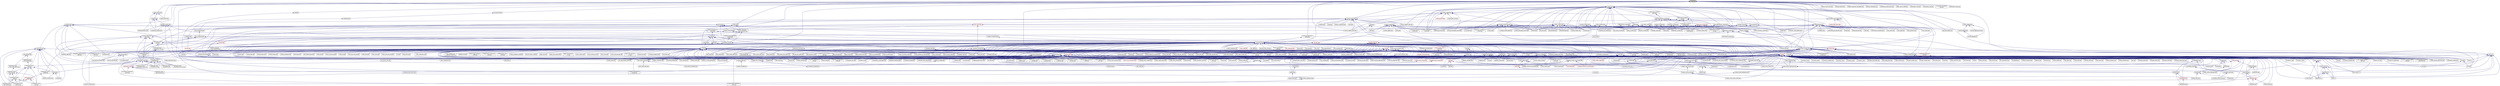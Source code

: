 digraph "vector.hpp"
{
  edge [fontname="Helvetica",fontsize="10",labelfontname="Helvetica",labelfontsize="10"];
  node [fontname="Helvetica",fontsize="10",shape=record];
  Node171 [label="vector.hpp",height=0.2,width=0.4,color="black", fillcolor="grey75", style="filled", fontcolor="black"];
  Node171 -> Node172 [dir="back",color="midnightblue",fontsize="10",style="solid",fontname="Helvetica"];
  Node172 [label="non_atomic_rma.cpp",height=0.2,width=0.4,color="black", fillcolor="white", style="filled",URL="$d7/d8b/non__atomic__rma_8cpp.html"];
  Node171 -> Node173 [dir="back",color="midnightblue",fontsize="10",style="solid",fontname="Helvetica"];
  Node173 [label="container_distribution\l_policy.hpp",height=0.2,width=0.4,color="black", fillcolor="white", style="filled",URL="$dd/d5c/container__distribution__policy_8hpp.html"];
  Node173 -> Node174 [dir="back",color="midnightblue",fontsize="10",style="solid",fontname="Helvetica"];
  Node174 [label="partitioned_vector\l_decl.hpp",height=0.2,width=0.4,color="black", fillcolor="white", style="filled",URL="$d2/d77/partitioned__vector__decl_8hpp.html"];
  Node174 -> Node175 [dir="back",color="midnightblue",fontsize="10",style="solid",fontname="Helvetica"];
  Node175 [label="partitioned_vector.hpp",height=0.2,width=0.4,color="black", fillcolor="white", style="filled",URL="$dc/d76/components_2containers_2partitioned__vector_2partitioned__vector_8hpp.html"];
  Node175 -> Node176 [dir="back",color="midnightblue",fontsize="10",style="solid",fontname="Helvetica"];
  Node176 [label="coarray.hpp",height=0.2,width=0.4,color="black", fillcolor="white", style="filled",URL="$d0/da7/coarray_8hpp.html"];
  Node176 -> Node177 [dir="back",color="midnightblue",fontsize="10",style="solid",fontname="Helvetica"];
  Node177 [label="coarray.cpp",height=0.2,width=0.4,color="black", fillcolor="white", style="filled",URL="$d8/d2c/coarray_8cpp.html"];
  Node176 -> Node178 [dir="back",color="midnightblue",fontsize="10",style="solid",fontname="Helvetica"];
  Node178 [label="coarray_all_reduce.cpp",height=0.2,width=0.4,color="black", fillcolor="white", style="filled",URL="$da/ddb/coarray__all__reduce_8cpp.html"];
  Node175 -> Node179 [dir="back",color="midnightblue",fontsize="10",style="solid",fontname="Helvetica"];
  Node179 [label="partitioned_vector\l_view.hpp",height=0.2,width=0.4,color="black", fillcolor="white", style="filled",URL="$da/dc2/components_2containers_2partitioned__vector_2partitioned__vector__view_8hpp.html"];
  Node179 -> Node176 [dir="back",color="midnightblue",fontsize="10",style="solid",fontname="Helvetica"];
  Node179 -> Node180 [dir="back",color="midnightblue",fontsize="10",style="solid",fontname="Helvetica"];
  Node180 [label="partitioned_vector\l_local_view.hpp",height=0.2,width=0.4,color="black", fillcolor="white", style="filled",URL="$d3/de6/partitioned__vector__local__view_8hpp.html"];
  Node180 -> Node181 [dir="back",color="midnightblue",fontsize="10",style="solid",fontname="Helvetica"];
  Node181 [label="partitioned_vector\l_view.hpp",height=0.2,width=0.4,color="black", fillcolor="white", style="filled",URL="$d9/db2/include_2partitioned__vector__view_8hpp.html"];
  Node181 -> Node182 [dir="back",color="midnightblue",fontsize="10",style="solid",fontname="Helvetica"];
  Node182 [label="partitioned_vector\l_subview.cpp",height=0.2,width=0.4,color="black", fillcolor="white", style="filled",URL="$dc/d09/partitioned__vector__subview_8cpp.html"];
  Node181 -> Node183 [dir="back",color="midnightblue",fontsize="10",style="solid",fontname="Helvetica"];
  Node183 [label="partitioned_vector\l_view.cpp",height=0.2,width=0.4,color="black", fillcolor="white", style="filled",URL="$d9/dcf/partitioned__vector__view_8cpp.html"];
  Node181 -> Node184 [dir="back",color="midnightblue",fontsize="10",style="solid",fontname="Helvetica"];
  Node184 [label="partitioned_vector\l_view_iterator.cpp",height=0.2,width=0.4,color="black", fillcolor="white", style="filled",URL="$d6/d94/partitioned__vector__view__iterator_8cpp.html"];
  Node180 -> Node182 [dir="back",color="midnightblue",fontsize="10",style="solid",fontname="Helvetica"];
  Node180 -> Node183 [dir="back",color="midnightblue",fontsize="10",style="solid",fontname="Helvetica"];
  Node179 -> Node181 [dir="back",color="midnightblue",fontsize="10",style="solid",fontname="Helvetica"];
  Node179 -> Node182 [dir="back",color="midnightblue",fontsize="10",style="solid",fontname="Helvetica"];
  Node179 -> Node183 [dir="back",color="midnightblue",fontsize="10",style="solid",fontname="Helvetica"];
  Node175 -> Node185 [dir="back",color="midnightblue",fontsize="10",style="solid",fontname="Helvetica"];
  Node185 [label="partitioned_vector.hpp",height=0.2,width=0.4,color="red", fillcolor="white", style="filled",URL="$d5/d83/include_2partitioned__vector_8hpp.html"];
  Node185 -> Node186 [dir="back",color="midnightblue",fontsize="10",style="solid",fontname="Helvetica"];
  Node186 [label="partitioned_vector\l_spmd_foreach.cpp",height=0.2,width=0.4,color="black", fillcolor="white", style="filled",URL="$db/d7c/partitioned__vector__spmd__foreach_8cpp.html"];
  Node185 -> Node187 [dir="back",color="midnightblue",fontsize="10",style="solid",fontname="Helvetica"];
  Node187 [label="transpose_serial_vector.cpp",height=0.2,width=0.4,color="black", fillcolor="white", style="filled",URL="$d4/d04/transpose__serial__vector_8cpp.html"];
  Node185 -> Node195 [dir="back",color="midnightblue",fontsize="10",style="solid",fontname="Helvetica"];
  Node195 [label="serialization_partitioned\l_vector.cpp",height=0.2,width=0.4,color="black", fillcolor="white", style="filled",URL="$dd/dc9/serialization__partitioned__vector_8cpp.html"];
  Node175 -> Node196 [dir="back",color="midnightblue",fontsize="10",style="solid",fontname="Helvetica"];
  Node196 [label="partitioned_vector\l_component.cpp",height=0.2,width=0.4,color="black", fillcolor="white", style="filled",URL="$dc/db9/partitioned__vector__component_8cpp.html"];
  Node175 -> Node197 [dir="back",color="midnightblue",fontsize="10",style="solid",fontname="Helvetica"];
  Node197 [label="partitioned_vector\l_component_double.cpp",height=0.2,width=0.4,color="black", fillcolor="white", style="filled",URL="$d7/d93/partitioned__vector__component__double_8cpp.html"];
  Node175 -> Node198 [dir="back",color="midnightblue",fontsize="10",style="solid",fontname="Helvetica"];
  Node198 [label="partitioned_vector\l_component_int.cpp",height=0.2,width=0.4,color="black", fillcolor="white", style="filled",URL="$d6/d01/partitioned__vector__component__int_8cpp.html"];
  Node175 -> Node199 [dir="back",color="midnightblue",fontsize="10",style="solid",fontname="Helvetica"];
  Node199 [label="partitioned_vector\l_component_std_string.cpp",height=0.2,width=0.4,color="black", fillcolor="white", style="filled",URL="$d8/df2/partitioned__vector__component__std__string_8cpp.html"];
  Node174 -> Node200 [dir="back",color="midnightblue",fontsize="10",style="solid",fontname="Helvetica"];
  Node200 [label="partitioned_vector\l_component_impl.hpp",height=0.2,width=0.4,color="black", fillcolor="white", style="filled",URL="$d1/d79/partitioned__vector__component__impl_8hpp.html"];
  Node200 -> Node201 [dir="back",color="midnightblue",fontsize="10",style="solid",fontname="Helvetica"];
  Node201 [label="partitioned_vector\l_component.hpp",height=0.2,width=0.4,color="black", fillcolor="white", style="filled",URL="$d6/d38/partitioned__vector__component_8hpp.html"];
  Node201 -> Node196 [dir="back",color="midnightblue",fontsize="10",style="solid",fontname="Helvetica"];
  Node201 -> Node197 [dir="back",color="midnightblue",fontsize="10",style="solid",fontname="Helvetica"];
  Node201 -> Node198 [dir="back",color="midnightblue",fontsize="10",style="solid",fontname="Helvetica"];
  Node201 -> Node199 [dir="back",color="midnightblue",fontsize="10",style="solid",fontname="Helvetica"];
  Node200 -> Node202 [dir="back",color="midnightblue",fontsize="10",style="solid",fontname="Helvetica"];
  Node202 [label="partitioned_vector\l_impl.hpp",height=0.2,width=0.4,color="black", fillcolor="white", style="filled",URL="$d0/db1/partitioned__vector__impl_8hpp.html"];
  Node202 -> Node175 [dir="back",color="midnightblue",fontsize="10",style="solid",fontname="Helvetica"];
  Node174 -> Node202 [dir="back",color="midnightblue",fontsize="10",style="solid",fontname="Helvetica"];
  Node174 -> Node203 [dir="back",color="midnightblue",fontsize="10",style="solid",fontname="Helvetica"];
  Node203 [label="partitioned_vector\l_predef.hpp",height=0.2,width=0.4,color="black", fillcolor="white", style="filled",URL="$d4/dc4/components_2containers_2partitioned__vector_2partitioned__vector__predef_8hpp.html"];
  Node203 -> Node204 [dir="back",color="midnightblue",fontsize="10",style="solid",fontname="Helvetica"];
  Node204 [label="partitioned_vector\l_predef.hpp",height=0.2,width=0.4,color="red", fillcolor="white", style="filled",URL="$db/dea/include_2partitioned__vector__predef_8hpp.html"];
  Node204 -> Node182 [dir="back",color="midnightblue",fontsize="10",style="solid",fontname="Helvetica"];
  Node204 -> Node183 [dir="back",color="midnightblue",fontsize="10",style="solid",fontname="Helvetica"];
  Node204 -> Node184 [dir="back",color="midnightblue",fontsize="10",style="solid",fontname="Helvetica"];
  Node174 -> Node217 [dir="back",color="midnightblue",fontsize="10",style="solid",fontname="Helvetica"];
  Node217 [label="partitioned_vector.hpp",height=0.2,width=0.4,color="black", fillcolor="white", style="filled",URL="$de/d3e/runtime_2serialization_2partitioned__vector_8hpp.html"];
  Node217 -> Node218 [dir="back",color="midnightblue",fontsize="10",style="solid",fontname="Helvetica"];
  Node218 [label="serialization.hpp",height=0.2,width=0.4,color="black", fillcolor="white", style="filled",URL="$d8/d21/serialization_8hpp.html"];
  Node218 -> Node219 [dir="back",color="midnightblue",fontsize="10",style="solid",fontname="Helvetica"];
  Node219 [label="template_function_accumulator.cpp",height=0.2,width=0.4,color="black", fillcolor="white", style="filled",URL="$d5/d02/template__function__accumulator_8cpp.html"];
  Node218 -> Node220 [dir="back",color="midnightblue",fontsize="10",style="solid",fontname="Helvetica"];
  Node220 [label="cancelable_action.cpp",height=0.2,width=0.4,color="black", fillcolor="white", style="filled",URL="$d5/d0c/cancelable__action_8cpp.html"];
  Node218 -> Node221 [dir="back",color="midnightblue",fontsize="10",style="solid",fontname="Helvetica"];
  Node221 [label="hello_world_component.hpp",height=0.2,width=0.4,color="black", fillcolor="white", style="filled",URL="$df/df0/hello__world__component_8hpp.html"];
  Node221 -> Node222 [dir="back",color="midnightblue",fontsize="10",style="solid",fontname="Helvetica"];
  Node222 [label="hello_world_client.cpp",height=0.2,width=0.4,color="black", fillcolor="white", style="filled",URL="$d5/da6/hello__world__client_8cpp.html"];
  Node221 -> Node223 [dir="back",color="midnightblue",fontsize="10",style="solid",fontname="Helvetica"];
  Node223 [label="hello_world_component.cpp",height=0.2,width=0.4,color="black", fillcolor="white", style="filled",URL="$d8/daa/hello__world__component_8cpp.html"];
  Node218 -> Node224 [dir="back",color="midnightblue",fontsize="10",style="solid",fontname="Helvetica"];
  Node224 [label="dimension.cpp",height=0.2,width=0.4,color="black", fillcolor="white", style="filled",URL="$db/d4a/interpolate1d_2interpolate1d_2dimension_8cpp.html"];
  Node218 -> Node225 [dir="back",color="midnightblue",fontsize="10",style="solid",fontname="Helvetica"];
  Node225 [label="dimension.hpp",height=0.2,width=0.4,color="black", fillcolor="white", style="filled",URL="$dc/da5/interpolate1d_2interpolate1d_2dimension_8hpp.html"];
  Node225 -> Node224 [dir="back",color="midnightblue",fontsize="10",style="solid",fontname="Helvetica"];
  Node225 -> Node226 [dir="back",color="midnightblue",fontsize="10",style="solid",fontname="Helvetica"];
  Node226 [label="partition.hpp",height=0.2,width=0.4,color="black", fillcolor="white", style="filled",URL="$d0/dff/examples_2interpolate1d_2interpolate1d_2server_2partition_8hpp.html"];
  Node226 -> Node227 [dir="back",color="midnightblue",fontsize="10",style="solid",fontname="Helvetica"];
  Node227 [label="partition.hpp",height=0.2,width=0.4,color="black", fillcolor="white", style="filled",URL="$d0/d7a/examples_2interpolate1d_2interpolate1d_2partition_8hpp.html"];
  Node227 -> Node228 [dir="back",color="midnightblue",fontsize="10",style="solid",fontname="Helvetica"];
  Node228 [label="interpolate1d.cpp",height=0.2,width=0.4,color="black", fillcolor="white", style="filled",URL="$d0/d05/interpolate1d_8cpp.html"];
  Node227 -> Node229 [dir="back",color="midnightblue",fontsize="10",style="solid",fontname="Helvetica"];
  Node229 [label="interpolate1d.hpp",height=0.2,width=0.4,color="red", fillcolor="white", style="filled",URL="$d4/dc7/interpolate1d_8hpp.html"];
  Node229 -> Node228 [dir="back",color="midnightblue",fontsize="10",style="solid",fontname="Helvetica"];
  Node226 -> Node231 [dir="back",color="midnightblue",fontsize="10",style="solid",fontname="Helvetica"];
  Node231 [label="partition.cpp",height=0.2,width=0.4,color="black", fillcolor="white", style="filled",URL="$d0/d4f/examples_2interpolate1d_2interpolate1d_2server_2partition_8cpp.html"];
  Node218 -> Node232 [dir="back",color="midnightblue",fontsize="10",style="solid",fontname="Helvetica"];
  Node232 [label="fractals_struct.cpp",height=0.2,width=0.4,color="black", fillcolor="white", style="filled",URL="$d8/d2f/fractals__struct_8cpp.html"];
  Node218 -> Node233 [dir="back",color="midnightblue",fontsize="10",style="solid",fontname="Helvetica"];
  Node233 [label="pingpong.cpp",height=0.2,width=0.4,color="black", fillcolor="white", style="filled",URL="$dd/d4d/pingpong_8cpp.html"];
  Node218 -> Node234 [dir="back",color="midnightblue",fontsize="10",style="solid",fontname="Helvetica"];
  Node234 [label="sierpinski.cpp",height=0.2,width=0.4,color="black", fillcolor="white", style="filled",URL="$d3/d7e/sierpinski_8cpp.html"];
  Node218 -> Node235 [dir="back",color="midnightblue",fontsize="10",style="solid",fontname="Helvetica"];
  Node235 [label="dimension.cpp",height=0.2,width=0.4,color="black", fillcolor="white", style="filled",URL="$d8/db3/sheneos_2sheneos_2dimension_8cpp.html"];
  Node218 -> Node236 [dir="back",color="midnightblue",fontsize="10",style="solid",fontname="Helvetica"];
  Node236 [label="configuration.cpp",height=0.2,width=0.4,color="black", fillcolor="white", style="filled",URL="$df/d22/configuration_8cpp.html"];
  Node218 -> Node237 [dir="back",color="midnightblue",fontsize="10",style="solid",fontname="Helvetica"];
  Node237 [label="transpose_block_numa.cpp",height=0.2,width=0.4,color="black", fillcolor="white", style="filled",URL="$dd/d3b/transpose__block__numa_8cpp.html"];
  Node218 -> Node238 [dir="back",color="midnightblue",fontsize="10",style="solid",fontname="Helvetica"];
  Node238 [label="osu_bcast.cpp",height=0.2,width=0.4,color="black", fillcolor="white", style="filled",URL="$d3/dca/osu__bcast_8cpp.html"];
  Node218 -> Node239 [dir="back",color="midnightblue",fontsize="10",style="solid",fontname="Helvetica"];
  Node239 [label="osu_bibw.cpp",height=0.2,width=0.4,color="black", fillcolor="white", style="filled",URL="$d2/d04/osu__bibw_8cpp.html"];
  Node218 -> Node240 [dir="back",color="midnightblue",fontsize="10",style="solid",fontname="Helvetica"];
  Node240 [label="osu_bw.cpp",height=0.2,width=0.4,color="black", fillcolor="white", style="filled",URL="$d4/d20/osu__bw_8cpp.html"];
  Node218 -> Node241 [dir="back",color="midnightblue",fontsize="10",style="solid",fontname="Helvetica"];
  Node241 [label="osu_latency.cpp",height=0.2,width=0.4,color="black", fillcolor="white", style="filled",URL="$df/d58/osu__latency_8cpp.html"];
  Node218 -> Node242 [dir="back",color="midnightblue",fontsize="10",style="solid",fontname="Helvetica"];
  Node242 [label="osu_multi_lat.cpp",height=0.2,width=0.4,color="black", fillcolor="white", style="filled",URL="$d7/d91/osu__multi__lat_8cpp.html"];
  Node218 -> Node243 [dir="back",color="midnightblue",fontsize="10",style="solid",fontname="Helvetica"];
  Node243 [label="pingpong_performance.cpp",height=0.2,width=0.4,color="black", fillcolor="white", style="filled",URL="$de/d03/pingpong__performance_8cpp.html"];
  Node218 -> Node244 [dir="back",color="midnightblue",fontsize="10",style="solid",fontname="Helvetica"];
  Node244 [label="action_move_semantics.cpp",height=0.2,width=0.4,color="black", fillcolor="white", style="filled",URL="$d4/db3/action__move__semantics_8cpp.html"];
  Node218 -> Node245 [dir="back",color="midnightblue",fontsize="10",style="solid",fontname="Helvetica"];
  Node245 [label="movable_objects.cpp",height=0.2,width=0.4,color="black", fillcolor="white", style="filled",URL="$d8/d65/movable__objects_8cpp.html"];
  Node218 -> Node246 [dir="back",color="midnightblue",fontsize="10",style="solid",fontname="Helvetica"];
  Node246 [label="duplicate_id_registration\l_1596.cpp",height=0.2,width=0.4,color="black", fillcolor="white", style="filled",URL="$db/d8d/duplicate__id__registration__1596_8cpp.html"];
  Node218 -> Node247 [dir="back",color="midnightblue",fontsize="10",style="solid",fontname="Helvetica"];
  Node247 [label="zero_copy_parcels_1001.cpp",height=0.2,width=0.4,color="black", fillcolor="white", style="filled",URL="$da/dfd/zero__copy__parcels__1001_8cpp.html"];
  Node218 -> Node248 [dir="back",color="midnightblue",fontsize="10",style="solid",fontname="Helvetica"];
  Node248 [label="managed_refcnt_checker.cpp",height=0.2,width=0.4,color="black", fillcolor="white", style="filled",URL="$d3/d8d/managed__refcnt__checker_8cpp.html"];
  Node218 -> Node249 [dir="back",color="midnightblue",fontsize="10",style="solid",fontname="Helvetica"];
  Node249 [label="simple_mobile_object.cpp",height=0.2,width=0.4,color="black", fillcolor="white", style="filled",URL="$d2/da7/simple__mobile__object_8cpp.html"];
  Node218 -> Node250 [dir="back",color="midnightblue",fontsize="10",style="solid",fontname="Helvetica"];
  Node250 [label="simple_refcnt_checker.cpp",height=0.2,width=0.4,color="black", fillcolor="white", style="filled",URL="$df/d16/simple__refcnt__checker_8cpp.html"];
  Node218 -> Node251 [dir="back",color="midnightblue",fontsize="10",style="solid",fontname="Helvetica"];
  Node251 [label="copy_component.cpp",height=0.2,width=0.4,color="black", fillcolor="white", style="filled",URL="$d5/d8d/copy__component_8cpp.html"];
  Node218 -> Node252 [dir="back",color="midnightblue",fontsize="10",style="solid",fontname="Helvetica"];
  Node252 [label="get_gid.cpp",height=0.2,width=0.4,color="black", fillcolor="white", style="filled",URL="$dc/dc1/get__gid_8cpp.html"];
  Node218 -> Node253 [dir="back",color="midnightblue",fontsize="10",style="solid",fontname="Helvetica"];
  Node253 [label="migrate_component.cpp",height=0.2,width=0.4,color="black", fillcolor="white", style="filled",URL="$dc/d78/migrate__component_8cpp.html"];
  Node218 -> Node254 [dir="back",color="midnightblue",fontsize="10",style="solid",fontname="Helvetica"];
  Node254 [label="migrate_component_to\l_storage.cpp",height=0.2,width=0.4,color="black", fillcolor="white", style="filled",URL="$dd/d02/migrate__component__to__storage_8cpp.html"];
  Node218 -> Node195 [dir="back",color="midnightblue",fontsize="10",style="solid",fontname="Helvetica"];
  Node173 -> Node202 [dir="back",color="midnightblue",fontsize="10",style="solid",fontname="Helvetica"];
  Node173 -> Node255 [dir="back",color="midnightblue",fontsize="10",style="solid",fontname="Helvetica"];
  Node255 [label="unordered_map.hpp",height=0.2,width=0.4,color="black", fillcolor="white", style="filled",URL="$d9/ddf/hpx_2components_2containers_2unordered_2unordered__map_8hpp.html"];
  Node255 -> Node256 [dir="back",color="midnightblue",fontsize="10",style="solid",fontname="Helvetica"];
  Node256 [label="component_storage.hpp",height=0.2,width=0.4,color="black", fillcolor="white", style="filled",URL="$d6/d36/components_2component__storage_2server_2component__storage_8hpp.html"];
  Node256 -> Node257 [dir="back",color="midnightblue",fontsize="10",style="solid",fontname="Helvetica"];
  Node257 [label="component_storage.hpp",height=0.2,width=0.4,color="black", fillcolor="white", style="filled",URL="$d0/dd6/components_2component__storage_2component__storage_8hpp.html"];
  Node257 -> Node258 [dir="back",color="midnightblue",fontsize="10",style="solid",fontname="Helvetica"];
  Node258 [label="migrate_to_storage.hpp",height=0.2,width=0.4,color="black", fillcolor="white", style="filled",URL="$da/d18/migrate__to__storage_8hpp.html"];
  Node258 -> Node259 [dir="back",color="midnightblue",fontsize="10",style="solid",fontname="Helvetica"];
  Node259 [label="component_storage.hpp",height=0.2,width=0.4,color="black", fillcolor="white", style="filled",URL="$d4/dfe/include_2component__storage_8hpp.html"];
  Node259 -> Node254 [dir="back",color="midnightblue",fontsize="10",style="solid",fontname="Helvetica"];
  Node257 -> Node259 [dir="back",color="midnightblue",fontsize="10",style="solid",fontname="Helvetica"];
  Node257 -> Node260 [dir="back",color="midnightblue",fontsize="10",style="solid",fontname="Helvetica"];
  Node260 [label="component_storage.cpp",height=0.2,width=0.4,color="black", fillcolor="white", style="filled",URL="$d4/ddf/component__storage_8cpp.html"];
  Node256 -> Node261 [dir="back",color="midnightblue",fontsize="10",style="solid",fontname="Helvetica"];
  Node261 [label="migrate_from_storage.hpp",height=0.2,width=0.4,color="black", fillcolor="white", style="filled",URL="$d3/d9f/server_2migrate__from__storage_8hpp.html"];
  Node261 -> Node262 [dir="back",color="midnightblue",fontsize="10",style="solid",fontname="Helvetica"];
  Node262 [label="migrate_from_storage.hpp",height=0.2,width=0.4,color="black", fillcolor="white", style="filled",URL="$db/d0f/migrate__from__storage_8hpp.html"];
  Node262 -> Node259 [dir="back",color="midnightblue",fontsize="10",style="solid",fontname="Helvetica"];
  Node256 -> Node263 [dir="back",color="midnightblue",fontsize="10",style="solid",fontname="Helvetica"];
  Node263 [label="migrate_to_storage.hpp",height=0.2,width=0.4,color="black", fillcolor="white", style="filled",URL="$d4/d4c/server_2migrate__to__storage_8hpp.html"];
  Node263 -> Node258 [dir="back",color="midnightblue",fontsize="10",style="solid",fontname="Helvetica"];
  Node263 -> Node264 [dir="back",color="midnightblue",fontsize="10",style="solid",fontname="Helvetica"];
  Node264 [label="component_module.cpp",height=0.2,width=0.4,color="black", fillcolor="white", style="filled",URL="$de/dc1/component__storage_2component__module_8cpp.html"];
  Node256 -> Node265 [dir="back",color="midnightblue",fontsize="10",style="solid",fontname="Helvetica"];
  Node265 [label="component_storage_server.cpp",height=0.2,width=0.4,color="black", fillcolor="white", style="filled",URL="$d4/dcb/component__storage__server_8cpp.html"];
  Node255 -> Node266 [dir="back",color="midnightblue",fontsize="10",style="solid",fontname="Helvetica"];
  Node266 [label="unordered_map.hpp",height=0.2,width=0.4,color="black", fillcolor="white", style="filled",URL="$d6/d06/hpx_2include_2unordered__map_8hpp.html"];
  Node266 -> Node267 [dir="back",color="midnightblue",fontsize="10",style="solid",fontname="Helvetica"];
  Node267 [label="unordered_map.cpp",height=0.2,width=0.4,color="black", fillcolor="white", style="filled",URL="$d1/d75/unordered__map_8cpp.html"];
  Node255 -> Node268 [dir="back",color="midnightblue",fontsize="10",style="solid",fontname="Helvetica"];
  Node268 [label="partition_unordered\l_map_component.cpp",height=0.2,width=0.4,color="black", fillcolor="white", style="filled",URL="$d5/d34/partition__unordered__map__component_8cpp.html"];
  Node173 -> Node197 [dir="back",color="midnightblue",fontsize="10",style="solid",fontname="Helvetica"];
  Node173 -> Node198 [dir="back",color="midnightblue",fontsize="10",style="solid",fontname="Helvetica"];
  Node173 -> Node199 [dir="back",color="midnightblue",fontsize="10",style="solid",fontname="Helvetica"];
  Node171 -> Node255 [dir="back",color="midnightblue",fontsize="10",style="solid",fontname="Helvetica"];
  Node171 -> Node269 [dir="back",color="midnightblue",fontsize="10",style="solid",fontname="Helvetica"];
  Node269 [label="output_stream.hpp",height=0.2,width=0.4,color="black", fillcolor="white", style="filled",URL="$d6/db5/output__stream_8hpp.html"];
  Node269 -> Node270 [dir="back",color="midnightblue",fontsize="10",style="solid",fontname="Helvetica"];
  Node270 [label="ostream.hpp",height=0.2,width=0.4,color="black", fillcolor="white", style="filled",URL="$d1/d38/ostream_8hpp.html"];
  Node270 -> Node271 [dir="back",color="midnightblue",fontsize="10",style="solid",fontname="Helvetica"];
  Node271 [label="standard_streams.hpp",height=0.2,width=0.4,color="black", fillcolor="white", style="filled",URL="$db/d16/standard__streams_8hpp.html"];
  Node271 -> Node272 [dir="back",color="midnightblue",fontsize="10",style="solid",fontname="Helvetica"];
  Node272 [label="iostreams.hpp",height=0.2,width=0.4,color="red", fillcolor="white", style="filled",URL="$de/d22/iostreams_8hpp.html"];
  Node272 -> Node273 [dir="back",color="midnightblue",fontsize="10",style="solid",fontname="Helvetica"];
  Node273 [label="allgather.cpp",height=0.2,width=0.4,color="black", fillcolor="white", style="filled",URL="$d7/d06/allgather_8cpp.html"];
  Node272 -> Node274 [dir="back",color="midnightblue",fontsize="10",style="solid",fontname="Helvetica"];
  Node274 [label="allgather_and_gate.cpp",height=0.2,width=0.4,color="black", fillcolor="white", style="filled",URL="$d1/d56/allgather__and__gate_8cpp.html"];
  Node272 -> Node279 [dir="back",color="midnightblue",fontsize="10",style="solid",fontname="Helvetica"];
  Node279 [label="os_thread_num.cpp",height=0.2,width=0.4,color="black", fillcolor="white", style="filled",URL="$d2/dfb/os__thread__num_8cpp.html"];
  Node272 -> Node223 [dir="back",color="midnightblue",fontsize="10",style="solid",fontname="Helvetica"];
  Node272 -> Node282 [dir="back",color="midnightblue",fontsize="10",style="solid",fontname="Helvetica"];
  Node282 [label="jacobi.cpp",height=0.2,width=0.4,color="black", fillcolor="white", style="filled",URL="$d2/d27/jacobi_8cpp.html"];
  Node272 -> Node283 [dir="back",color="midnightblue",fontsize="10",style="solid",fontname="Helvetica"];
  Node283 [label="stencil_iterator.hpp",height=0.2,width=0.4,color="black", fillcolor="white", style="filled",URL="$dc/d5c/server_2stencil__iterator_8hpp.html"];
  Node283 -> Node284 [dir="back",color="midnightblue",fontsize="10",style="solid",fontname="Helvetica"];
  Node284 [label="solver.hpp",height=0.2,width=0.4,color="red", fillcolor="white", style="filled",URL="$db/d9a/server_2solver_8hpp.html"];
  Node284 -> Node286 [dir="back",color="midnightblue",fontsize="10",style="solid",fontname="Helvetica"];
  Node286 [label="solver.cpp",height=0.2,width=0.4,color="black", fillcolor="white", style="filled",URL="$d6/d94/solver_8cpp.html"];
  Node283 -> Node287 [dir="back",color="midnightblue",fontsize="10",style="solid",fontname="Helvetica"];
  Node287 [label="stencil_iterator.cpp",height=0.2,width=0.4,color="black", fillcolor="white", style="filled",URL="$d6/de1/server_2stencil__iterator_8cpp.html"];
  Node283 -> Node288 [dir="back",color="midnightblue",fontsize="10",style="solid",fontname="Helvetica"];
  Node288 [label="stencil_iterator.cpp",height=0.2,width=0.4,color="black", fillcolor="white", style="filled",URL="$d7/d71/stencil__iterator_8cpp.html"];
  Node272 -> Node289 [dir="back",color="midnightblue",fontsize="10",style="solid",fontname="Helvetica"];
  Node289 [label="grid.cpp",height=0.2,width=0.4,color="black", fillcolor="white", style="filled",URL="$d6/d1b/jacobi__component_2grid_8cpp.html"];
  Node272 -> Node290 [dir="back",color="midnightblue",fontsize="10",style="solid",fontname="Helvetica"];
  Node290 [label="access_counter_set.cpp",height=0.2,width=0.4,color="black", fillcolor="white", style="filled",URL="$dc/d52/access__counter__set_8cpp.html"];
  Node272 -> Node294 [dir="back",color="midnightblue",fontsize="10",style="solid",fontname="Helvetica"];
  Node294 [label="component_ctors.cpp",height=0.2,width=0.4,color="black", fillcolor="white", style="filled",URL="$d3/d2a/component__ctors_8cpp.html"];
  Node272 -> Node295 [dir="back",color="midnightblue",fontsize="10",style="solid",fontname="Helvetica"];
  Node295 [label="component_in_executable.cpp",height=0.2,width=0.4,color="black", fillcolor="white", style="filled",URL="$d8/d4b/component__in__executable_8cpp.html"];
  Node272 -> Node296 [dir="back",color="midnightblue",fontsize="10",style="solid",fontname="Helvetica"];
  Node296 [label="component_inheritance.cpp",height=0.2,width=0.4,color="black", fillcolor="white", style="filled",URL="$d8/d55/component__inheritance_8cpp.html"];
  Node272 -> Node297 [dir="back",color="midnightblue",fontsize="10",style="solid",fontname="Helvetica"];
  Node297 [label="component_with_executor.cpp",height=0.2,width=0.4,color="black", fillcolor="white", style="filled",URL="$d4/d20/component__with__executor_8cpp.html"];
  Node272 -> Node298 [dir="back",color="midnightblue",fontsize="10",style="solid",fontname="Helvetica"];
  Node298 [label="customize_async.cpp",height=0.2,width=0.4,color="black", fillcolor="white", style="filled",URL="$d0/d82/customize__async_8cpp.html"];
  Node272 -> Node299 [dir="back",color="midnightblue",fontsize="10",style="solid",fontname="Helvetica"];
  Node299 [label="enumerate_threads.cpp",height=0.2,width=0.4,color="black", fillcolor="white", style="filled",URL="$d3/dd4/enumerate__threads_8cpp.html"];
  Node272 -> Node300 [dir="back",color="midnightblue",fontsize="10",style="solid",fontname="Helvetica"];
  Node300 [label="error_handling.cpp",height=0.2,width=0.4,color="black", fillcolor="white", style="filled",URL="$d9/d96/error__handling_8cpp.html"];
  Node272 -> Node301 [dir="back",color="midnightblue",fontsize="10",style="solid",fontname="Helvetica"];
  Node301 [label="event_synchronization.cpp",height=0.2,width=0.4,color="black", fillcolor="white", style="filled",URL="$d0/d35/event__synchronization_8cpp.html"];
  Node272 -> Node302 [dir="back",color="midnightblue",fontsize="10",style="solid",fontname="Helvetica"];
  Node302 [label="fractals.cpp",height=0.2,width=0.4,color="black", fillcolor="white", style="filled",URL="$d8/d58/fractals_8cpp.html"];
  Node272 -> Node303 [dir="back",color="midnightblue",fontsize="10",style="solid",fontname="Helvetica"];
  Node303 [label="fractals_executor.cpp",height=0.2,width=0.4,color="black", fillcolor="white", style="filled",URL="$d9/da9/fractals__executor_8cpp.html"];
  Node272 -> Node304 [dir="back",color="midnightblue",fontsize="10",style="solid",fontname="Helvetica"];
  Node304 [label="hello_world.cpp",height=0.2,width=0.4,color="black", fillcolor="white", style="filled",URL="$d0/d67/hello__world_8cpp.html"];
  Node272 -> Node306 [dir="back",color="midnightblue",fontsize="10",style="solid",fontname="Helvetica"];
  Node306 [label="local_channel.cpp",height=0.2,width=0.4,color="black", fillcolor="white", style="filled",URL="$d0/d3e/local__channel_8cpp.html"];
  Node272 -> Node233 [dir="back",color="midnightblue",fontsize="10",style="solid",fontname="Helvetica"];
  Node272 -> Node307 [dir="back",color="midnightblue",fontsize="10",style="solid",fontname="Helvetica"];
  Node307 [label="shared_mutex.cpp",height=0.2,width=0.4,color="black", fillcolor="white", style="filled",URL="$da/d0b/shared__mutex_8cpp.html"];
  Node272 -> Node234 [dir="back",color="midnightblue",fontsize="10",style="solid",fontname="Helvetica"];
  Node272 -> Node310 [dir="back",color="midnightblue",fontsize="10",style="solid",fontname="Helvetica"];
  Node310 [label="sort_by_key_demo.cpp",height=0.2,width=0.4,color="black", fillcolor="white", style="filled",URL="$da/d20/sort__by__key__demo_8cpp.html"];
  Node272 -> Node312 [dir="back",color="midnightblue",fontsize="10",style="solid",fontname="Helvetica"];
  Node312 [label="vector_counting_dotproduct.cpp",height=0.2,width=0.4,color="black", fillcolor="white", style="filled",URL="$df/de9/vector__counting__dotproduct_8cpp.html"];
  Node272 -> Node313 [dir="back",color="midnightblue",fontsize="10",style="solid",fontname="Helvetica"];
  Node313 [label="vector_zip_dotproduct.cpp",height=0.2,width=0.4,color="black", fillcolor="white", style="filled",URL="$dc/d18/vector__zip__dotproduct_8cpp.html"];
  Node272 -> Node314 [dir="back",color="midnightblue",fontsize="10",style="solid",fontname="Helvetica"];
  Node314 [label="oversubscribing_resource\l_partitioner.cpp",height=0.2,width=0.4,color="black", fillcolor="white", style="filled",URL="$dd/dee/oversubscribing__resource__partitioner_8cpp.html"];
  Node272 -> Node315 [dir="back",color="midnightblue",fontsize="10",style="solid",fontname="Helvetica"];
  Node315 [label="simple_resource_partitioner.cpp",height=0.2,width=0.4,color="black", fillcolor="white", style="filled",URL="$d5/df9/simple__resource__partitioner_8cpp.html"];
  Node272 -> Node317 [dir="back",color="midnightblue",fontsize="10",style="solid",fontname="Helvetica"];
  Node317 [label="simple_central_tuplespace\l_client.cpp",height=0.2,width=0.4,color="black", fillcolor="white", style="filled",URL="$d1/d7b/simple__central__tuplespace__client_8cpp.html"];
  Node272 -> Node322 [dir="back",color="midnightblue",fontsize="10",style="solid",fontname="Helvetica"];
  Node322 [label="parent_vs_child_stealing.cpp",height=0.2,width=0.4,color="black", fillcolor="white", style="filled",URL="$d2/d07/parent__vs__child__stealing_8cpp.html"];
  Node272 -> Node332 [dir="back",color="midnightblue",fontsize="10",style="solid",fontname="Helvetica"];
  Node332 [label="wait_all_timings.cpp",height=0.2,width=0.4,color="black", fillcolor="white", style="filled",URL="$d5/da1/wait__all__timings_8cpp.html"];
  Node272 -> Node238 [dir="back",color="midnightblue",fontsize="10",style="solid",fontname="Helvetica"];
  Node272 -> Node239 [dir="back",color="midnightblue",fontsize="10",style="solid",fontname="Helvetica"];
  Node272 -> Node240 [dir="back",color="midnightblue",fontsize="10",style="solid",fontname="Helvetica"];
  Node272 -> Node241 [dir="back",color="midnightblue",fontsize="10",style="solid",fontname="Helvetica"];
  Node272 -> Node242 [dir="back",color="midnightblue",fontsize="10",style="solid",fontname="Helvetica"];
  Node272 -> Node243 [dir="back",color="midnightblue",fontsize="10",style="solid",fontname="Helvetica"];
  Node272 -> Node343 [dir="back",color="midnightblue",fontsize="10",style="solid",fontname="Helvetica"];
  Node343 [label="function_serialization\l_728.cpp",height=0.2,width=0.4,color="black", fillcolor="white", style="filled",URL="$d8/db1/function__serialization__728_8cpp.html"];
  Node272 -> Node356 [dir="back",color="midnightblue",fontsize="10",style="solid",fontname="Helvetica"];
  Node356 [label="split_credit.cpp",height=0.2,width=0.4,color="black", fillcolor="white", style="filled",URL="$dc/d1c/split__credit_8cpp.html"];
  Node272 -> Node360 [dir="back",color="midnightblue",fontsize="10",style="solid",fontname="Helvetica"];
  Node360 [label="inheritance_2_classes\l_abstract.cpp",height=0.2,width=0.4,color="black", fillcolor="white", style="filled",URL="$dd/d8e/inheritance__2__classes__abstract_8cpp.html"];
  Node272 -> Node361 [dir="back",color="midnightblue",fontsize="10",style="solid",fontname="Helvetica"];
  Node361 [label="inheritance_2_classes\l_concrete.cpp",height=0.2,width=0.4,color="black", fillcolor="white", style="filled",URL="$d8/dc5/inheritance__2__classes__concrete_8cpp.html"];
  Node272 -> Node362 [dir="back",color="midnightblue",fontsize="10",style="solid",fontname="Helvetica"];
  Node362 [label="inheritance_3_classes\l_1_abstract.cpp",height=0.2,width=0.4,color="black", fillcolor="white", style="filled",URL="$dc/dfb/inheritance__3__classes__1__abstract_8cpp.html"];
  Node272 -> Node363 [dir="back",color="midnightblue",fontsize="10",style="solid",fontname="Helvetica"];
  Node363 [label="inheritance_3_classes\l_2_abstract.cpp",height=0.2,width=0.4,color="black", fillcolor="white", style="filled",URL="$dd/d34/inheritance__3__classes__2__abstract_8cpp.html"];
  Node272 -> Node364 [dir="back",color="midnightblue",fontsize="10",style="solid",fontname="Helvetica"];
  Node364 [label="inheritance_3_classes\l_concrete.cpp",height=0.2,width=0.4,color="black", fillcolor="white", style="filled",URL="$de/d09/inheritance__3__classes__concrete_8cpp.html"];
  Node272 -> Node253 [dir="back",color="midnightblue",fontsize="10",style="solid",fontname="Helvetica"];
  Node272 -> Node368 [dir="back",color="midnightblue",fontsize="10",style="solid",fontname="Helvetica"];
  Node368 [label="put_parcels.cpp",height=0.2,width=0.4,color="black", fillcolor="white", style="filled",URL="$df/d23/put__parcels_8cpp.html"];
  Node272 -> Node369 [dir="back",color="midnightblue",fontsize="10",style="solid",fontname="Helvetica"];
  Node369 [label="put_parcels_with_coalescing.cpp",height=0.2,width=0.4,color="black", fillcolor="white", style="filled",URL="$d6/dca/put__parcels__with__coalescing_8cpp.html"];
  Node272 -> Node370 [dir="back",color="midnightblue",fontsize="10",style="solid",fontname="Helvetica"];
  Node370 [label="put_parcels_with_compression.cpp",height=0.2,width=0.4,color="black", fillcolor="white", style="filled",URL="$df/d62/put__parcels__with__compression_8cpp.html"];
  Node271 -> Node371 [dir="back",color="midnightblue",fontsize="10",style="solid",fontname="Helvetica"];
  Node371 [label="component_module.cpp",height=0.2,width=0.4,color="black", fillcolor="white", style="filled",URL="$da/d41/iostreams_2component__module_8cpp.html"];
  Node271 -> Node372 [dir="back",color="midnightblue",fontsize="10",style="solid",fontname="Helvetica"];
  Node372 [label="standard_streams.cpp",height=0.2,width=0.4,color="black", fillcolor="white", style="filled",URL="$da/d60/standard__streams_8cpp.html"];
  Node271 -> Node373 [dir="back",color="midnightblue",fontsize="10",style="solid",fontname="Helvetica"];
  Node373 [label="network_storage.cpp",height=0.2,width=0.4,color="black", fillcolor="white", style="filled",URL="$db/daa/network__storage_8cpp.html"];
  Node271 -> Node374 [dir="back",color="midnightblue",fontsize="10",style="solid",fontname="Helvetica"];
  Node374 [label="simple_profiler.hpp",height=0.2,width=0.4,color="black", fillcolor="white", style="filled",URL="$d8/d02/simple__profiler_8hpp.html"];
  Node374 -> Node373 [dir="back",color="midnightblue",fontsize="10",style="solid",fontname="Helvetica"];
  Node270 -> Node371 [dir="back",color="midnightblue",fontsize="10",style="solid",fontname="Helvetica"];
  Node270 -> Node372 [dir="back",color="midnightblue",fontsize="10",style="solid",fontname="Helvetica"];
  Node269 -> Node371 [dir="back",color="midnightblue",fontsize="10",style="solid",fontname="Helvetica"];
  Node269 -> Node375 [dir="back",color="midnightblue",fontsize="10",style="solid",fontname="Helvetica"];
  Node375 [label="output_stream.cpp",height=0.2,width=0.4,color="black", fillcolor="white", style="filled",URL="$d9/d9b/output__stream_8cpp.html"];
  Node171 -> Node376 [dir="back",color="midnightblue",fontsize="10",style="solid",fontname="Helvetica"];
  Node376 [label="set_cmd_line.hpp",height=0.2,width=0.4,color="black", fillcolor="white", style="filled",URL="$d4/db8/posix_2initializers_2set__cmd__line_8hpp.html"];
  Node376 -> Node377 [dir="back",color="midnightblue",fontsize="10",style="solid",fontname="Helvetica"];
  Node377 [label="initializers.hpp",height=0.2,width=0.4,color="black", fillcolor="white", style="filled",URL="$db/d4f/posix_2initializers_8hpp.html"];
  Node377 -> Node378 [dir="back",color="midnightblue",fontsize="10",style="solid",fontname="Helvetica"];
  Node378 [label="initializers.hpp",height=0.2,width=0.4,color="black", fillcolor="white", style="filled",URL="$db/d29/initializers_8hpp.html"];
  Node378 -> Node379 [dir="back",color="midnightblue",fontsize="10",style="solid",fontname="Helvetica"];
  Node379 [label="process.hpp",height=0.2,width=0.4,color="red", fillcolor="white", style="filled",URL="$d0/da9/include_2process_8hpp.html"];
  Node171 -> Node218 [dir="back",color="midnightblue",fontsize="10",style="solid",fontname="Helvetica"];
  Node171 -> Node381 [dir="back",color="midnightblue",fontsize="10",style="solid",fontname="Helvetica"];
  Node381 [label="broadcast.hpp",height=0.2,width=0.4,color="black", fillcolor="white", style="filled",URL="$d8/d93/hpx_2lcos_2broadcast_8hpp.html"];
  Node381 -> Node382 [dir="back",color="midnightblue",fontsize="10",style="solid",fontname="Helvetica"];
  Node382 [label="spmd_block.hpp",height=0.2,width=0.4,color="black", fillcolor="white", style="filled",URL="$d3/d34/lcos_2spmd__block_8hpp.html"];
  Node382 -> Node176 [dir="back",color="midnightblue",fontsize="10",style="solid",fontname="Helvetica"];
  Node382 -> Node383 [dir="back",color="midnightblue",fontsize="10",style="solid",fontname="Helvetica"];
  Node383 [label="view_element.hpp",height=0.2,width=0.4,color="black", fillcolor="white", style="filled",URL="$de/d49/view__element_8hpp.html"];
  Node383 -> Node384 [dir="back",color="midnightblue",fontsize="10",style="solid",fontname="Helvetica"];
  Node384 [label="partitioned_vector\l_local_view_iterator.hpp",height=0.2,width=0.4,color="black", fillcolor="white", style="filled",URL="$d2/dd5/partitioned__vector__local__view__iterator_8hpp.html"];
  Node384 -> Node180 [dir="back",color="midnightblue",fontsize="10",style="solid",fontname="Helvetica"];
  Node383 -> Node385 [dir="back",color="midnightblue",fontsize="10",style="solid",fontname="Helvetica"];
  Node385 [label="partitioned_vector\l_view_iterator.hpp",height=0.2,width=0.4,color="black", fillcolor="white", style="filled",URL="$df/d4b/partitioned__vector__view__iterator_8hpp.html"];
  Node385 -> Node179 [dir="back",color="midnightblue",fontsize="10",style="solid",fontname="Helvetica"];
  Node382 -> Node179 [dir="back",color="midnightblue",fontsize="10",style="solid",fontname="Helvetica"];
  Node382 -> Node177 [dir="back",color="midnightblue",fontsize="10",style="solid",fontname="Helvetica"];
  Node382 -> Node178 [dir="back",color="midnightblue",fontsize="10",style="solid",fontname="Helvetica"];
  Node382 -> Node182 [dir="back",color="midnightblue",fontsize="10",style="solid",fontname="Helvetica"];
  Node382 -> Node183 [dir="back",color="midnightblue",fontsize="10",style="solid",fontname="Helvetica"];
  Node382 -> Node184 [dir="back",color="midnightblue",fontsize="10",style="solid",fontname="Helvetica"];
  Node382 -> Node386 [dir="back",color="midnightblue",fontsize="10",style="solid",fontname="Helvetica"];
  Node386 [label="global_spmd_block.cpp",height=0.2,width=0.4,color="black", fillcolor="white", style="filled",URL="$da/d4f/global__spmd__block_8cpp.html"];
  Node381 -> Node387 [dir="back",color="midnightblue",fontsize="10",style="solid",fontname="Helvetica"];
  Node387 [label="addressing_service.cpp",height=0.2,width=0.4,color="black", fillcolor="white", style="filled",URL="$d7/d38/addressing__service_8cpp.html"];
  Node381 -> Node388 [dir="back",color="midnightblue",fontsize="10",style="solid",fontname="Helvetica"];
  Node388 [label="runtime_support_server.cpp",height=0.2,width=0.4,color="black", fillcolor="white", style="filled",URL="$de/d5c/runtime__support__server_8cpp.html"];
  Node381 -> Node389 [dir="back",color="midnightblue",fontsize="10",style="solid",fontname="Helvetica"];
  Node389 [label="barrier_hang.cpp",height=0.2,width=0.4,color="black", fillcolor="white", style="filled",URL="$dd/d8b/barrier__hang_8cpp.html"];
  Node381 -> Node390 [dir="back",color="midnightblue",fontsize="10",style="solid",fontname="Helvetica"];
  Node390 [label="broadcast_unwrap_future\l_2885.cpp",height=0.2,width=0.4,color="black", fillcolor="white", style="filled",URL="$da/df6/broadcast__unwrap__future__2885_8cpp.html"];
  Node381 -> Node391 [dir="back",color="midnightblue",fontsize="10",style="solid",fontname="Helvetica"];
  Node391 [label="broadcast_wait_for\l_2822.cpp",height=0.2,width=0.4,color="black", fillcolor="white", style="filled",URL="$dd/de7/broadcast__wait__for__2822_8cpp.html"];
  Node381 -> Node392 [dir="back",color="midnightblue",fontsize="10",style="solid",fontname="Helvetica"];
  Node392 [label="broadcast.cpp",height=0.2,width=0.4,color="black", fillcolor="white", style="filled",URL="$d8/d8b/broadcast_8cpp.html"];
  Node381 -> Node393 [dir="back",color="midnightblue",fontsize="10",style="solid",fontname="Helvetica"];
  Node393 [label="broadcast_apply.cpp",height=0.2,width=0.4,color="black", fillcolor="white", style="filled",URL="$dd/de8/broadcast__apply_8cpp.html"];
  Node171 -> Node394 [dir="back",color="midnightblue",fontsize="10",style="solid",fontname="Helvetica"];
  Node394 [label="fold.hpp",height=0.2,width=0.4,color="black", fillcolor="white", style="filled",URL="$d2/d95/fold_8hpp.html"];
  Node394 -> Node395 [dir="back",color="midnightblue",fontsize="10",style="solid",fontname="Helvetica"];
  Node395 [label="fold.cpp",height=0.2,width=0.4,color="black", fillcolor="white", style="filled",URL="$d8/dd8/fold_8cpp.html"];
  Node171 -> Node396 [dir="back",color="midnightblue",fontsize="10",style="solid",fontname="Helvetica"];
  Node396 [label="reduce.hpp",height=0.2,width=0.4,color="black", fillcolor="white", style="filled",URL="$d6/d4e/lcos_2reduce_8hpp.html"];
  Node396 -> Node397 [dir="back",color="midnightblue",fontsize="10",style="solid",fontname="Helvetica"];
  Node397 [label="partition_unordered\l_map_component.hpp",height=0.2,width=0.4,color="black", fillcolor="white", style="filled",URL="$d8/df3/partition__unordered__map__component_8hpp.html"];
  Node397 -> Node255 [dir="back",color="midnightblue",fontsize="10",style="solid",fontname="Helvetica"];
  Node397 -> Node398 [dir="back",color="midnightblue",fontsize="10",style="solid",fontname="Helvetica"];
  Node398 [label="unordered_map_segmented\l_iterator.hpp",height=0.2,width=0.4,color="black", fillcolor="white", style="filled",URL="$dc/dfd/unordered__map__segmented__iterator_8hpp.html"];
  Node398 -> Node255 [dir="back",color="midnightblue",fontsize="10",style="solid",fontname="Helvetica"];
  Node397 -> Node268 [dir="back",color="midnightblue",fontsize="10",style="solid",fontname="Helvetica"];
  Node396 -> Node399 [dir="back",color="midnightblue",fontsize="10",style="solid",fontname="Helvetica"];
  Node399 [label="lcos.hpp",height=0.2,width=0.4,color="black", fillcolor="white", style="filled",URL="$d5/deb/lcos_8hpp.html"];
  Node399 -> Node274 [dir="back",color="midnightblue",fontsize="10",style="solid",fontname="Helvetica"];
  Node399 -> Node400 [dir="back",color="midnightblue",fontsize="10",style="solid",fontname="Helvetica"];
  Node400 [label="apex_balance.cpp",height=0.2,width=0.4,color="black", fillcolor="white", style="filled",URL="$d4/d8e/apex__balance_8cpp.html"];
  Node399 -> Node401 [dir="back",color="midnightblue",fontsize="10",style="solid",fontname="Helvetica"];
  Node401 [label="apex_policy_engine\l_active_thread_count.cpp",height=0.2,width=0.4,color="black", fillcolor="white", style="filled",URL="$d5/d01/apex__policy__engine__active__thread__count_8cpp.html"];
  Node399 -> Node402 [dir="back",color="midnightblue",fontsize="10",style="solid",fontname="Helvetica"];
  Node402 [label="apex_policy_engine\l_events.cpp",height=0.2,width=0.4,color="black", fillcolor="white", style="filled",URL="$df/d0f/apex__policy__engine__events_8cpp.html"];
  Node399 -> Node403 [dir="back",color="midnightblue",fontsize="10",style="solid",fontname="Helvetica"];
  Node403 [label="apex_policy_engine\l_periodic.cpp",height=0.2,width=0.4,color="black", fillcolor="white", style="filled",URL="$d5/d7b/apex__policy__engine__periodic_8cpp.html"];
  Node399 -> Node404 [dir="back",color="midnightblue",fontsize="10",style="solid",fontname="Helvetica"];
  Node404 [label="heartbeat.cpp",height=0.2,width=0.4,color="black", fillcolor="white", style="filled",URL="$d8/d98/heartbeat_8cpp.html"];
  Node399 -> Node221 [dir="back",color="midnightblue",fontsize="10",style="solid",fontname="Helvetica"];
  Node399 -> Node405 [dir="back",color="midnightblue",fontsize="10",style="solid",fontname="Helvetica"];
  Node405 [label="row.hpp",height=0.2,width=0.4,color="black", fillcolor="white", style="filled",URL="$dc/d69/row_8hpp.html"];
  Node405 -> Node406 [dir="back",color="midnightblue",fontsize="10",style="solid",fontname="Helvetica"];
  Node406 [label="grid.hpp",height=0.2,width=0.4,color="red", fillcolor="white", style="filled",URL="$dc/d8a/grid_8hpp.html"];
  Node406 -> Node282 [dir="back",color="midnightblue",fontsize="10",style="solid",fontname="Helvetica"];
  Node406 -> Node284 [dir="back",color="midnightblue",fontsize="10",style="solid",fontname="Helvetica"];
  Node406 -> Node289 [dir="back",color="midnightblue",fontsize="10",style="solid",fontname="Helvetica"];
  Node405 -> Node283 [dir="back",color="midnightblue",fontsize="10",style="solid",fontname="Helvetica"];
  Node405 -> Node289 [dir="back",color="midnightblue",fontsize="10",style="solid",fontname="Helvetica"];
  Node399 -> Node407 [dir="back",color="midnightblue",fontsize="10",style="solid",fontname="Helvetica"];
  Node407 [label="stencil_iterator.hpp",height=0.2,width=0.4,color="black", fillcolor="white", style="filled",URL="$d4/dc8/stencil__iterator_8hpp.html"];
  Node407 -> Node284 [dir="back",color="midnightblue",fontsize="10",style="solid",fontname="Helvetica"];
  Node407 -> Node283 [dir="back",color="midnightblue",fontsize="10",style="solid",fontname="Helvetica"];
  Node407 -> Node288 [dir="back",color="midnightblue",fontsize="10",style="solid",fontname="Helvetica"];
  Node399 -> Node283 [dir="back",color="midnightblue",fontsize="10",style="solid",fontname="Helvetica"];
  Node399 -> Node408 [dir="back",color="midnightblue",fontsize="10",style="solid",fontname="Helvetica"];
  Node408 [label="jacobi_hpx.cpp",height=0.2,width=0.4,color="black", fillcolor="white", style="filled",URL="$d8/d72/jacobi__hpx_8cpp.html"];
  Node399 -> Node409 [dir="back",color="midnightblue",fontsize="10",style="solid",fontname="Helvetica"];
  Node409 [label="jacobi_nonuniform_hpx.cpp",height=0.2,width=0.4,color="black", fillcolor="white", style="filled",URL="$de/d56/jacobi__nonuniform__hpx_8cpp.html"];
  Node399 -> Node299 [dir="back",color="midnightblue",fontsize="10",style="solid",fontname="Helvetica"];
  Node399 -> Node410 [dir="back",color="midnightblue",fontsize="10",style="solid",fontname="Helvetica"];
  Node410 [label="fibonacci_await.cpp",height=0.2,width=0.4,color="black", fillcolor="white", style="filled",URL="$dc/d1c/fibonacci__await_8cpp.html"];
  Node399 -> Node411 [dir="back",color="midnightblue",fontsize="10",style="solid",fontname="Helvetica"];
  Node411 [label="fibonacci_dataflow.cpp",height=0.2,width=0.4,color="black", fillcolor="white", style="filled",URL="$df/d3d/fibonacci__dataflow_8cpp.html"];
  Node399 -> Node412 [dir="back",color="midnightblue",fontsize="10",style="solid",fontname="Helvetica"];
  Node412 [label="fibonacci_futures.cpp",height=0.2,width=0.4,color="black", fillcolor="white", style="filled",URL="$d6/de3/fibonacci__futures_8cpp.html"];
  Node399 -> Node413 [dir="back",color="midnightblue",fontsize="10",style="solid",fontname="Helvetica"];
  Node413 [label="fibonacci_futures_distributed.cpp",height=0.2,width=0.4,color="black", fillcolor="white", style="filled",URL="$d1/dc9/fibonacci__futures__distributed_8cpp.html"];
  Node399 -> Node302 [dir="back",color="midnightblue",fontsize="10",style="solid",fontname="Helvetica"];
  Node399 -> Node303 [dir="back",color="midnightblue",fontsize="10",style="solid",fontname="Helvetica"];
  Node399 -> Node232 [dir="back",color="midnightblue",fontsize="10",style="solid",fontname="Helvetica"];
  Node399 -> Node304 [dir="back",color="midnightblue",fontsize="10",style="solid",fontname="Helvetica"];
  Node399 -> Node414 [dir="back",color="midnightblue",fontsize="10",style="solid",fontname="Helvetica"];
  Node414 [label="latch_local.cpp",height=0.2,width=0.4,color="black", fillcolor="white", style="filled",URL="$dd/dd3/latch__local_8cpp.html"];
  Node399 -> Node415 [dir="back",color="midnightblue",fontsize="10",style="solid",fontname="Helvetica"];
  Node415 [label="latch_remote.cpp",height=0.2,width=0.4,color="black", fillcolor="white", style="filled",URL="$df/d59/latch__remote_8cpp.html"];
  Node399 -> Node306 [dir="back",color="midnightblue",fontsize="10",style="solid",fontname="Helvetica"];
  Node399 -> Node233 [dir="back",color="midnightblue",fontsize="10",style="solid",fontname="Helvetica"];
  Node399 -> Node307 [dir="back",color="midnightblue",fontsize="10",style="solid",fontname="Helvetica"];
  Node399 -> Node416 [dir="back",color="midnightblue",fontsize="10",style="solid",fontname="Helvetica"];
  Node416 [label="wait_composition.cpp",height=0.2,width=0.4,color="black", fillcolor="white", style="filled",URL="$d6/d13/wait__composition_8cpp.html"];
  Node399 -> Node417 [dir="back",color="midnightblue",fontsize="10",style="solid",fontname="Helvetica"];
  Node417 [label="sheneos_compare.cpp",height=0.2,width=0.4,color="black", fillcolor="white", style="filled",URL="$dc/d11/sheneos__compare_8cpp.html"];
  Node399 -> Node418 [dir="back",color="midnightblue",fontsize="10",style="solid",fontname="Helvetica"];
  Node418 [label="spell_check_file.cpp",height=0.2,width=0.4,color="black", fillcolor="white", style="filled",URL="$df/df7/spell__check__file_8cpp.html"];
  Node399 -> Node419 [dir="back",color="midnightblue",fontsize="10",style="solid",fontname="Helvetica"];
  Node419 [label="spell_check_simple.cpp",height=0.2,width=0.4,color="black", fillcolor="white", style="filled",URL="$dd/d54/spell__check__simple_8cpp.html"];
  Node399 -> Node317 [dir="back",color="midnightblue",fontsize="10",style="solid",fontname="Helvetica"];
  Node399 -> Node420 [dir="back",color="midnightblue",fontsize="10",style="solid",fontname="Helvetica"];
  Node420 [label="hpx.hpp",height=0.2,width=0.4,color="red", fillcolor="white", style="filled",URL="$d0/daa/hpx_8hpp.html"];
  Node420 -> Node421 [dir="back",color="midnightblue",fontsize="10",style="solid",fontname="Helvetica"];
  Node421 [label="1d_stencil_1.cpp",height=0.2,width=0.4,color="black", fillcolor="white", style="filled",URL="$d2/db1/1d__stencil__1_8cpp.html"];
  Node420 -> Node422 [dir="back",color="midnightblue",fontsize="10",style="solid",fontname="Helvetica"];
  Node422 [label="1d_stencil_2.cpp",height=0.2,width=0.4,color="black", fillcolor="white", style="filled",URL="$d3/dd1/1d__stencil__2_8cpp.html"];
  Node420 -> Node423 [dir="back",color="midnightblue",fontsize="10",style="solid",fontname="Helvetica"];
  Node423 [label="1d_stencil_3.cpp",height=0.2,width=0.4,color="black", fillcolor="white", style="filled",URL="$db/d19/1d__stencil__3_8cpp.html"];
  Node420 -> Node424 [dir="back",color="midnightblue",fontsize="10",style="solid",fontname="Helvetica"];
  Node424 [label="1d_stencil_4.cpp",height=0.2,width=0.4,color="black", fillcolor="white", style="filled",URL="$d1/d7d/1d__stencil__4_8cpp.html"];
  Node420 -> Node425 [dir="back",color="midnightblue",fontsize="10",style="solid",fontname="Helvetica"];
  Node425 [label="1d_stencil_4_parallel.cpp",height=0.2,width=0.4,color="black", fillcolor="white", style="filled",URL="$d6/d05/1d__stencil__4__parallel_8cpp.html"];
  Node420 -> Node426 [dir="back",color="midnightblue",fontsize="10",style="solid",fontname="Helvetica"];
  Node426 [label="1d_stencil_4_repart.cpp",height=0.2,width=0.4,color="black", fillcolor="white", style="filled",URL="$d0/d6b/1d__stencil__4__repart_8cpp.html"];
  Node420 -> Node427 [dir="back",color="midnightblue",fontsize="10",style="solid",fontname="Helvetica"];
  Node427 [label="1d_stencil_4_throttle.cpp",height=0.2,width=0.4,color="black", fillcolor="white", style="filled",URL="$d6/de5/1d__stencil__4__throttle_8cpp.html"];
  Node420 -> Node428 [dir="back",color="midnightblue",fontsize="10",style="solid",fontname="Helvetica"];
  Node428 [label="1d_stencil_5.cpp",height=0.2,width=0.4,color="black", fillcolor="white", style="filled",URL="$d7/d2a/1d__stencil__5_8cpp.html"];
  Node420 -> Node429 [dir="back",color="midnightblue",fontsize="10",style="solid",fontname="Helvetica"];
  Node429 [label="1d_stencil_6.cpp",height=0.2,width=0.4,color="black", fillcolor="white", style="filled",URL="$db/de7/1d__stencil__6_8cpp.html"];
  Node420 -> Node430 [dir="back",color="midnightblue",fontsize="10",style="solid",fontname="Helvetica"];
  Node430 [label="1d_stencil_7.cpp",height=0.2,width=0.4,color="black", fillcolor="white", style="filled",URL="$d4/d5a/1d__stencil__7_8cpp.html"];
  Node420 -> Node431 [dir="back",color="midnightblue",fontsize="10",style="solid",fontname="Helvetica"];
  Node431 [label="1d_stencil_8.cpp",height=0.2,width=0.4,color="black", fillcolor="white", style="filled",URL="$df/de0/1d__stencil__8_8cpp.html"];
  Node420 -> Node432 [dir="back",color="midnightblue",fontsize="10",style="solid",fontname="Helvetica"];
  Node432 [label="accumulator.cpp",height=0.2,width=0.4,color="black", fillcolor="white", style="filled",URL="$d1/d81/accumulator_8cpp.html"];
  Node420 -> Node433 [dir="back",color="midnightblue",fontsize="10",style="solid",fontname="Helvetica"];
  Node433 [label="accumulator.hpp",height=0.2,width=0.4,color="black", fillcolor="white", style="filled",URL="$d4/d9d/server_2accumulator_8hpp.html"];
  Node433 -> Node432 [dir="back",color="midnightblue",fontsize="10",style="solid",fontname="Helvetica"];
  Node433 -> Node434 [dir="back",color="midnightblue",fontsize="10",style="solid",fontname="Helvetica"];
  Node434 [label="accumulator.hpp",height=0.2,width=0.4,color="red", fillcolor="white", style="filled",URL="$d8/d5e/accumulator_8hpp.html"];
  Node420 -> Node436 [dir="back",color="midnightblue",fontsize="10",style="solid",fontname="Helvetica"];
  Node436 [label="template_function_accumulator.hpp",height=0.2,width=0.4,color="black", fillcolor="white", style="filled",URL="$d7/da6/server_2template__function__accumulator_8hpp.html"];
  Node436 -> Node219 [dir="back",color="midnightblue",fontsize="10",style="solid",fontname="Helvetica"];
  Node436 -> Node437 [dir="back",color="midnightblue",fontsize="10",style="solid",fontname="Helvetica"];
  Node437 [label="template_function_accumulator.hpp",height=0.2,width=0.4,color="red", fillcolor="white", style="filled",URL="$d3/de9/template__function__accumulator_8hpp.html"];
  Node420 -> Node439 [dir="back",color="midnightblue",fontsize="10",style="solid",fontname="Helvetica"];
  Node439 [label="template_accumulator.cpp",height=0.2,width=0.4,color="black", fillcolor="white", style="filled",URL="$d0/d4a/template__accumulator_8cpp.html"];
  Node420 -> Node219 [dir="back",color="midnightblue",fontsize="10",style="solid",fontname="Helvetica"];
  Node420 -> Node437 [dir="back",color="midnightblue",fontsize="10",style="solid",fontname="Helvetica"];
  Node420 -> Node440 [dir="back",color="midnightblue",fontsize="10",style="solid",fontname="Helvetica"];
  Node440 [label="allgather_module.cpp",height=0.2,width=0.4,color="black", fillcolor="white", style="filled",URL="$df/de4/allgather__module_8cpp.html"];
  Node420 -> Node273 [dir="back",color="midnightblue",fontsize="10",style="solid",fontname="Helvetica"];
  Node420 -> Node274 [dir="back",color="midnightblue",fontsize="10",style="solid",fontname="Helvetica"];
  Node420 -> Node441 [dir="back",color="midnightblue",fontsize="10",style="solid",fontname="Helvetica"];
  Node441 [label="ag_client.cpp",height=0.2,width=0.4,color="black", fillcolor="white", style="filled",URL="$d4/d5d/ag__client_8cpp.html"];
  Node420 -> Node442 [dir="back",color="midnightblue",fontsize="10",style="solid",fontname="Helvetica"];
  Node442 [label="hpx_thread_phase.cpp",height=0.2,width=0.4,color="black", fillcolor="white", style="filled",URL="$d5/dca/hpx__thread__phase_8cpp.html"];
  Node420 -> Node279 [dir="back",color="midnightblue",fontsize="10",style="solid",fontname="Helvetica"];
  Node420 -> Node220 [dir="back",color="midnightblue",fontsize="10",style="solid",fontname="Helvetica"];
  Node420 -> Node443 [dir="back",color="midnightblue",fontsize="10",style="solid",fontname="Helvetica"];
  Node443 [label="cancelable_action.hpp",height=0.2,width=0.4,color="black", fillcolor="white", style="filled",URL="$d5/d4d/server_2cancelable__action_8hpp.html"];
  Node443 -> Node220 [dir="back",color="midnightblue",fontsize="10",style="solid",fontname="Helvetica"];
  Node443 -> Node444 [dir="back",color="midnightblue",fontsize="10",style="solid",fontname="Helvetica"];
  Node444 [label="cancelable_action.hpp",height=0.2,width=0.4,color="black", fillcolor="white", style="filled",URL="$d0/da3/stubs_2cancelable__action_8hpp.html"];
  Node444 -> Node445 [dir="back",color="midnightblue",fontsize="10",style="solid",fontname="Helvetica"];
  Node445 [label="cancelable_action.hpp",height=0.2,width=0.4,color="black", fillcolor="white", style="filled",URL="$d6/d28/cancelable__action_8hpp.html"];
  Node445 -> Node446 [dir="back",color="midnightblue",fontsize="10",style="solid",fontname="Helvetica"];
  Node446 [label="cancelable_action_client.cpp",height=0.2,width=0.4,color="black", fillcolor="white", style="filled",URL="$d1/db8/cancelable__action__client_8cpp.html"];
  Node420 -> Node444 [dir="back",color="midnightblue",fontsize="10",style="solid",fontname="Helvetica"];
  Node420 -> Node446 [dir="back",color="midnightblue",fontsize="10",style="solid",fontname="Helvetica"];
  Node420 -> Node447 [dir="back",color="midnightblue",fontsize="10",style="solid",fontname="Helvetica"];
  Node447 [label="cublas_matmul.cpp",height=0.2,width=0.4,color="black", fillcolor="white", style="filled",URL="$dd/d84/cublas__matmul_8cpp.html"];
  Node420 -> Node448 [dir="back",color="midnightblue",fontsize="10",style="solid",fontname="Helvetica"];
  Node448 [label="win_perf_counters.cpp",height=0.2,width=0.4,color="black", fillcolor="white", style="filled",URL="$d8/d11/win__perf__counters_8cpp.html"];
  Node420 -> Node449 [dir="back",color="midnightblue",fontsize="10",style="solid",fontname="Helvetica"];
  Node449 [label="win_perf_counters.hpp",height=0.2,width=0.4,color="black", fillcolor="white", style="filled",URL="$d5/da7/win__perf__counters_8hpp.html"];
  Node420 -> Node221 [dir="back",color="midnightblue",fontsize="10",style="solid",fontname="Helvetica"];
  Node420 -> Node228 [dir="back",color="midnightblue",fontsize="10",style="solid",fontname="Helvetica"];
  Node420 -> Node227 [dir="back",color="midnightblue",fontsize="10",style="solid",fontname="Helvetica"];
  Node420 -> Node226 [dir="back",color="midnightblue",fontsize="10",style="solid",fontname="Helvetica"];
  Node420 -> Node229 [dir="back",color="midnightblue",fontsize="10",style="solid",fontname="Helvetica"];
  Node420 -> Node450 [dir="back",color="midnightblue",fontsize="10",style="solid",fontname="Helvetica"];
  Node450 [label="read_values.cpp",height=0.2,width=0.4,color="black", fillcolor="white", style="filled",URL="$d0/d8c/interpolate1d_2interpolate1d_2read__values_8cpp.html"];
  Node420 -> Node231 [dir="back",color="midnightblue",fontsize="10",style="solid",fontname="Helvetica"];
  Node420 -> Node282 [dir="back",color="midnightblue",fontsize="10",style="solid",fontname="Helvetica"];
  Node420 -> Node289 [dir="back",color="midnightblue",fontsize="10",style="solid",fontname="Helvetica"];
  Node420 -> Node451 [dir="back",color="midnightblue",fontsize="10",style="solid",fontname="Helvetica"];
  Node451 [label="row.cpp",height=0.2,width=0.4,color="black", fillcolor="white", style="filled",URL="$d3/d86/server_2row_8cpp.html"];
  Node420 -> Node286 [dir="back",color="midnightblue",fontsize="10",style="solid",fontname="Helvetica"];
  Node420 -> Node287 [dir="back",color="midnightblue",fontsize="10",style="solid",fontname="Helvetica"];
  Node420 -> Node288 [dir="back",color="midnightblue",fontsize="10",style="solid",fontname="Helvetica"];
  Node420 -> Node452 [dir="back",color="midnightblue",fontsize="10",style="solid",fontname="Helvetica"];
  Node452 [label="jacobi.cpp",height=0.2,width=0.4,color="black", fillcolor="white", style="filled",URL="$d3/d44/smp_2jacobi_8cpp.html"];
  Node420 -> Node408 [dir="back",color="midnightblue",fontsize="10",style="solid",fontname="Helvetica"];
  Node420 -> Node453 [dir="back",color="midnightblue",fontsize="10",style="solid",fontname="Helvetica"];
  Node453 [label="jacobi_nonuniform.cpp",height=0.2,width=0.4,color="black", fillcolor="white", style="filled",URL="$dd/ddc/jacobi__nonuniform_8cpp.html"];
  Node420 -> Node409 [dir="back",color="midnightblue",fontsize="10",style="solid",fontname="Helvetica"];
  Node420 -> Node454 [dir="back",color="midnightblue",fontsize="10",style="solid",fontname="Helvetica"];
  Node454 [label="nqueen.cpp",height=0.2,width=0.4,color="black", fillcolor="white", style="filled",URL="$db/dca/nqueen_8cpp.html"];
  Node420 -> Node455 [dir="back",color="midnightblue",fontsize="10",style="solid",fontname="Helvetica"];
  Node455 [label="nqueen.hpp",height=0.2,width=0.4,color="black", fillcolor="white", style="filled",URL="$de/d58/server_2nqueen_8hpp.html"];
  Node455 -> Node454 [dir="back",color="midnightblue",fontsize="10",style="solid",fontname="Helvetica"];
  Node455 -> Node456 [dir="back",color="midnightblue",fontsize="10",style="solid",fontname="Helvetica"];
  Node456 [label="nqueen.hpp",height=0.2,width=0.4,color="black", fillcolor="white", style="filled",URL="$da/dfd/stubs_2nqueen_8hpp.html"];
  Node456 -> Node457 [dir="back",color="midnightblue",fontsize="10",style="solid",fontname="Helvetica"];
  Node457 [label="nqueen.hpp",height=0.2,width=0.4,color="black", fillcolor="white", style="filled",URL="$d0/d07/nqueen_8hpp.html"];
  Node457 -> Node458 [dir="back",color="midnightblue",fontsize="10",style="solid",fontname="Helvetica"];
  Node458 [label="nqueen_client.cpp",height=0.2,width=0.4,color="black", fillcolor="white", style="filled",URL="$d3/d5e/nqueen__client_8cpp.html"];
  Node420 -> Node458 [dir="back",color="midnightblue",fontsize="10",style="solid",fontname="Helvetica"];
  Node420 -> Node459 [dir="back",color="midnightblue",fontsize="10",style="solid",fontname="Helvetica"];
  Node459 [label="sine.cpp",height=0.2,width=0.4,color="black", fillcolor="white", style="filled",URL="$d3/d0d/server_2sine_8cpp.html"];
  Node420 -> Node460 [dir="back",color="midnightblue",fontsize="10",style="solid",fontname="Helvetica"];
  Node460 [label="sine.hpp",height=0.2,width=0.4,color="black", fillcolor="white", style="filled",URL="$d8/dac/sine_8hpp.html"];
  Node460 -> Node459 [dir="back",color="midnightblue",fontsize="10",style="solid",fontname="Helvetica"];
  Node460 -> Node461 [dir="back",color="midnightblue",fontsize="10",style="solid",fontname="Helvetica"];
  Node461 [label="sine.cpp",height=0.2,width=0.4,color="black", fillcolor="white", style="filled",URL="$d5/dd8/sine_8cpp.html"];
  Node420 -> Node461 [dir="back",color="midnightblue",fontsize="10",style="solid",fontname="Helvetica"];
  Node420 -> Node462 [dir="back",color="midnightblue",fontsize="10",style="solid",fontname="Helvetica"];
  Node462 [label="sine_client.cpp",height=0.2,width=0.4,color="black", fillcolor="white", style="filled",URL="$db/d62/sine__client_8cpp.html"];
  Node420 -> Node463 [dir="back",color="midnightblue",fontsize="10",style="solid",fontname="Helvetica"];
  Node463 [label="qt.cpp",height=0.2,width=0.4,color="black", fillcolor="white", style="filled",URL="$df/d90/qt_8cpp.html"];
  Node420 -> Node464 [dir="back",color="midnightblue",fontsize="10",style="solid",fontname="Helvetica"];
  Node464 [label="queue_client.cpp",height=0.2,width=0.4,color="black", fillcolor="white", style="filled",URL="$d7/d96/queue__client_8cpp.html"];
  Node420 -> Node298 [dir="back",color="midnightblue",fontsize="10",style="solid",fontname="Helvetica"];
  Node420 -> Node465 [dir="back",color="midnightblue",fontsize="10",style="solid",fontname="Helvetica"];
  Node465 [label="data_actions.cpp",height=0.2,width=0.4,color="black", fillcolor="white", style="filled",URL="$dc/d68/data__actions_8cpp.html"];
  Node420 -> Node300 [dir="back",color="midnightblue",fontsize="10",style="solid",fontname="Helvetica"];
  Node420 -> Node301 [dir="back",color="midnightblue",fontsize="10",style="solid",fontname="Helvetica"];
  Node420 -> Node466 [dir="back",color="midnightblue",fontsize="10",style="solid",fontname="Helvetica"];
  Node466 [label="factorial.cpp",height=0.2,width=0.4,color="black", fillcolor="white", style="filled",URL="$d9/d00/factorial_8cpp.html"];
  Node420 -> Node467 [dir="back",color="midnightblue",fontsize="10",style="solid",fontname="Helvetica"];
  Node467 [label="file_serialization.cpp",height=0.2,width=0.4,color="black", fillcolor="white", style="filled",URL="$de/d58/file__serialization_8cpp.html"];
  Node420 -> Node468 [dir="back",color="midnightblue",fontsize="10",style="solid",fontname="Helvetica"];
  Node468 [label="init_globally.cpp",height=0.2,width=0.4,color="black", fillcolor="white", style="filled",URL="$d6/dad/init__globally_8cpp.html"];
  Node420 -> Node469 [dir="back",color="midnightblue",fontsize="10",style="solid",fontname="Helvetica"];
  Node469 [label="interest_calculator.cpp",height=0.2,width=0.4,color="black", fillcolor="white", style="filled",URL="$d2/d86/interest__calculator_8cpp.html"];
  Node420 -> Node172 [dir="back",color="midnightblue",fontsize="10",style="solid",fontname="Helvetica"];
  Node420 -> Node186 [dir="back",color="midnightblue",fontsize="10",style="solid",fontname="Helvetica"];
  Node420 -> Node470 [dir="back",color="midnightblue",fontsize="10",style="solid",fontname="Helvetica"];
  Node470 [label="pipeline1.cpp",height=0.2,width=0.4,color="black", fillcolor="white", style="filled",URL="$d5/d77/pipeline1_8cpp.html"];
  Node420 -> Node471 [dir="back",color="midnightblue",fontsize="10",style="solid",fontname="Helvetica"];
  Node471 [label="quicksort.cpp",height=0.2,width=0.4,color="black", fillcolor="white", style="filled",URL="$d3/d1e/quicksort_8cpp.html"];
  Node420 -> Node472 [dir="back",color="midnightblue",fontsize="10",style="solid",fontname="Helvetica"];
  Node472 [label="receive_buffer.cpp",height=0.2,width=0.4,color="black", fillcolor="white", style="filled",URL="$d7/d10/receive__buffer_8cpp.html"];
  Node420 -> Node473 [dir="back",color="midnightblue",fontsize="10",style="solid",fontname="Helvetica"];
  Node473 [label="safe_object.cpp",height=0.2,width=0.4,color="black", fillcolor="white", style="filled",URL="$dd/d52/safe__object_8cpp.html"];
  Node420 -> Node310 [dir="back",color="midnightblue",fontsize="10",style="solid",fontname="Helvetica"];
  Node420 -> Node474 [dir="back",color="midnightblue",fontsize="10",style="solid",fontname="Helvetica"];
  Node474 [label="timed_wake.cpp",height=0.2,width=0.4,color="black", fillcolor="white", style="filled",URL="$d8/df9/timed__wake_8cpp.html"];
  Node420 -> Node312 [dir="back",color="midnightblue",fontsize="10",style="solid",fontname="Helvetica"];
  Node420 -> Node313 [dir="back",color="midnightblue",fontsize="10",style="solid",fontname="Helvetica"];
  Node420 -> Node475 [dir="back",color="midnightblue",fontsize="10",style="solid",fontname="Helvetica"];
  Node475 [label="zerocopy_rdma.cpp",height=0.2,width=0.4,color="black", fillcolor="white", style="filled",URL="$d1/dad/zerocopy__rdma_8cpp.html"];
  Node420 -> Node476 [dir="back",color="midnightblue",fontsize="10",style="solid",fontname="Helvetica"];
  Node476 [label="random_mem_access.cpp",height=0.2,width=0.4,color="black", fillcolor="white", style="filled",URL="$d1/d51/random__mem__access_8cpp.html"];
  Node420 -> Node477 [dir="back",color="midnightblue",fontsize="10",style="solid",fontname="Helvetica"];
  Node477 [label="random_mem_access.hpp",height=0.2,width=0.4,color="black", fillcolor="white", style="filled",URL="$d0/d19/server_2random__mem__access_8hpp.html"];
  Node477 -> Node476 [dir="back",color="midnightblue",fontsize="10",style="solid",fontname="Helvetica"];
  Node477 -> Node478 [dir="back",color="midnightblue",fontsize="10",style="solid",fontname="Helvetica"];
  Node478 [label="random_mem_access.hpp",height=0.2,width=0.4,color="black", fillcolor="white", style="filled",URL="$d3/d32/stubs_2random__mem__access_8hpp.html"];
  Node478 -> Node479 [dir="back",color="midnightblue",fontsize="10",style="solid",fontname="Helvetica"];
  Node479 [label="random_mem_access.hpp",height=0.2,width=0.4,color="black", fillcolor="white", style="filled",URL="$db/de8/random__mem__access_8hpp.html"];
  Node479 -> Node480 [dir="back",color="midnightblue",fontsize="10",style="solid",fontname="Helvetica"];
  Node480 [label="random_mem_access_client.cpp",height=0.2,width=0.4,color="black", fillcolor="white", style="filled",URL="$df/d1b/random__mem__access__client_8cpp.html"];
  Node420 -> Node480 [dir="back",color="midnightblue",fontsize="10",style="solid",fontname="Helvetica"];
  Node420 -> Node314 [dir="back",color="midnightblue",fontsize="10",style="solid",fontname="Helvetica"];
  Node420 -> Node315 [dir="back",color="midnightblue",fontsize="10",style="solid",fontname="Helvetica"];
  Node420 -> Node481 [dir="back",color="midnightblue",fontsize="10",style="solid",fontname="Helvetica"];
  Node481 [label="dimension.hpp",height=0.2,width=0.4,color="red", fillcolor="white", style="filled",URL="$d6/d39/sheneos_2sheneos_2dimension_8hpp.html"];
  Node481 -> Node235 [dir="back",color="midnightblue",fontsize="10",style="solid",fontname="Helvetica"];
  Node481 -> Node486 [dir="back",color="midnightblue",fontsize="10",style="solid",fontname="Helvetica"];
  Node486 [label="partition3d.hpp",height=0.2,width=0.4,color="black", fillcolor="white", style="filled",URL="$dd/dbf/server_2partition3d_8hpp.html"];
  Node486 -> Node487 [dir="back",color="midnightblue",fontsize="10",style="solid",fontname="Helvetica"];
  Node487 [label="partition3d.hpp",height=0.2,width=0.4,color="black", fillcolor="white", style="filled",URL="$d1/d50/partition3d_8hpp.html"];
  Node487 -> Node483 [dir="back",color="midnightblue",fontsize="10",style="solid",fontname="Helvetica"];
  Node483 [label="interpolator.cpp",height=0.2,width=0.4,color="black", fillcolor="white", style="filled",URL="$d5/d02/interpolator_8cpp.html"];
  Node487 -> Node488 [dir="back",color="midnightblue",fontsize="10",style="solid",fontname="Helvetica"];
  Node488 [label="interpolator.hpp",height=0.2,width=0.4,color="red", fillcolor="white", style="filled",URL="$dc/d3b/interpolator_8hpp.html"];
  Node488 -> Node483 [dir="back",color="midnightblue",fontsize="10",style="solid",fontname="Helvetica"];
  Node488 -> Node417 [dir="back",color="midnightblue",fontsize="10",style="solid",fontname="Helvetica"];
  Node488 -> Node490 [dir="back",color="midnightblue",fontsize="10",style="solid",fontname="Helvetica"];
  Node490 [label="sheneos_test.cpp",height=0.2,width=0.4,color="black", fillcolor="white", style="filled",URL="$d4/d6e/sheneos__test_8cpp.html"];
  Node486 -> Node485 [dir="back",color="midnightblue",fontsize="10",style="solid",fontname="Helvetica"];
  Node485 [label="partition3d.cpp",height=0.2,width=0.4,color="black", fillcolor="white", style="filled",URL="$de/d70/partition3d_8cpp.html"];
  Node420 -> Node483 [dir="back",color="midnightblue",fontsize="10",style="solid",fontname="Helvetica"];
  Node420 -> Node487 [dir="back",color="midnightblue",fontsize="10",style="solid",fontname="Helvetica"];
  Node420 -> Node486 [dir="back",color="midnightblue",fontsize="10",style="solid",fontname="Helvetica"];
  Node420 -> Node488 [dir="back",color="midnightblue",fontsize="10",style="solid",fontname="Helvetica"];
  Node420 -> Node491 [dir="back",color="midnightblue",fontsize="10",style="solid",fontname="Helvetica"];
  Node491 [label="configuration.hpp",height=0.2,width=0.4,color="black", fillcolor="white", style="filled",URL="$dc/d0a/configuration_8hpp.html"];
  Node491 -> Node488 [dir="back",color="midnightblue",fontsize="10",style="solid",fontname="Helvetica"];
  Node491 -> Node236 [dir="back",color="midnightblue",fontsize="10",style="solid",fontname="Helvetica"];
  Node420 -> Node484 [dir="back",color="midnightblue",fontsize="10",style="solid",fontname="Helvetica"];
  Node484 [label="read_values.cpp",height=0.2,width=0.4,color="black", fillcolor="white", style="filled",URL="$d7/da4/sheneos_2sheneos_2read__values_8cpp.html"];
  Node420 -> Node485 [dir="back",color="midnightblue",fontsize="10",style="solid",fontname="Helvetica"];
  Node420 -> Node490 [dir="back",color="midnightblue",fontsize="10",style="solid",fontname="Helvetica"];
  Node420 -> Node492 [dir="back",color="midnightblue",fontsize="10",style="solid",fontname="Helvetica"];
  Node492 [label="startup_shutdown.cpp",height=0.2,width=0.4,color="black", fillcolor="white", style="filled",URL="$d3/dfc/server_2startup__shutdown_8cpp.html"];
  Node420 -> Node493 [dir="back",color="midnightblue",fontsize="10",style="solid",fontname="Helvetica"];
  Node493 [label="startup_shutdown.cpp",height=0.2,width=0.4,color="black", fillcolor="white", style="filled",URL="$d0/ddb/startup__shutdown_8cpp.html"];
  Node420 -> Node494 [dir="back",color="midnightblue",fontsize="10",style="solid",fontname="Helvetica"];
  Node494 [label="spin.cpp",height=0.2,width=0.4,color="black", fillcolor="white", style="filled",URL="$d7/df2/spin_8cpp.html"];
  Node420 -> Node495 [dir="back",color="midnightblue",fontsize="10",style="solid",fontname="Helvetica"];
  Node495 [label="throttle.cpp",height=0.2,width=0.4,color="black", fillcolor="white", style="filled",URL="$de/d56/server_2throttle_8cpp.html"];
  Node420 -> Node496 [dir="back",color="midnightblue",fontsize="10",style="solid",fontname="Helvetica"];
  Node496 [label="throttle.hpp",height=0.2,width=0.4,color="black", fillcolor="white", style="filled",URL="$db/dc9/server_2throttle_8hpp.html"];
  Node496 -> Node495 [dir="back",color="midnightblue",fontsize="10",style="solid",fontname="Helvetica"];
  Node496 -> Node497 [dir="back",color="midnightblue",fontsize="10",style="solid",fontname="Helvetica"];
  Node497 [label="throttle.hpp",height=0.2,width=0.4,color="black", fillcolor="white", style="filled",URL="$d5/dec/stubs_2throttle_8hpp.html"];
  Node497 -> Node498 [dir="back",color="midnightblue",fontsize="10",style="solid",fontname="Helvetica"];
  Node498 [label="throttle.hpp",height=0.2,width=0.4,color="black", fillcolor="white", style="filled",URL="$d2/d2e/throttle_8hpp.html"];
  Node498 -> Node499 [dir="back",color="midnightblue",fontsize="10",style="solid",fontname="Helvetica"];
  Node499 [label="throttle.cpp",height=0.2,width=0.4,color="black", fillcolor="white", style="filled",URL="$db/d02/throttle_8cpp.html"];
  Node498 -> Node500 [dir="back",color="midnightblue",fontsize="10",style="solid",fontname="Helvetica"];
  Node500 [label="throttle_client.cpp",height=0.2,width=0.4,color="black", fillcolor="white", style="filled",URL="$d0/db7/throttle__client_8cpp.html"];
  Node420 -> Node497 [dir="back",color="midnightblue",fontsize="10",style="solid",fontname="Helvetica"];
  Node420 -> Node499 [dir="back",color="midnightblue",fontsize="10",style="solid",fontname="Helvetica"];
  Node420 -> Node498 [dir="back",color="midnightblue",fontsize="10",style="solid",fontname="Helvetica"];
  Node420 -> Node501 [dir="back",color="midnightblue",fontsize="10",style="solid",fontname="Helvetica"];
  Node501 [label="transpose_await.cpp",height=0.2,width=0.4,color="black", fillcolor="white", style="filled",URL="$de/d68/transpose__await_8cpp.html"];
  Node420 -> Node502 [dir="back",color="midnightblue",fontsize="10",style="solid",fontname="Helvetica"];
  Node502 [label="transpose_block.cpp",height=0.2,width=0.4,color="black", fillcolor="white", style="filled",URL="$d0/de1/transpose__block_8cpp.html"];
  Node420 -> Node237 [dir="back",color="midnightblue",fontsize="10",style="solid",fontname="Helvetica"];
  Node420 -> Node503 [dir="back",color="midnightblue",fontsize="10",style="solid",fontname="Helvetica"];
  Node503 [label="transpose_serial.cpp",height=0.2,width=0.4,color="black", fillcolor="white", style="filled",URL="$db/d74/transpose__serial_8cpp.html"];
  Node420 -> Node504 [dir="back",color="midnightblue",fontsize="10",style="solid",fontname="Helvetica"];
  Node504 [label="transpose_serial_block.cpp",height=0.2,width=0.4,color="black", fillcolor="white", style="filled",URL="$d8/daa/transpose__serial__block_8cpp.html"];
  Node420 -> Node187 [dir="back",color="midnightblue",fontsize="10",style="solid",fontname="Helvetica"];
  Node420 -> Node507 [dir="back",color="midnightblue",fontsize="10",style="solid",fontname="Helvetica"];
  Node507 [label="simple_central_tuplespace.hpp",height=0.2,width=0.4,color="black", fillcolor="white", style="filled",URL="$db/d69/server_2simple__central__tuplespace_8hpp.html"];
  Node507 -> Node508 [dir="back",color="midnightblue",fontsize="10",style="solid",fontname="Helvetica"];
  Node508 [label="simple_central_tuplespace.cpp",height=0.2,width=0.4,color="black", fillcolor="white", style="filled",URL="$d3/dec/simple__central__tuplespace_8cpp.html"];
  Node507 -> Node509 [dir="back",color="midnightblue",fontsize="10",style="solid",fontname="Helvetica"];
  Node509 [label="simple_central_tuplespace.hpp",height=0.2,width=0.4,color="black", fillcolor="white", style="filled",URL="$d0/d4b/stubs_2simple__central__tuplespace_8hpp.html"];
  Node509 -> Node510 [dir="back",color="midnightblue",fontsize="10",style="solid",fontname="Helvetica"];
  Node510 [label="simple_central_tuplespace.hpp",height=0.2,width=0.4,color="black", fillcolor="white", style="filled",URL="$d5/ddd/simple__central__tuplespace_8hpp.html"];
  Node510 -> Node317 [dir="back",color="midnightblue",fontsize="10",style="solid",fontname="Helvetica"];
  Node420 -> Node511 [dir="back",color="midnightblue",fontsize="10",style="solid",fontname="Helvetica"];
  Node511 [label="tuples_warehouse.hpp",height=0.2,width=0.4,color="black", fillcolor="white", style="filled",URL="$da/de6/tuples__warehouse_8hpp.html"];
  Node511 -> Node507 [dir="back",color="midnightblue",fontsize="10",style="solid",fontname="Helvetica"];
  Node420 -> Node508 [dir="back",color="midnightblue",fontsize="10",style="solid",fontname="Helvetica"];
  Node420 -> Node373 [dir="back",color="midnightblue",fontsize="10",style="solid",fontname="Helvetica"];
  Node420 -> Node374 [dir="back",color="midnightblue",fontsize="10",style="solid",fontname="Helvetica"];
  Node420 -> Node238 [dir="back",color="midnightblue",fontsize="10",style="solid",fontname="Helvetica"];
  Node420 -> Node239 [dir="back",color="midnightblue",fontsize="10",style="solid",fontname="Helvetica"];
  Node420 -> Node240 [dir="back",color="midnightblue",fontsize="10",style="solid",fontname="Helvetica"];
  Node420 -> Node241 [dir="back",color="midnightblue",fontsize="10",style="solid",fontname="Helvetica"];
  Node420 -> Node242 [dir="back",color="midnightblue",fontsize="10",style="solid",fontname="Helvetica"];
  Node420 -> Node243 [dir="back",color="midnightblue",fontsize="10",style="solid",fontname="Helvetica"];
  Node420 -> Node244 [dir="back",color="midnightblue",fontsize="10",style="solid",fontname="Helvetica"];
  Node420 -> Node245 [dir="back",color="midnightblue",fontsize="10",style="solid",fontname="Helvetica"];
  Node420 -> Node246 [dir="back",color="midnightblue",fontsize="10",style="solid",fontname="Helvetica"];
  Node420 -> Node529 [dir="back",color="midnightblue",fontsize="10",style="solid",fontname="Helvetica"];
  Node529 [label="send_gid_keep_component\l_1624.cpp",height=0.2,width=0.4,color="black", fillcolor="white", style="filled",URL="$d9/d49/send__gid__keep__component__1624_8cpp.html"];
  Node420 -> Node530 [dir="back",color="midnightblue",fontsize="10",style="solid",fontname="Helvetica"];
  Node530 [label="algorithms.cc",height=0.2,width=0.4,color="black", fillcolor="white", style="filled",URL="$d5/d1b/algorithms_8cc.html"];
  Node420 -> Node531 [dir="back",color="midnightblue",fontsize="10",style="solid",fontname="Helvetica"];
  Node531 [label="matrix_hpx.hh",height=0.2,width=0.4,color="black", fillcolor="white", style="filled",URL="$d5/d89/matrix__hpx_8hh.html"];
  Node531 -> Node532 [dir="back",color="midnightblue",fontsize="10",style="solid",fontname="Helvetica"];
  Node532 [label="block_matrix.hh",height=0.2,width=0.4,color="black", fillcolor="white", style="filled",URL="$dc/de8/block__matrix_8hh.html"];
  Node532 -> Node533 [dir="back",color="midnightblue",fontsize="10",style="solid",fontname="Helvetica"];
  Node533 [label="algorithms.hh",height=0.2,width=0.4,color="black", fillcolor="white", style="filled",URL="$da/d92/algorithms_8hh.html"];
  Node533 -> Node530 [dir="back",color="midnightblue",fontsize="10",style="solid",fontname="Helvetica"];
  Node533 -> Node534 [dir="back",color="midnightblue",fontsize="10",style="solid",fontname="Helvetica"];
  Node534 [label="matrix_hpx.cc",height=0.2,width=0.4,color="black", fillcolor="white", style="filled",URL="$d7/d32/matrix__hpx_8cc.html"];
  Node533 -> Node535 [dir="back",color="midnightblue",fontsize="10",style="solid",fontname="Helvetica"];
  Node535 [label="tests.cc",height=0.2,width=0.4,color="black", fillcolor="white", style="filled",URL="$d6/d96/tests_8cc.html"];
  Node532 -> Node530 [dir="back",color="midnightblue",fontsize="10",style="solid",fontname="Helvetica"];
  Node532 -> Node536 [dir="back",color="midnightblue",fontsize="10",style="solid",fontname="Helvetica"];
  Node536 [label="block_matrix.cc",height=0.2,width=0.4,color="black", fillcolor="white", style="filled",URL="$de/d88/block__matrix_8cc.html"];
  Node532 -> Node535 [dir="back",color="midnightblue",fontsize="10",style="solid",fontname="Helvetica"];
  Node531 -> Node530 [dir="back",color="midnightblue",fontsize="10",style="solid",fontname="Helvetica"];
  Node531 -> Node534 [dir="back",color="midnightblue",fontsize="10",style="solid",fontname="Helvetica"];
  Node420 -> Node532 [dir="back",color="midnightblue",fontsize="10",style="solid",fontname="Helvetica"];
  Node420 -> Node536 [dir="back",color="midnightblue",fontsize="10",style="solid",fontname="Helvetica"];
  Node420 -> Node538 [dir="back",color="midnightblue",fontsize="10",style="solid",fontname="Helvetica"];
  Node538 [label="matrix.cc",height=0.2,width=0.4,color="black", fillcolor="white", style="filled",URL="$d7/dea/matrix_8cc.html"];
  Node420 -> Node534 [dir="back",color="midnightblue",fontsize="10",style="solid",fontname="Helvetica"];
  Node420 -> Node535 [dir="back",color="midnightblue",fontsize="10",style="solid",fontname="Helvetica"];
  Node420 -> Node541 [dir="back",color="midnightblue",fontsize="10",style="solid",fontname="Helvetica"];
  Node541 [label="dynamic_counters_loaded\l_1508.cpp",height=0.2,width=0.4,color="black", fillcolor="white", style="filled",URL="$db/d58/dynamic__counters__loaded__1508_8cpp.html"];
  Node420 -> Node542 [dir="back",color="midnightblue",fontsize="10",style="solid",fontname="Helvetica"];
  Node542 [label="id_type_ref_counting\l_1032.cpp",height=0.2,width=0.4,color="black", fillcolor="white", style="filled",URL="$d8/dfd/id__type__ref__counting__1032_8cpp.html"];
  Node420 -> Node389 [dir="back",color="midnightblue",fontsize="10",style="solid",fontname="Helvetica"];
  Node420 -> Node568 [dir="back",color="midnightblue",fontsize="10",style="solid",fontname="Helvetica"];
  Node568 [label="shared_stated_leaked\l_1211.cpp",height=0.2,width=0.4,color="black", fillcolor="white", style="filled",URL="$dc/dce/shared__stated__leaked__1211_8cpp.html"];
  Node420 -> Node584 [dir="back",color="midnightblue",fontsize="10",style="solid",fontname="Helvetica"];
  Node584 [label="papi_counters_segfault\l_1890.cpp",height=0.2,width=0.4,color="black", fillcolor="white", style="filled",URL="$df/d76/papi__counters__segfault__1890_8cpp.html"];
  Node420 -> Node586 [dir="back",color="midnightblue",fontsize="10",style="solid",fontname="Helvetica"];
  Node586 [label="uptime_1737.cpp",height=0.2,width=0.4,color="black", fillcolor="white", style="filled",URL="$d7/d12/uptime__1737_8cpp.html"];
  Node420 -> Node591 [dir="back",color="midnightblue",fontsize="10",style="solid",fontname="Helvetica"];
  Node591 [label="thread_pool_executor\l_1114.cpp",height=0.2,width=0.4,color="black", fillcolor="white", style="filled",URL="$d8/d63/thread__pool__executor__1114_8cpp.html"];
  Node420 -> Node248 [dir="back",color="midnightblue",fontsize="10",style="solid",fontname="Helvetica"];
  Node420 -> Node600 [dir="back",color="midnightblue",fontsize="10",style="solid",fontname="Helvetica"];
  Node600 [label="managed_refcnt_checker.hpp",height=0.2,width=0.4,color="red", fillcolor="white", style="filled",URL="$db/dd0/managed__refcnt__checker_8hpp.html"];
  Node600 -> Node356 [dir="back",color="midnightblue",fontsize="10",style="solid",fontname="Helvetica"];
  Node420 -> Node249 [dir="back",color="midnightblue",fontsize="10",style="solid",fontname="Helvetica"];
  Node420 -> Node250 [dir="back",color="midnightblue",fontsize="10",style="solid",fontname="Helvetica"];
  Node420 -> Node605 [dir="back",color="midnightblue",fontsize="10",style="solid",fontname="Helvetica"];
  Node605 [label="simple_refcnt_checker.hpp",height=0.2,width=0.4,color="red", fillcolor="white", style="filled",URL="$dd/d4e/simple__refcnt__checker_8hpp.html"];
  Node605 -> Node356 [dir="back",color="midnightblue",fontsize="10",style="solid",fontname="Helvetica"];
  Node420 -> Node611 [dir="back",color="midnightblue",fontsize="10",style="solid",fontname="Helvetica"];
  Node611 [label="barrier.cpp",height=0.2,width=0.4,color="black", fillcolor="white", style="filled",URL="$df/d63/tests_2unit_2lcos_2barrier_8cpp.html"];
  Node420 -> Node386 [dir="back",color="midnightblue",fontsize="10",style="solid",fontname="Helvetica"];
  Node420 -> Node622 [dir="back",color="midnightblue",fontsize="10",style="solid",fontname="Helvetica"];
  Node622 [label="local_event.cpp",height=0.2,width=0.4,color="black", fillcolor="white", style="filled",URL="$df/d9a/local__event_8cpp.html"];
  Node420 -> Node368 [dir="back",color="midnightblue",fontsize="10",style="solid",fontname="Helvetica"];
  Node420 -> Node369 [dir="back",color="midnightblue",fontsize="10",style="solid",fontname="Helvetica"];
  Node420 -> Node370 [dir="back",color="midnightblue",fontsize="10",style="solid",fontname="Helvetica"];
  Node420 -> Node833 [dir="back",color="midnightblue",fontsize="10",style="solid",fontname="Helvetica"];
  Node833 [label="serialize_buffer.cpp",height=0.2,width=0.4,color="black", fillcolor="white", style="filled",URL="$d1/d00/serialize__buffer_8cpp.html"];
  Node399 -> Node322 [dir="back",color="midnightblue",fontsize="10",style="solid",fontname="Helvetica"];
  Node399 -> Node332 [dir="back",color="midnightblue",fontsize="10",style="solid",fontname="Helvetica"];
  Node399 -> Node841 [dir="back",color="midnightblue",fontsize="10",style="solid",fontname="Helvetica"];
  Node841 [label="return_future_2847.cpp",height=0.2,width=0.4,color="black", fillcolor="white", style="filled",URL="$d3/dfe/return__future__2847_8cpp.html"];
  Node399 -> Node842 [dir="back",color="midnightblue",fontsize="10",style="solid",fontname="Helvetica"];
  Node842 [label="return_non_default\l_constructible_2847.cpp",height=0.2,width=0.4,color="black", fillcolor="white", style="filled",URL="$dc/d11/return__non__default__constructible__2847_8cpp.html"];
  Node399 -> Node246 [dir="back",color="midnightblue",fontsize="10",style="solid",fontname="Helvetica"];
  Node399 -> Node529 [dir="back",color="midnightblue",fontsize="10",style="solid",fontname="Helvetica"];
  Node399 -> Node843 [dir="back",color="midnightblue",fontsize="10",style="solid",fontname="Helvetica"];
  Node843 [label="async_action_1813.cpp",height=0.2,width=0.4,color="black", fillcolor="white", style="filled",URL="$db/de6/async__action__1813_8cpp.html"];
  Node399 -> Node844 [dir="back",color="midnightblue",fontsize="10",style="solid",fontname="Helvetica"];
  Node844 [label="async_callback_non\l_deduced_context.cpp",height=0.2,width=0.4,color="black", fillcolor="white", style="filled",URL="$dc/dbb/async__callback__non__deduced__context_8cpp.html"];
  Node399 -> Node390 [dir="back",color="midnightblue",fontsize="10",style="solid",fontname="Helvetica"];
  Node399 -> Node391 [dir="back",color="midnightblue",fontsize="10",style="solid",fontname="Helvetica"];
  Node399 -> Node845 [dir="back",color="midnightblue",fontsize="10",style="solid",fontname="Helvetica"];
  Node845 [label="dataflow_791.cpp",height=0.2,width=0.4,color="black", fillcolor="white", style="filled",URL="$d6/da1/dataflow__791_8cpp.html"];
  Node399 -> Node846 [dir="back",color="midnightblue",fontsize="10",style="solid",fontname="Helvetica"];
  Node846 [label="future_range_ambiguity\l_2032.cpp",height=0.2,width=0.4,color="black", fillcolor="white", style="filled",URL="$dc/d4e/future__range__ambiguity__2032_8cpp.html"];
  Node399 -> Node847 [dir="back",color="midnightblue",fontsize="10",style="solid",fontname="Helvetica"];
  Node847 [label="future_timed_wait_1025.cpp",height=0.2,width=0.4,color="black", fillcolor="white", style="filled",URL="$de/d7d/future__timed__wait__1025_8cpp.html"];
  Node399 -> Node848 [dir="back",color="midnightblue",fontsize="10",style="solid",fontname="Helvetica"];
  Node848 [label="shared_future_continuation\l_order.cpp",height=0.2,width=0.4,color="black", fillcolor="white", style="filled",URL="$dd/d1f/shared__future__continuation__order_8cpp.html"];
  Node399 -> Node849 [dir="back",color="midnightblue",fontsize="10",style="solid",fontname="Helvetica"];
  Node849 [label="shared_future_then\l_2166.cpp",height=0.2,width=0.4,color="black", fillcolor="white", style="filled",URL="$d8/dc4/shared__future__then__2166_8cpp.html"];
  Node399 -> Node568 [dir="back",color="midnightblue",fontsize="10",style="solid",fontname="Helvetica"];
  Node399 -> Node850 [dir="back",color="midnightblue",fontsize="10",style="solid",fontname="Helvetica"];
  Node850 [label="sliding_semaphore_2338.cpp",height=0.2,width=0.4,color="black", fillcolor="white", style="filled",URL="$da/da6/sliding__semaphore__2338_8cpp.html"];
  Node399 -> Node851 [dir="back",color="midnightblue",fontsize="10",style="solid",fontname="Helvetica"];
  Node851 [label="wait_for_action_2796.cpp",height=0.2,width=0.4,color="black", fillcolor="white", style="filled",URL="$dc/db9/wait__for__action__2796_8cpp.html"];
  Node399 -> Node591 [dir="back",color="midnightblue",fontsize="10",style="solid",fontname="Helvetica"];
  Node399 -> Node343 [dir="back",color="midnightblue",fontsize="10",style="solid",fontname="Helvetica"];
  Node399 -> Node852 [dir="back",color="midnightblue",fontsize="10",style="solid",fontname="Helvetica"];
  Node852 [label="protect_with_nullary\l_pfo.cpp",height=0.2,width=0.4,color="black", fillcolor="white", style="filled",URL="$df/db5/protect__with__nullary__pfo_8cpp.html"];
  Node399 -> Node853 [dir="back",color="midnightblue",fontsize="10",style="solid",fontname="Helvetica"];
  Node853 [label="tuple_serialization\l_803.cpp",height=0.2,width=0.4,color="black", fillcolor="white", style="filled",URL="$de/d61/tuple__serialization__803_8cpp.html"];
  Node399 -> Node247 [dir="back",color="midnightblue",fontsize="10",style="solid",fontname="Helvetica"];
  Node399 -> Node854 [dir="back",color="midnightblue",fontsize="10",style="solid",fontname="Helvetica"];
  Node854 [label="return_future.cpp",height=0.2,width=0.4,color="black", fillcolor="white", style="filled",URL="$d4/dbe/return__future_8cpp.html"];
  Node399 -> Node855 [dir="back",color="midnightblue",fontsize="10",style="solid",fontname="Helvetica"];
  Node855 [label="find_clients_from_prefix.cpp",height=0.2,width=0.4,color="black", fillcolor="white", style="filled",URL="$dc/d15/find__clients__from__prefix_8cpp.html"];
  Node399 -> Node856 [dir="back",color="midnightblue",fontsize="10",style="solid",fontname="Helvetica"];
  Node856 [label="find_ids_from_prefix.cpp",height=0.2,width=0.4,color="black", fillcolor="white", style="filled",URL="$dc/df3/find__ids__from__prefix_8cpp.html"];
  Node399 -> Node857 [dir="back",color="midnightblue",fontsize="10",style="solid",fontname="Helvetica"];
  Node857 [label="get_colocation_id.cpp",height=0.2,width=0.4,color="black", fillcolor="white", style="filled",URL="$dd/d0d/get__colocation__id_8cpp.html"];
  Node399 -> Node356 [dir="back",color="midnightblue",fontsize="10",style="solid",fontname="Helvetica"];
  Node399 -> Node858 [dir="back",color="midnightblue",fontsize="10",style="solid",fontname="Helvetica"];
  Node858 [label="apex_action_count.cpp",height=0.2,width=0.4,color="black", fillcolor="white", style="filled",URL="$d8/de5/apex__action__count_8cpp.html"];
  Node399 -> Node859 [dir="back",color="midnightblue",fontsize="10",style="solid",fontname="Helvetica"];
  Node859 [label="action_invoke_no_more\l_than.cpp",height=0.2,width=0.4,color="black", fillcolor="white", style="filled",URL="$db/d8a/action__invoke__no__more__than_8cpp.html"];
  Node399 -> Node253 [dir="back",color="midnightblue",fontsize="10",style="solid",fontname="Helvetica"];
  Node399 -> Node860 [dir="back",color="midnightblue",fontsize="10",style="solid",fontname="Helvetica"];
  Node860 [label="apply_colocated.cpp",height=0.2,width=0.4,color="black", fillcolor="white", style="filled",URL="$d5/dd3/apply__colocated_8cpp.html"];
  Node399 -> Node861 [dir="back",color="midnightblue",fontsize="10",style="solid",fontname="Helvetica"];
  Node861 [label="apply_local.cpp",height=0.2,width=0.4,color="black", fillcolor="white", style="filled",URL="$dd/db5/apply__local_8cpp.html"];
  Node399 -> Node862 [dir="back",color="midnightblue",fontsize="10",style="solid",fontname="Helvetica"];
  Node862 [label="apply_local_executor.cpp",height=0.2,width=0.4,color="black", fillcolor="white", style="filled",URL="$db/d84/apply__local__executor_8cpp.html"];
  Node399 -> Node863 [dir="back",color="midnightblue",fontsize="10",style="solid",fontname="Helvetica"];
  Node863 [label="apply_local_executor\l_v1.cpp",height=0.2,width=0.4,color="black", fillcolor="white", style="filled",URL="$dd/d53/apply__local__executor__v1_8cpp.html"];
  Node399 -> Node864 [dir="back",color="midnightblue",fontsize="10",style="solid",fontname="Helvetica"];
  Node864 [label="apply_remote.cpp",height=0.2,width=0.4,color="black", fillcolor="white", style="filled",URL="$d9/d40/apply__remote_8cpp.html"];
  Node399 -> Node865 [dir="back",color="midnightblue",fontsize="10",style="solid",fontname="Helvetica"];
  Node865 [label="apply_remote_client.cpp",height=0.2,width=0.4,color="black", fillcolor="white", style="filled",URL="$d9/def/apply__remote__client_8cpp.html"];
  Node399 -> Node866 [dir="back",color="midnightblue",fontsize="10",style="solid",fontname="Helvetica"];
  Node866 [label="async_cb_colocated.cpp",height=0.2,width=0.4,color="black", fillcolor="white", style="filled",URL="$d7/d7f/async__cb__colocated_8cpp.html"];
  Node399 -> Node867 [dir="back",color="midnightblue",fontsize="10",style="solid",fontname="Helvetica"];
  Node867 [label="async_cb_remote.cpp",height=0.2,width=0.4,color="black", fillcolor="white", style="filled",URL="$da/d88/async__cb__remote_8cpp.html"];
  Node399 -> Node868 [dir="back",color="midnightblue",fontsize="10",style="solid",fontname="Helvetica"];
  Node868 [label="async_cb_remote_client.cpp",height=0.2,width=0.4,color="black", fillcolor="white", style="filled",URL="$d2/d31/async__cb__remote__client_8cpp.html"];
  Node399 -> Node869 [dir="back",color="midnightblue",fontsize="10",style="solid",fontname="Helvetica"];
  Node869 [label="async_continue.cpp",height=0.2,width=0.4,color="black", fillcolor="white", style="filled",URL="$d4/d19/async__continue_8cpp.html"];
  Node399 -> Node870 [dir="back",color="midnightblue",fontsize="10",style="solid",fontname="Helvetica"];
  Node870 [label="async_continue_cb.cpp",height=0.2,width=0.4,color="black", fillcolor="white", style="filled",URL="$df/d37/async__continue__cb_8cpp.html"];
  Node399 -> Node871 [dir="back",color="midnightblue",fontsize="10",style="solid",fontname="Helvetica"];
  Node871 [label="async_continue_cb_colocated.cpp",height=0.2,width=0.4,color="black", fillcolor="white", style="filled",URL="$dd/dce/async__continue__cb__colocated_8cpp.html"];
  Node399 -> Node872 [dir="back",color="midnightblue",fontsize="10",style="solid",fontname="Helvetica"];
  Node872 [label="async_local.cpp",height=0.2,width=0.4,color="black", fillcolor="white", style="filled",URL="$d3/d4c/async__local_8cpp.html"];
  Node399 -> Node873 [dir="back",color="midnightblue",fontsize="10",style="solid",fontname="Helvetica"];
  Node873 [label="async_local_executor.cpp",height=0.2,width=0.4,color="black", fillcolor="white", style="filled",URL="$d4/dce/async__local__executor_8cpp.html"];
  Node399 -> Node874 [dir="back",color="midnightblue",fontsize="10",style="solid",fontname="Helvetica"];
  Node874 [label="async_local_executor\l_v1.cpp",height=0.2,width=0.4,color="black", fillcolor="white", style="filled",URL="$da/d4a/async__local__executor__v1_8cpp.html"];
  Node399 -> Node875 [dir="back",color="midnightblue",fontsize="10",style="solid",fontname="Helvetica"];
  Node875 [label="async_remote.cpp",height=0.2,width=0.4,color="black", fillcolor="white", style="filled",URL="$dd/dd8/async__remote_8cpp.html"];
  Node399 -> Node876 [dir="back",color="midnightblue",fontsize="10",style="solid",fontname="Helvetica"];
  Node876 [label="async_remote_client.cpp",height=0.2,width=0.4,color="black", fillcolor="white", style="filled",URL="$d6/d49/async__remote__client_8cpp.html"];
  Node399 -> Node611 [dir="back",color="midnightblue",fontsize="10",style="solid",fontname="Helvetica"];
  Node399 -> Node392 [dir="back",color="midnightblue",fontsize="10",style="solid",fontname="Helvetica"];
  Node399 -> Node393 [dir="back",color="midnightblue",fontsize="10",style="solid",fontname="Helvetica"];
  Node399 -> Node877 [dir="back",color="midnightblue",fontsize="10",style="solid",fontname="Helvetica"];
  Node877 [label="channel.cpp",height=0.2,width=0.4,color="black", fillcolor="white", style="filled",URL="$dd/d5f/channel_8cpp.html"];
  Node399 -> Node878 [dir="back",color="midnightblue",fontsize="10",style="solid",fontname="Helvetica"];
  Node878 [label="channel_local.cpp",height=0.2,width=0.4,color="black", fillcolor="white", style="filled",URL="$d6/d3e/channel__local_8cpp.html"];
  Node399 -> Node879 [dir="back",color="midnightblue",fontsize="10",style="solid",fontname="Helvetica"];
  Node879 [label="client_then.cpp",height=0.2,width=0.4,color="black", fillcolor="white", style="filled",URL="$d1/d5a/client__then_8cpp.html"];
  Node399 -> Node880 [dir="back",color="midnightblue",fontsize="10",style="solid",fontname="Helvetica"];
  Node880 [label="counting_semaphore.cpp",height=0.2,width=0.4,color="black", fillcolor="white", style="filled",URL="$df/de9/counting__semaphore_8cpp.html"];
  Node399 -> Node395 [dir="back",color="midnightblue",fontsize="10",style="solid",fontname="Helvetica"];
  Node399 -> Node881 [dir="back",color="midnightblue",fontsize="10",style="solid",fontname="Helvetica"];
  Node881 [label="future.cpp",height=0.2,width=0.4,color="black", fillcolor="white", style="filled",URL="$d6/d4d/future_8cpp.html"];
  Node399 -> Node882 [dir="back",color="midnightblue",fontsize="10",style="solid",fontname="Helvetica"];
  Node882 [label="future_then.cpp",height=0.2,width=0.4,color="black", fillcolor="white", style="filled",URL="$df/da5/future__then_8cpp.html"];
  Node399 -> Node883 [dir="back",color="midnightblue",fontsize="10",style="solid",fontname="Helvetica"];
  Node883 [label="future_then_executor.cpp",height=0.2,width=0.4,color="black", fillcolor="white", style="filled",URL="$df/dbe/future__then__executor_8cpp.html"];
  Node399 -> Node884 [dir="back",color="midnightblue",fontsize="10",style="solid",fontname="Helvetica"];
  Node884 [label="future_then_executor\l_v1.cpp",height=0.2,width=0.4,color="black", fillcolor="white", style="filled",URL="$de/dc5/future__then__executor__v1_8cpp.html"];
  Node399 -> Node622 [dir="back",color="midnightblue",fontsize="10",style="solid",fontname="Helvetica"];
  Node399 -> Node885 [dir="back",color="midnightblue",fontsize="10",style="solid",fontname="Helvetica"];
  Node885 [label="local_latch.cpp",height=0.2,width=0.4,color="black", fillcolor="white", style="filled",URL="$d4/db4/local__latch_8cpp.html"];
  Node399 -> Node886 [dir="back",color="midnightblue",fontsize="10",style="solid",fontname="Helvetica"];
  Node886 [label="local_promise_allocator.cpp",height=0.2,width=0.4,color="black", fillcolor="white", style="filled",URL="$db/df1/local__promise__allocator_8cpp.html"];
  Node399 -> Node887 [dir="back",color="midnightblue",fontsize="10",style="solid",fontname="Helvetica"];
  Node887 [label="test_allocator.hpp",height=0.2,width=0.4,color="black", fillcolor="white", style="filled",URL="$d2/dce/test__allocator_8hpp.html"];
  Node887 -> Node886 [dir="back",color="midnightblue",fontsize="10",style="solid",fontname="Helvetica"];
  Node887 -> Node888 [dir="back",color="midnightblue",fontsize="10",style="solid",fontname="Helvetica"];
  Node888 [label="promise_allocator.cpp",height=0.2,width=0.4,color="black", fillcolor="white", style="filled",URL="$de/d66/promise__allocator_8cpp.html"];
  Node887 -> Node889 [dir="back",color="midnightblue",fontsize="10",style="solid",fontname="Helvetica"];
  Node889 [label="use_allocator.cpp",height=0.2,width=0.4,color="black", fillcolor="white", style="filled",URL="$d6/d1d/use__allocator_8cpp.html"];
  Node399 -> Node890 [dir="back",color="midnightblue",fontsize="10",style="solid",fontname="Helvetica"];
  Node890 [label="packaged_action.cpp",height=0.2,width=0.4,color="black", fillcolor="white", style="filled",URL="$d3/d63/packaged__action_8cpp.html"];
  Node399 -> Node891 [dir="back",color="midnightblue",fontsize="10",style="solid",fontname="Helvetica"];
  Node891 [label="promise.cpp",height=0.2,width=0.4,color="black", fillcolor="white", style="filled",URL="$d1/d4f/tests_2unit_2lcos_2promise_8cpp.html"];
  Node399 -> Node888 [dir="back",color="midnightblue",fontsize="10",style="solid",fontname="Helvetica"];
  Node399 -> Node892 [dir="back",color="midnightblue",fontsize="10",style="solid",fontname="Helvetica"];
  Node892 [label="reduce.cpp",height=0.2,width=0.4,color="black", fillcolor="white", style="filled",URL="$d5/d6d/reduce_8cpp.html"];
  Node399 -> Node893 [dir="back",color="midnightblue",fontsize="10",style="solid",fontname="Helvetica"];
  Node893 [label="remote_latch.cpp",height=0.2,width=0.4,color="black", fillcolor="white", style="filled",URL="$dd/d5d/remote__latch_8cpp.html"];
  Node399 -> Node894 [dir="back",color="midnightblue",fontsize="10",style="solid",fontname="Helvetica"];
  Node894 [label="shared_future.cpp",height=0.2,width=0.4,color="black", fillcolor="white", style="filled",URL="$d3/d69/shared__future_8cpp.html"];
  Node399 -> Node895 [dir="back",color="midnightblue",fontsize="10",style="solid",fontname="Helvetica"];
  Node895 [label="shared_mutex1.cpp",height=0.2,width=0.4,color="black", fillcolor="white", style="filled",URL="$d8/d57/shared__mutex1_8cpp.html"];
  Node399 -> Node896 [dir="back",color="midnightblue",fontsize="10",style="solid",fontname="Helvetica"];
  Node896 [label="shared_mutex2.cpp",height=0.2,width=0.4,color="black", fillcolor="white", style="filled",URL="$d1/d40/shared__mutex2_8cpp.html"];
  Node399 -> Node897 [dir="back",color="midnightblue",fontsize="10",style="solid",fontname="Helvetica"];
  Node897 [label="sliding_semaphore.cpp",height=0.2,width=0.4,color="black", fillcolor="white", style="filled",URL="$d2/d38/sliding__semaphore_8cpp.html"];
  Node399 -> Node898 [dir="back",color="midnightblue",fontsize="10",style="solid",fontname="Helvetica"];
  Node898 [label="split_future.cpp",height=0.2,width=0.4,color="black", fillcolor="white", style="filled",URL="$d0/d69/split__future_8cpp.html"];
  Node399 -> Node899 [dir="back",color="midnightblue",fontsize="10",style="solid",fontname="Helvetica"];
  Node899 [label="split_shared_future.cpp",height=0.2,width=0.4,color="black", fillcolor="white", style="filled",URL="$d2/d00/split__shared__future_8cpp.html"];
  Node399 -> Node889 [dir="back",color="midnightblue",fontsize="10",style="solid",fontname="Helvetica"];
  Node399 -> Node900 [dir="back",color="midnightblue",fontsize="10",style="solid",fontname="Helvetica"];
  Node900 [label="when_all.cpp",height=0.2,width=0.4,color="black", fillcolor="white", style="filled",URL="$da/d18/when__all_8cpp.html"];
  Node399 -> Node901 [dir="back",color="midnightblue",fontsize="10",style="solid",fontname="Helvetica"];
  Node901 [label="when_all_std_array.cpp",height=0.2,width=0.4,color="black", fillcolor="white", style="filled",URL="$d0/dfc/when__all__std__array_8cpp.html"];
  Node399 -> Node902 [dir="back",color="midnightblue",fontsize="10",style="solid",fontname="Helvetica"];
  Node902 [label="when_any.cpp",height=0.2,width=0.4,color="black", fillcolor="white", style="filled",URL="$d7/d30/when__any_8cpp.html"];
  Node399 -> Node903 [dir="back",color="midnightblue",fontsize="10",style="solid",fontname="Helvetica"];
  Node903 [label="when_any_std_array.cpp",height=0.2,width=0.4,color="black", fillcolor="white", style="filled",URL="$d3/d3d/when__any__std__array_8cpp.html"];
  Node399 -> Node904 [dir="back",color="midnightblue",fontsize="10",style="solid",fontname="Helvetica"];
  Node904 [label="when_each.cpp",height=0.2,width=0.4,color="black", fillcolor="white", style="filled",URL="$d0/d95/when__each_8cpp.html"];
  Node399 -> Node905 [dir="back",color="midnightblue",fontsize="10",style="solid",fontname="Helvetica"];
  Node905 [label="when_some.cpp",height=0.2,width=0.4,color="black", fillcolor="white", style="filled",URL="$dc/d48/when__some_8cpp.html"];
  Node399 -> Node906 [dir="back",color="midnightblue",fontsize="10",style="solid",fontname="Helvetica"];
  Node906 [label="when_some_std_array.cpp",height=0.2,width=0.4,color="black", fillcolor="white", style="filled",URL="$df/d4d/when__some__std__array_8cpp.html"];
  Node399 -> Node833 [dir="back",color="midnightblue",fontsize="10",style="solid",fontname="Helvetica"];
  Node399 -> Node907 [dir="back",color="midnightblue",fontsize="10",style="solid",fontname="Helvetica"];
  Node907 [label="thread.cpp",height=0.2,width=0.4,color="black", fillcolor="white", style="filled",URL="$d0/d4e/tests_2unit_2threads_2thread_8cpp.html"];
  Node399 -> Node908 [dir="back",color="midnightblue",fontsize="10",style="solid",fontname="Helvetica"];
  Node908 [label="thread_affinity.cpp",height=0.2,width=0.4,color="black", fillcolor="white", style="filled",URL="$da/dce/thread__affinity_8cpp.html"];
  Node399 -> Node909 [dir="back",color="midnightblue",fontsize="10",style="solid",fontname="Helvetica"];
  Node909 [label="thread_id.cpp",height=0.2,width=0.4,color="black", fillcolor="white", style="filled",URL="$df/d88/thread__id_8cpp.html"];
  Node399 -> Node910 [dir="back",color="midnightblue",fontsize="10",style="solid",fontname="Helvetica"];
  Node910 [label="thread_suspension_executor.cpp",height=0.2,width=0.4,color="black", fillcolor="white", style="filled",URL="$de/d9f/thread__suspension__executor_8cpp.html"];
  Node399 -> Node911 [dir="back",color="midnightblue",fontsize="10",style="solid",fontname="Helvetica"];
  Node911 [label="thread_yield.cpp",height=0.2,width=0.4,color="black", fillcolor="white", style="filled",URL="$dc/d23/thread__yield_8cpp.html"];
  Node399 -> Node912 [dir="back",color="midnightblue",fontsize="10",style="solid",fontname="Helvetica"];
  Node912 [label="tss.cpp",height=0.2,width=0.4,color="black", fillcolor="white", style="filled",URL="$dc/d69/tests_2unit_2threads_2tss_8cpp.html"];
  Node399 -> Node913 [dir="back",color="midnightblue",fontsize="10",style="solid",fontname="Helvetica"];
  Node913 [label="bind_action.cpp",height=0.2,width=0.4,color="black", fillcolor="white", style="filled",URL="$d7/d85/bind__action_8cpp.html"];
  Node396 -> Node892 [dir="back",color="midnightblue",fontsize="10",style="solid",fontname="Helvetica"];
  Node171 -> Node914 [dir="back",color="midnightblue",fontsize="10",style="solid",fontname="Helvetica"];
  Node914 [label="counters.hpp",height=0.2,width=0.4,color="black", fillcolor="white", style="filled",URL="$dc/da2/counters_8hpp.html"];
  Node914 -> Node459 [dir="back",color="midnightblue",fontsize="10",style="solid",fontname="Helvetica"];
  Node914 -> Node915 [dir="back",color="midnightblue",fontsize="10",style="solid",fontname="Helvetica"];
  Node915 [label="performance_counters.hpp",height=0.2,width=0.4,color="black", fillcolor="white", style="filled",URL="$d6/dac/performance__counters_8hpp.html"];
  Node915 -> Node426 [dir="back",color="midnightblue",fontsize="10",style="solid",fontname="Helvetica"];
  Node915 -> Node427 [dir="back",color="midnightblue",fontsize="10",style="solid",fontname="Helvetica"];
  Node915 -> Node401 [dir="back",color="midnightblue",fontsize="10",style="solid",fontname="Helvetica"];
  Node915 -> Node404 [dir="back",color="midnightblue",fontsize="10",style="solid",fontname="Helvetica"];
  Node915 -> Node290 [dir="back",color="midnightblue",fontsize="10",style="solid",fontname="Helvetica"];
  Node915 -> Node916 [dir="back",color="midnightblue",fontsize="10",style="solid",fontname="Helvetica"];
  Node916 [label="simplest_performance\l_counter.cpp",height=0.2,width=0.4,color="black", fillcolor="white", style="filled",URL="$d4/d4e/simplest__performance__counter_8cpp.html"];
  Node915 -> Node461 [dir="back",color="midnightblue",fontsize="10",style="solid",fontname="Helvetica"];
  Node915 -> Node420 [dir="back",color="midnightblue",fontsize="10",style="solid",fontname="Helvetica"];
  Node915 -> Node541 [dir="back",color="midnightblue",fontsize="10",style="solid",fontname="Helvetica"];
  Node915 -> Node917 [dir="back",color="midnightblue",fontsize="10",style="solid",fontname="Helvetica"];
  Node917 [label="discover_counters_1787.cpp",height=0.2,width=0.4,color="black", fillcolor="white", style="filled",URL="$d0/d7f/discover__counters__1787_8cpp.html"];
  Node915 -> Node584 [dir="back",color="midnightblue",fontsize="10",style="solid",fontname="Helvetica"];
  Node915 -> Node586 [dir="back",color="midnightblue",fontsize="10",style="solid",fontname="Helvetica"];
  Node915 -> Node368 [dir="back",color="midnightblue",fontsize="10",style="solid",fontname="Helvetica"];
  Node915 -> Node369 [dir="back",color="midnightblue",fontsize="10",style="solid",fontname="Helvetica"];
  Node915 -> Node370 [dir="back",color="midnightblue",fontsize="10",style="solid",fontname="Helvetica"];
  Node915 -> Node918 [dir="back",color="midnightblue",fontsize="10",style="solid",fontname="Helvetica"];
  Node918 [label="all_counters.cpp",height=0.2,width=0.4,color="black", fillcolor="white", style="filled",URL="$d1/d66/all__counters_8cpp.html"];
  Node915 -> Node919 [dir="back",color="midnightblue",fontsize="10",style="solid",fontname="Helvetica"];
  Node919 [label="path_elements.cpp",height=0.2,width=0.4,color="black", fillcolor="white", style="filled",URL="$d0/d80/path__elements_8cpp.html"];
  Node914 -> Node920 [dir="back",color="midnightblue",fontsize="10",style="solid",fontname="Helvetica"];
  Node920 [label="base_performance_counter.hpp",height=0.2,width=0.4,color="black", fillcolor="white", style="filled",URL="$d1/da2/base__performance__counter_8hpp.html"];
  Node920 -> Node460 [dir="back",color="midnightblue",fontsize="10",style="solid",fontname="Helvetica"];
  Node920 -> Node921 [dir="back",color="midnightblue",fontsize="10",style="solid",fontname="Helvetica"];
  Node921 [label="counters.cpp",height=0.2,width=0.4,color="black", fillcolor="white", style="filled",URL="$d5/d4d/counters_8cpp.html"];
  Node914 -> Node922 [dir="back",color="midnightblue",fontsize="10",style="solid",fontname="Helvetica"];
  Node922 [label="counter_creators.hpp",height=0.2,width=0.4,color="black", fillcolor="white", style="filled",URL="$df/d2c/counter__creators_8hpp.html"];
  Node922 -> Node915 [dir="back",color="midnightblue",fontsize="10",style="solid",fontname="Helvetica"];
  Node922 -> Node923 [dir="back",color="midnightblue",fontsize="10",style="solid",fontname="Helvetica"];
  Node923 [label="counter_creators.cpp",height=0.2,width=0.4,color="black", fillcolor="white", style="filled",URL="$d5/d1b/counter__creators_8cpp.html"];
  Node922 -> Node921 [dir="back",color="midnightblue",fontsize="10",style="solid",fontname="Helvetica"];
  Node922 -> Node924 [dir="back",color="midnightblue",fontsize="10",style="solid",fontname="Helvetica"];
  Node924 [label="manage_counter.cpp",height=0.2,width=0.4,color="black", fillcolor="white", style="filled",URL="$d2/df8/manage__counter_8cpp.html"];
  Node922 -> Node925 [dir="back",color="midnightblue",fontsize="10",style="solid",fontname="Helvetica"];
  Node925 [label="manage_counter_type.cpp",height=0.2,width=0.4,color="black", fillcolor="white", style="filled",URL="$df/d34/manage__counter__type_8cpp.html"];
  Node922 -> Node926 [dir="back",color="midnightblue",fontsize="10",style="solid",fontname="Helvetica"];
  Node926 [label="action_invocation_counter.cpp",height=0.2,width=0.4,color="black", fillcolor="white", style="filled",URL="$de/dea/action__invocation__counter_8cpp.html"];
  Node922 -> Node927 [dir="back",color="midnightblue",fontsize="10",style="solid",fontname="Helvetica"];
  Node927 [label="arithmetics_counter.cpp",height=0.2,width=0.4,color="black", fillcolor="white", style="filled",URL="$d8/daf/arithmetics__counter_8cpp.html"];
  Node922 -> Node928 [dir="back",color="midnightblue",fontsize="10",style="solid",fontname="Helvetica"];
  Node928 [label="arithmetics_counter\l_extended.cpp",height=0.2,width=0.4,color="black", fillcolor="white", style="filled",URL="$d2/d43/arithmetics__counter__extended_8cpp.html"];
  Node922 -> Node929 [dir="back",color="midnightblue",fontsize="10",style="solid",fontname="Helvetica"];
  Node929 [label="component_instance\l_counter.cpp",height=0.2,width=0.4,color="black", fillcolor="white", style="filled",URL="$d7/d0f/component__instance__counter_8cpp.html"];
  Node922 -> Node930 [dir="back",color="midnightblue",fontsize="10",style="solid",fontname="Helvetica"];
  Node930 [label="elapsed_time_counter.cpp",height=0.2,width=0.4,color="black", fillcolor="white", style="filled",URL="$d4/d6a/elapsed__time__counter_8cpp.html"];
  Node922 -> Node931 [dir="back",color="midnightblue",fontsize="10",style="solid",fontname="Helvetica"];
  Node931 [label="statistics_counter.cpp",height=0.2,width=0.4,color="black", fillcolor="white", style="filled",URL="$d1/d91/statistics__counter_8cpp.html"];
  Node922 -> Node387 [dir="back",color="midnightblue",fontsize="10",style="solid",fontname="Helvetica"];
  Node922 -> Node932 [dir="back",color="midnightblue",fontsize="10",style="solid",fontname="Helvetica"];
  Node932 [label="component_namespace\l_server.cpp",height=0.2,width=0.4,color="black", fillcolor="white", style="filled",URL="$d1/d34/component__namespace__server_8cpp.html"];
  Node922 -> Node933 [dir="back",color="midnightblue",fontsize="10",style="solid",fontname="Helvetica"];
  Node933 [label="locality_namespace\l_server.cpp",height=0.2,width=0.4,color="black", fillcolor="white", style="filled",URL="$d5/d0d/locality__namespace__server_8cpp.html"];
  Node922 -> Node934 [dir="back",color="midnightblue",fontsize="10",style="solid",fontname="Helvetica"];
  Node934 [label="primary_namespace_server.cpp",height=0.2,width=0.4,color="black", fillcolor="white", style="filled",URL="$dd/de5/primary__namespace__server_8cpp.html"];
  Node922 -> Node935 [dir="back",color="midnightblue",fontsize="10",style="solid",fontname="Helvetica"];
  Node935 [label="symbol_namespace_server.cpp",height=0.2,width=0.4,color="black", fillcolor="white", style="filled",URL="$d4/de1/symbol__namespace__server_8cpp.html"];
  Node922 -> Node936 [dir="back",color="midnightblue",fontsize="10",style="solid",fontname="Helvetica"];
  Node936 [label="parcelhandler.cpp",height=0.2,width=0.4,color="black", fillcolor="white", style="filled",URL="$da/d2d/parcelhandler_8cpp.html"];
  Node922 -> Node937 [dir="back",color="midnightblue",fontsize="10",style="solid",fontname="Helvetica"];
  Node937 [label="threadmanager.cpp",height=0.2,width=0.4,color="black", fillcolor="white", style="filled",URL="$d5/d57/threadmanager_8cpp.html"];
  Node922 -> Node938 [dir="back",color="midnightblue",fontsize="10",style="solid",fontname="Helvetica"];
  Node938 [label="runtime.cpp",height=0.2,width=0.4,color="black", fillcolor="white", style="filled",URL="$d3/dc3/runtime_8cpp.html"];
  Node914 -> Node939 [dir="back",color="midnightblue",fontsize="10",style="solid",fontname="Helvetica"];
  Node939 [label="manage_counter.hpp",height=0.2,width=0.4,color="black", fillcolor="white", style="filled",URL="$d4/da1/manage__counter_8hpp.html"];
  Node939 -> Node915 [dir="back",color="midnightblue",fontsize="10",style="solid",fontname="Helvetica"];
  Node939 -> Node924 [dir="back",color="midnightblue",fontsize="10",style="solid",fontname="Helvetica"];
  Node914 -> Node940 [dir="back",color="midnightblue",fontsize="10",style="solid",fontname="Helvetica"];
  Node940 [label="manage_counter_type.hpp",height=0.2,width=0.4,color="black", fillcolor="white", style="filled",URL="$d1/dfc/manage__counter__type_8hpp.html"];
  Node940 -> Node915 [dir="back",color="midnightblue",fontsize="10",style="solid",fontname="Helvetica"];
  Node940 -> Node941 [dir="back",color="midnightblue",fontsize="10",style="solid",fontname="Helvetica"];
  Node941 [label="io_counters.cpp",height=0.2,width=0.4,color="black", fillcolor="white", style="filled",URL="$d4/d89/io__counters_8cpp.html"];
  Node940 -> Node942 [dir="back",color="midnightblue",fontsize="10",style="solid",fontname="Helvetica"];
  Node942 [label="memory.cpp",height=0.2,width=0.4,color="black", fillcolor="white", style="filled",URL="$da/d63/components_2performance__counters_2memory_2memory_8cpp.html"];
  Node940 -> Node921 [dir="back",color="midnightblue",fontsize="10",style="solid",fontname="Helvetica"];
  Node940 -> Node925 [dir="back",color="midnightblue",fontsize="10",style="solid",fontname="Helvetica"];
  Node940 -> Node387 [dir="back",color="midnightblue",fontsize="10",style="solid",fontname="Helvetica"];
  Node940 -> Node932 [dir="back",color="midnightblue",fontsize="10",style="solid",fontname="Helvetica"];
  Node940 -> Node933 [dir="back",color="midnightblue",fontsize="10",style="solid",fontname="Helvetica"];
  Node940 -> Node934 [dir="back",color="midnightblue",fontsize="10",style="solid",fontname="Helvetica"];
  Node940 -> Node935 [dir="back",color="midnightblue",fontsize="10",style="solid",fontname="Helvetica"];
  Node940 -> Node936 [dir="back",color="midnightblue",fontsize="10",style="solid",fontname="Helvetica"];
  Node940 -> Node937 [dir="back",color="midnightblue",fontsize="10",style="solid",fontname="Helvetica"];
  Node940 -> Node938 [dir="back",color="midnightblue",fontsize="10",style="solid",fontname="Helvetica"];
  Node914 -> Node943 [dir="back",color="midnightblue",fontsize="10",style="solid",fontname="Helvetica"];
  Node943 [label="performance_counter.hpp",height=0.2,width=0.4,color="black", fillcolor="white", style="filled",URL="$d9/d4a/hpx_2performance__counters_2performance__counter_8hpp.html"];
  Node943 -> Node915 [dir="back",color="midnightblue",fontsize="10",style="solid",fontname="Helvetica"];
  Node943 -> Node944 [dir="back",color="midnightblue",fontsize="10",style="solid",fontname="Helvetica"];
  Node944 [label="binpacking_distribution\l_policy.hpp",height=0.2,width=0.4,color="black", fillcolor="white", style="filled",URL="$d8/d02/binpacking__distribution__policy_8hpp.html"];
  Node944 -> Node945 [dir="back",color="midnightblue",fontsize="10",style="solid",fontname="Helvetica"];
  Node945 [label="components.hpp",height=0.2,width=0.4,color="black", fillcolor="white", style="filled",URL="$d2/d8d/components_8hpp.html"];
  Node945 -> Node433 [dir="back",color="midnightblue",fontsize="10",style="solid",fontname="Helvetica"];
  Node945 -> Node434 [dir="back",color="midnightblue",fontsize="10",style="solid",fontname="Helvetica"];
  Node945 -> Node946 [dir="back",color="midnightblue",fontsize="10",style="solid",fontname="Helvetica"];
  Node946 [label="template_accumulator.hpp",height=0.2,width=0.4,color="black", fillcolor="white", style="filled",URL="$d0/d3f/server_2template__accumulator_8hpp.html"];
  Node946 -> Node947 [dir="back",color="midnightblue",fontsize="10",style="solid",fontname="Helvetica"];
  Node947 [label="template_accumulator.hpp",height=0.2,width=0.4,color="red", fillcolor="white", style="filled",URL="$dd/da9/template__accumulator_8hpp.html"];
  Node945 -> Node436 [dir="back",color="midnightblue",fontsize="10",style="solid",fontname="Helvetica"];
  Node945 -> Node947 [dir="back",color="midnightblue",fontsize="10",style="solid",fontname="Helvetica"];
  Node945 -> Node219 [dir="back",color="midnightblue",fontsize="10",style="solid",fontname="Helvetica"];
  Node945 -> Node437 [dir="back",color="midnightblue",fontsize="10",style="solid",fontname="Helvetica"];
  Node945 -> Node440 [dir="back",color="midnightblue",fontsize="10",style="solid",fontname="Helvetica"];
  Node945 -> Node949 [dir="back",color="midnightblue",fontsize="10",style="solid",fontname="Helvetica"];
  Node949 [label="allgather.hpp",height=0.2,width=0.4,color="black", fillcolor="white", style="filled",URL="$d4/d4a/allgather_8hpp.html"];
  Node949 -> Node440 [dir="back",color="midnightblue",fontsize="10",style="solid",fontname="Helvetica"];
  Node949 -> Node273 [dir="back",color="midnightblue",fontsize="10",style="solid",fontname="Helvetica"];
  Node949 -> Node441 [dir="back",color="midnightblue",fontsize="10",style="solid",fontname="Helvetica"];
  Node945 -> Node950 [dir="back",color="midnightblue",fontsize="10",style="solid",fontname="Helvetica"];
  Node950 [label="allgather_and_gate.hpp",height=0.2,width=0.4,color="black", fillcolor="white", style="filled",URL="$d9/dbb/allgather__and__gate_8hpp.html"];
  Node950 -> Node440 [dir="back",color="midnightblue",fontsize="10",style="solid",fontname="Helvetica"];
  Node950 -> Node274 [dir="back",color="midnightblue",fontsize="10",style="solid",fontname="Helvetica"];
  Node950 -> Node441 [dir="back",color="midnightblue",fontsize="10",style="solid",fontname="Helvetica"];
  Node945 -> Node220 [dir="back",color="midnightblue",fontsize="10",style="solid",fontname="Helvetica"];
  Node945 -> Node443 [dir="back",color="midnightblue",fontsize="10",style="solid",fontname="Helvetica"];
  Node945 -> Node445 [dir="back",color="midnightblue",fontsize="10",style="solid",fontname="Helvetica"];
  Node945 -> Node221 [dir="back",color="midnightblue",fontsize="10",style="solid",fontname="Helvetica"];
  Node945 -> Node951 [dir="back",color="midnightblue",fontsize="10",style="solid",fontname="Helvetica"];
  Node951 [label="row.hpp",height=0.2,width=0.4,color="black", fillcolor="white", style="filled",URL="$de/d74/server_2row_8hpp.html"];
  Node951 -> Node405 [dir="back",color="midnightblue",fontsize="10",style="solid",fontname="Helvetica"];
  Node951 -> Node451 [dir="back",color="midnightblue",fontsize="10",style="solid",fontname="Helvetica"];
  Node945 -> Node283 [dir="back",color="midnightblue",fontsize="10",style="solid",fontname="Helvetica"];
  Node945 -> Node284 [dir="back",color="midnightblue",fontsize="10",style="solid",fontname="Helvetica"];
  Node945 -> Node952 [dir="back",color="midnightblue",fontsize="10",style="solid",fontname="Helvetica"];
  Node952 [label="jacobi_component.cpp",height=0.2,width=0.4,color="black", fillcolor="white", style="filled",URL="$d1/d25/jacobi__component_8cpp.html"];
  Node945 -> Node455 [dir="back",color="midnightblue",fontsize="10",style="solid",fontname="Helvetica"];
  Node945 -> Node459 [dir="back",color="midnightblue",fontsize="10",style="solid",fontname="Helvetica"];
  Node945 -> Node294 [dir="back",color="midnightblue",fontsize="10",style="solid",fontname="Helvetica"];
  Node945 -> Node295 [dir="back",color="midnightblue",fontsize="10",style="solid",fontname="Helvetica"];
  Node945 -> Node296 [dir="back",color="midnightblue",fontsize="10",style="solid",fontname="Helvetica"];
  Node945 -> Node297 [dir="back",color="midnightblue",fontsize="10",style="solid",fontname="Helvetica"];
  Node945 -> Node466 [dir="back",color="midnightblue",fontsize="10",style="solid",fontname="Helvetica"];
  Node945 -> Node304 [dir="back",color="midnightblue",fontsize="10",style="solid",fontname="Helvetica"];
  Node945 -> Node414 [dir="back",color="midnightblue",fontsize="10",style="solid",fontname="Helvetica"];
  Node945 -> Node415 [dir="back",color="midnightblue",fontsize="10",style="solid",fontname="Helvetica"];
  Node945 -> Node233 [dir="back",color="midnightblue",fontsize="10",style="solid",fontname="Helvetica"];
  Node945 -> Node477 [dir="back",color="midnightblue",fontsize="10",style="solid",fontname="Helvetica"];
  Node945 -> Node417 [dir="back",color="midnightblue",fontsize="10",style="solid",fontname="Helvetica"];
  Node945 -> Node496 [dir="back",color="midnightblue",fontsize="10",style="solid",fontname="Helvetica"];
  Node945 -> Node500 [dir="back",color="midnightblue",fontsize="10",style="solid",fontname="Helvetica"];
  Node945 -> Node507 [dir="back",color="midnightblue",fontsize="10",style="solid",fontname="Helvetica"];
  Node945 -> Node511 [dir="back",color="midnightblue",fontsize="10",style="solid",fontname="Helvetica"];
  Node945 -> Node510 [dir="back",color="midnightblue",fontsize="10",style="solid",fontname="Helvetica"];
  Node945 -> Node272 [dir="back",color="midnightblue",fontsize="10",style="solid",fontname="Helvetica"];
  Node945 -> Node953 [dir="back",color="midnightblue",fontsize="10",style="solid",fontname="Helvetica"];
  Node953 [label="runtime.hpp",height=0.2,width=0.4,color="red", fillcolor="white", style="filled",URL="$d5/d15/include_2runtime_8hpp.html"];
  Node953 -> Node314 [dir="back",color="midnightblue",fontsize="10",style="solid",fontname="Helvetica"];
  Node953 -> Node954 [dir="back",color="midnightblue",fontsize="10",style="solid",fontname="Helvetica"];
  Node954 [label="system_characteristics.hpp",height=0.2,width=0.4,color="black", fillcolor="white", style="filled",URL="$d0/d07/system__characteristics_8hpp.html"];
  Node954 -> Node314 [dir="back",color="midnightblue",fontsize="10",style="solid",fontname="Helvetica"];
  Node954 -> Node315 [dir="back",color="midnightblue",fontsize="10",style="solid",fontname="Helvetica"];
  Node953 -> Node315 [dir="back",color="midnightblue",fontsize="10",style="solid",fontname="Helvetica"];
  Node953 -> Node420 [dir="back",color="midnightblue",fontsize="10",style="solid",fontname="Helvetica"];
  Node953 -> Node918 [dir="back",color="midnightblue",fontsize="10",style="solid",fontname="Helvetica"];
  Node953 -> Node908 [dir="back",color="midnightblue",fontsize="10",style="solid",fontname="Helvetica"];
  Node945 -> Node963 [dir="back",color="midnightblue",fontsize="10",style="solid",fontname="Helvetica"];
  Node963 [label="valarray.hpp",height=0.2,width=0.4,color="black", fillcolor="white", style="filled",URL="$dc/d69/valarray_8hpp.html"];
  Node963 -> Node218 [dir="back",color="midnightblue",fontsize="10",style="solid",fontname="Helvetica"];
  Node963 -> Node964 [dir="back",color="midnightblue",fontsize="10",style="solid",fontname="Helvetica"];
  Node964 [label="serialization_valarray.cpp",height=0.2,width=0.4,color="black", fillcolor="white", style="filled",URL="$dd/ddb/serialization__valarray_8cpp.html"];
  Node945 -> Node238 [dir="back",color="midnightblue",fontsize="10",style="solid",fontname="Helvetica"];
  Node945 -> Node244 [dir="back",color="midnightblue",fontsize="10",style="solid",fontname="Helvetica"];
  Node945 -> Node965 [dir="back",color="midnightblue",fontsize="10",style="solid",fontname="Helvetica"];
  Node965 [label="action_move_semantics.hpp",height=0.2,width=0.4,color="red", fillcolor="white", style="filled",URL="$dc/d37/action__move__semantics_8hpp.html"];
  Node945 -> Node967 [dir="back",color="midnightblue",fontsize="10",style="solid",fontname="Helvetica"];
  Node967 [label="action_move_semantics.hpp",height=0.2,width=0.4,color="black", fillcolor="white", style="filled",URL="$dc/d9e/server_2action__move__semantics_8hpp.html"];
  Node967 -> Node244 [dir="back",color="midnightblue",fontsize="10",style="solid",fontname="Helvetica"];
  Node967 -> Node968 [dir="back",color="midnightblue",fontsize="10",style="solid",fontname="Helvetica"];
  Node968 [label="action_move_semantics.hpp",height=0.2,width=0.4,color="black", fillcolor="white", style="filled",URL="$d1/da8/stubs_2action__move__semantics_8hpp.html"];
  Node968 -> Node965 [dir="back",color="midnightblue",fontsize="10",style="solid",fontname="Helvetica"];
  Node945 -> Node968 [dir="back",color="midnightblue",fontsize="10",style="solid",fontname="Helvetica"];
  Node945 -> Node841 [dir="back",color="midnightblue",fontsize="10",style="solid",fontname="Helvetica"];
  Node945 -> Node842 [dir="back",color="midnightblue",fontsize="10",style="solid",fontname="Helvetica"];
  Node945 -> Node246 [dir="back",color="midnightblue",fontsize="10",style="solid",fontname="Helvetica"];
  Node945 -> Node529 [dir="back",color="midnightblue",fontsize="10",style="solid",fontname="Helvetica"];
  Node945 -> Node531 [dir="back",color="midnightblue",fontsize="10",style="solid",fontname="Helvetica"];
  Node945 -> Node530 [dir="back",color="midnightblue",fontsize="10",style="solid",fontname="Helvetica"];
  Node945 -> Node536 [dir="back",color="midnightblue",fontsize="10",style="solid",fontname="Helvetica"];
  Node945 -> Node969 [dir="back",color="midnightblue",fontsize="10",style="solid",fontname="Helvetica"];
  Node969 [label="server_1950.hpp",height=0.2,width=0.4,color="red", fillcolor="white", style="filled",URL="$df/d5f/server__1950_8hpp.html"];
  Node945 -> Node971 [dir="back",color="midnightblue",fontsize="10",style="solid",fontname="Helvetica"];
  Node971 [label="create_n_components\l_2323.cpp",height=0.2,width=0.4,color="black", fillcolor="white", style="filled",URL="$d9/d8c/create__n__components__2323_8cpp.html"];
  Node945 -> Node972 [dir="back",color="midnightblue",fontsize="10",style="solid",fontname="Helvetica"];
  Node972 [label="create_remote_component\l_2334.cpp",height=0.2,width=0.4,color="black", fillcolor="white", style="filled",URL="$de/d8c/create__remote__component__2334_8cpp.html"];
  Node945 -> Node973 [dir="back",color="midnightblue",fontsize="10",style="solid",fontname="Helvetica"];
  Node973 [label="new_2848.cpp",height=0.2,width=0.4,color="black", fillcolor="white", style="filled",URL="$d1/d12/new__2848_8cpp.html"];
  Node945 -> Node974 [dir="back",color="midnightblue",fontsize="10",style="solid",fontname="Helvetica"];
  Node974 [label="returned_client_2150.cpp",height=0.2,width=0.4,color="black", fillcolor="white", style="filled",URL="$d6/d08/returned__client__2150_8cpp.html"];
  Node945 -> Node542 [dir="back",color="midnightblue",fontsize="10",style="solid",fontname="Helvetica"];
  Node945 -> Node843 [dir="back",color="midnightblue",fontsize="10",style="solid",fontname="Helvetica"];
  Node945 -> Node975 [dir="back",color="midnightblue",fontsize="10",style="solid",fontname="Helvetica"];
  Node975 [label="future_serialization\l_1898.cpp",height=0.2,width=0.4,color="black", fillcolor="white", style="filled",URL="$da/dde/future__serialization__1898_8cpp.html"];
  Node945 -> Node568 [dir="back",color="midnightblue",fontsize="10",style="solid",fontname="Helvetica"];
  Node945 -> Node854 [dir="back",color="midnightblue",fontsize="10",style="solid",fontname="Helvetica"];
  Node945 -> Node248 [dir="back",color="midnightblue",fontsize="10",style="solid",fontname="Helvetica"];
  Node945 -> Node249 [dir="back",color="midnightblue",fontsize="10",style="solid",fontname="Helvetica"];
  Node945 -> Node250 [dir="back",color="midnightblue",fontsize="10",style="solid",fontname="Helvetica"];
  Node945 -> Node855 [dir="back",color="midnightblue",fontsize="10",style="solid",fontname="Helvetica"];
  Node945 -> Node856 [dir="back",color="midnightblue",fontsize="10",style="solid",fontname="Helvetica"];
  Node945 -> Node857 [dir="back",color="midnightblue",fontsize="10",style="solid",fontname="Helvetica"];
  Node945 -> Node976 [dir="back",color="midnightblue",fontsize="10",style="solid",fontname="Helvetica"];
  Node976 [label="test_component.hpp",height=0.2,width=0.4,color="red", fillcolor="white", style="filled",URL="$dc/daa/test__component_8hpp.html"];
  Node945 -> Node859 [dir="back",color="midnightblue",fontsize="10",style="solid",fontname="Helvetica"];
  Node945 -> Node978 [dir="back",color="midnightblue",fontsize="10",style="solid",fontname="Helvetica"];
  Node978 [label="launch_process_test\l_server.cpp",height=0.2,width=0.4,color="black", fillcolor="white", style="filled",URL="$d8/daf/launch__process__test__server_8cpp.html"];
  Node945 -> Node979 [dir="back",color="midnightblue",fontsize="10",style="solid",fontname="Helvetica"];
  Node979 [label="launch_process_test\l_server.hpp",height=0.2,width=0.4,color="red", fillcolor="white", style="filled",URL="$d1/d83/launch__process__test__server_8hpp.html"];
  Node979 -> Node978 [dir="back",color="midnightblue",fontsize="10",style="solid",fontname="Helvetica"];
  Node945 -> Node251 [dir="back",color="midnightblue",fontsize="10",style="solid",fontname="Helvetica"];
  Node945 -> Node980 [dir="back",color="midnightblue",fontsize="10",style="solid",fontname="Helvetica"];
  Node980 [label="distribution_policy\l_executor.cpp",height=0.2,width=0.4,color="black", fillcolor="white", style="filled",URL="$da/d92/distribution__policy__executor_8cpp.html"];
  Node945 -> Node981 [dir="back",color="midnightblue",fontsize="10",style="solid",fontname="Helvetica"];
  Node981 [label="distribution_policy\l_executor_v1.cpp",height=0.2,width=0.4,color="black", fillcolor="white", style="filled",URL="$dd/d43/distribution__policy__executor__v1_8cpp.html"];
  Node945 -> Node252 [dir="back",color="midnightblue",fontsize="10",style="solid",fontname="Helvetica"];
  Node945 -> Node982 [dir="back",color="midnightblue",fontsize="10",style="solid",fontname="Helvetica"];
  Node982 [label="get_ptr.cpp",height=0.2,width=0.4,color="black", fillcolor="white", style="filled",URL="$d8/dfd/get__ptr_8cpp.html"];
  Node945 -> Node360 [dir="back",color="midnightblue",fontsize="10",style="solid",fontname="Helvetica"];
  Node945 -> Node361 [dir="back",color="midnightblue",fontsize="10",style="solid",fontname="Helvetica"];
  Node945 -> Node362 [dir="back",color="midnightblue",fontsize="10",style="solid",fontname="Helvetica"];
  Node945 -> Node363 [dir="back",color="midnightblue",fontsize="10",style="solid",fontname="Helvetica"];
  Node945 -> Node364 [dir="back",color="midnightblue",fontsize="10",style="solid",fontname="Helvetica"];
  Node945 -> Node983 [dir="back",color="midnightblue",fontsize="10",style="solid",fontname="Helvetica"];
  Node983 [label="local_new.cpp",height=0.2,width=0.4,color="black", fillcolor="white", style="filled",URL="$d4/dbd/local__new_8cpp.html"];
  Node945 -> Node253 [dir="back",color="midnightblue",fontsize="10",style="solid",fontname="Helvetica"];
  Node945 -> Node254 [dir="back",color="midnightblue",fontsize="10",style="solid",fontname="Helvetica"];
  Node945 -> Node984 [dir="back",color="midnightblue",fontsize="10",style="solid",fontname="Helvetica"];
  Node984 [label="new_.cpp",height=0.2,width=0.4,color="black", fillcolor="white", style="filled",URL="$d9/d8b/new___8cpp.html"];
  Node945 -> Node985 [dir="back",color="midnightblue",fontsize="10",style="solid",fontname="Helvetica"];
  Node985 [label="new_binpacking.cpp",height=0.2,width=0.4,color="black", fillcolor="white", style="filled",URL="$d6/d82/new__binpacking_8cpp.html"];
  Node945 -> Node986 [dir="back",color="midnightblue",fontsize="10",style="solid",fontname="Helvetica"];
  Node986 [label="new_colocated.cpp",height=0.2,width=0.4,color="black", fillcolor="white", style="filled",URL="$d3/d18/new__colocated_8cpp.html"];
  Node945 -> Node860 [dir="back",color="midnightblue",fontsize="10",style="solid",fontname="Helvetica"];
  Node945 -> Node864 [dir="back",color="midnightblue",fontsize="10",style="solid",fontname="Helvetica"];
  Node945 -> Node865 [dir="back",color="midnightblue",fontsize="10",style="solid",fontname="Helvetica"];
  Node945 -> Node866 [dir="back",color="midnightblue",fontsize="10",style="solid",fontname="Helvetica"];
  Node945 -> Node867 [dir="back",color="midnightblue",fontsize="10",style="solid",fontname="Helvetica"];
  Node945 -> Node868 [dir="back",color="midnightblue",fontsize="10",style="solid",fontname="Helvetica"];
  Node945 -> Node871 [dir="back",color="midnightblue",fontsize="10",style="solid",fontname="Helvetica"];
  Node945 -> Node875 [dir="back",color="midnightblue",fontsize="10",style="solid",fontname="Helvetica"];
  Node945 -> Node876 [dir="back",color="midnightblue",fontsize="10",style="solid",fontname="Helvetica"];
  Node945 -> Node877 [dir="back",color="midnightblue",fontsize="10",style="solid",fontname="Helvetica"];
  Node945 -> Node879 [dir="back",color="midnightblue",fontsize="10",style="solid",fontname="Helvetica"];
  Node945 -> Node890 [dir="back",color="midnightblue",fontsize="10",style="solid",fontname="Helvetica"];
  Node945 -> Node908 [dir="back",color="midnightblue",fontsize="10",style="solid",fontname="Helvetica"];
  Node943 -> Node987 [dir="back",color="midnightblue",fontsize="10",style="solid",fontname="Helvetica"];
  Node987 [label="performance_counter.cpp",height=0.2,width=0.4,color="black", fillcolor="white", style="filled",URL="$d6/d49/performance__counter_8cpp.html"];
  Node914 -> Node988 [dir="back",color="midnightblue",fontsize="10",style="solid",fontname="Helvetica"];
  Node988 [label="performance_counter\l_base.hpp",height=0.2,width=0.4,color="black", fillcolor="white", style="filled",URL="$d9/d1c/performance__counter__base_8hpp.html"];
  Node988 -> Node989 [dir="back",color="midnightblue",fontsize="10",style="solid",fontname="Helvetica"];
  Node989 [label="base_performance_counter.hpp",height=0.2,width=0.4,color="black", fillcolor="white", style="filled",URL="$d7/d00/server_2base__performance__counter_8hpp.html"];
  Node989 -> Node920 [dir="back",color="midnightblue",fontsize="10",style="solid",fontname="Helvetica"];
  Node989 -> Node990 [dir="back",color="midnightblue",fontsize="10",style="solid",fontname="Helvetica"];
  Node990 [label="arithmetics_counter.hpp",height=0.2,width=0.4,color="black", fillcolor="white", style="filled",URL="$d1/d64/arithmetics__counter_8hpp.html"];
  Node990 -> Node991 [dir="back",color="midnightblue",fontsize="10",style="solid",fontname="Helvetica"];
  Node991 [label="registry.cpp",height=0.2,width=0.4,color="black", fillcolor="white", style="filled",URL="$d6/d72/registry_8cpp.html"];
  Node990 -> Node927 [dir="back",color="midnightblue",fontsize="10",style="solid",fontname="Helvetica"];
  Node989 -> Node992 [dir="back",color="midnightblue",fontsize="10",style="solid",fontname="Helvetica"];
  Node992 [label="arithmetics_counter\l_extended.hpp",height=0.2,width=0.4,color="black", fillcolor="white", style="filled",URL="$d1/d32/arithmetics__counter__extended_8hpp.html"];
  Node992 -> Node991 [dir="back",color="midnightblue",fontsize="10",style="solid",fontname="Helvetica"];
  Node992 -> Node928 [dir="back",color="midnightblue",fontsize="10",style="solid",fontname="Helvetica"];
  Node989 -> Node993 [dir="back",color="midnightblue",fontsize="10",style="solid",fontname="Helvetica"];
  Node993 [label="elapsed_time_counter.hpp",height=0.2,width=0.4,color="black", fillcolor="white", style="filled",URL="$dd/de8/elapsed__time__counter_8hpp.html"];
  Node993 -> Node991 [dir="back",color="midnightblue",fontsize="10",style="solid",fontname="Helvetica"];
  Node993 -> Node930 [dir="back",color="midnightblue",fontsize="10",style="solid",fontname="Helvetica"];
  Node989 -> Node994 [dir="back",color="midnightblue",fontsize="10",style="solid",fontname="Helvetica"];
  Node994 [label="raw_counter.hpp",height=0.2,width=0.4,color="black", fillcolor="white", style="filled",URL="$d9/d2d/raw__counter_8hpp.html"];
  Node994 -> Node991 [dir="back",color="midnightblue",fontsize="10",style="solid",fontname="Helvetica"];
  Node994 -> Node995 [dir="back",color="midnightblue",fontsize="10",style="solid",fontname="Helvetica"];
  Node995 [label="raw_counter.cpp",height=0.2,width=0.4,color="black", fillcolor="white", style="filled",URL="$d8/d9a/raw__counter_8cpp.html"];
  Node989 -> Node996 [dir="back",color="midnightblue",fontsize="10",style="solid",fontname="Helvetica"];
  Node996 [label="raw_values_counter.hpp",height=0.2,width=0.4,color="black", fillcolor="white", style="filled",URL="$dc/dd5/raw__values__counter_8hpp.html"];
  Node996 -> Node991 [dir="back",color="midnightblue",fontsize="10",style="solid",fontname="Helvetica"];
  Node996 -> Node997 [dir="back",color="midnightblue",fontsize="10",style="solid",fontname="Helvetica"];
  Node997 [label="raw_values_counter.cpp",height=0.2,width=0.4,color="black", fillcolor="white", style="filled",URL="$d1/d78/raw__values__counter_8cpp.html"];
  Node989 -> Node998 [dir="back",color="midnightblue",fontsize="10",style="solid",fontname="Helvetica"];
  Node998 [label="statistics_counter.hpp",height=0.2,width=0.4,color="black", fillcolor="white", style="filled",URL="$d4/dbd/statistics__counter_8hpp.html"];
  Node998 -> Node991 [dir="back",color="midnightblue",fontsize="10",style="solid",fontname="Helvetica"];
  Node998 -> Node931 [dir="back",color="midnightblue",fontsize="10",style="solid",fontname="Helvetica"];
  Node989 -> Node999 [dir="back",color="midnightblue",fontsize="10",style="solid",fontname="Helvetica"];
  Node999 [label="performance_counter.hpp",height=0.2,width=0.4,color="red", fillcolor="white", style="filled",URL="$dd/d68/hpx_2performance__counters_2stubs_2performance__counter_8hpp.html"];
  Node999 -> Node943 [dir="back",color="midnightblue",fontsize="10",style="solid",fontname="Helvetica"];
  Node999 -> Node1000 [dir="back",color="midnightblue",fontsize="10",style="solid",fontname="Helvetica"];
  Node1000 [label="performance_counter\l_set.cpp",height=0.2,width=0.4,color="black", fillcolor="white", style="filled",URL="$dd/dcb/performance__counter__set_8cpp.html"];
  Node999 -> Node927 [dir="back",color="midnightblue",fontsize="10",style="solid",fontname="Helvetica"];
  Node999 -> Node928 [dir="back",color="midnightblue",fontsize="10",style="solid",fontname="Helvetica"];
  Node999 -> Node931 [dir="back",color="midnightblue",fontsize="10",style="solid",fontname="Helvetica"];
  Node999 -> Node1002 [dir="back",color="midnightblue",fontsize="10",style="solid",fontname="Helvetica"];
  Node1002 [label="activate_counters.cpp",height=0.2,width=0.4,color="black", fillcolor="white", style="filled",URL="$df/d90/activate__counters_8cpp.html"];
  Node999 -> Node1003 [dir="back",color="midnightblue",fontsize="10",style="solid",fontname="Helvetica"];
  Node1003 [label="query_counters.cpp",height=0.2,width=0.4,color="black", fillcolor="white", style="filled",URL="$dc/d8d/query__counters_8cpp.html"];
  Node914 -> Node1004 [dir="back",color="midnightblue",fontsize="10",style="solid",fontname="Helvetica"];
  Node1004 [label="performance_counter\l_set.hpp",height=0.2,width=0.4,color="black", fillcolor="white", style="filled",URL="$db/d5c/performance__counter__set_8hpp.html"];
  Node1004 -> Node915 [dir="back",color="midnightblue",fontsize="10",style="solid",fontname="Helvetica"];
  Node1004 -> Node990 [dir="back",color="midnightblue",fontsize="10",style="solid",fontname="Helvetica"];
  Node1004 -> Node992 [dir="back",color="midnightblue",fontsize="10",style="solid",fontname="Helvetica"];
  Node1004 -> Node1005 [dir="back",color="midnightblue",fontsize="10",style="solid",fontname="Helvetica"];
  Node1005 [label="query_counters.hpp",height=0.2,width=0.4,color="black", fillcolor="white", style="filled",URL="$d2/dc4/query__counters_8hpp.html"];
  Node1005 -> Node1006 [dir="back",color="midnightblue",fontsize="10",style="solid",fontname="Helvetica"];
  Node1006 [label="hpx_init.cpp",height=0.2,width=0.4,color="black", fillcolor="white", style="filled",URL="$d6/dfa/hpx__init_8cpp.html"];
  Node1005 -> Node938 [dir="back",color="midnightblue",fontsize="10",style="solid",fontname="Helvetica"];
  Node1005 -> Node1003 [dir="back",color="midnightblue",fontsize="10",style="solid",fontname="Helvetica"];
  Node1004 -> Node1000 [dir="back",color="midnightblue",fontsize="10",style="solid",fontname="Helvetica"];
  Node914 -> Node1007 [dir="back",color="midnightblue",fontsize="10",style="solid",fontname="Helvetica"];
  Node1007 [label="registry.hpp",height=0.2,width=0.4,color="black", fillcolor="white", style="filled",URL="$d1/da2/registry_8hpp.html"];
  Node1007 -> Node1008 [dir="back",color="midnightblue",fontsize="10",style="solid",fontname="Helvetica"];
  Node1008 [label="runtime_impl.hpp",height=0.2,width=0.4,color="black", fillcolor="white", style="filled",URL="$d3/d66/runtime__impl_8hpp.html"];
  Node1008 -> Node954 [dir="back",color="midnightblue",fontsize="10",style="solid",fontname="Helvetica"];
  Node1008 -> Node1006 [dir="back",color="midnightblue",fontsize="10",style="solid",fontname="Helvetica"];
  Node1008 -> Node1009 [dir="back",color="midnightblue",fontsize="10",style="solid",fontname="Helvetica"];
  Node1009 [label="runtime_impl.cpp",height=0.2,width=0.4,color="black", fillcolor="white", style="filled",URL="$d2/d28/runtime__impl_8cpp.html"];
  Node1007 -> Node921 [dir="back",color="midnightblue",fontsize="10",style="solid",fontname="Helvetica"];
  Node1007 -> Node991 [dir="back",color="midnightblue",fontsize="10",style="solid",fontname="Helvetica"];
  Node1007 -> Node1010 [dir="back",color="midnightblue",fontsize="10",style="solid",fontname="Helvetica"];
  Node1010 [label="invocation_count_registry.cpp",height=0.2,width=0.4,color="black", fillcolor="white", style="filled",URL="$d7/db0/invocation__count__registry_8cpp.html"];
  Node1007 -> Node938 [dir="back",color="midnightblue",fontsize="10",style="solid",fontname="Helvetica"];
  Node914 -> Node989 [dir="back",color="midnightblue",fontsize="10",style="solid",fontname="Helvetica"];
  Node914 -> Node1011 [dir="back",color="midnightblue",fontsize="10",style="solid",fontname="Helvetica"];
  Node1011 [label="invocation_count_registry.hpp",height=0.2,width=0.4,color="black", fillcolor="white", style="filled",URL="$da/d01/invocation__count__registry_8hpp.html"];
  Node1011 -> Node1012 [dir="back",color="midnightblue",fontsize="10",style="solid",fontname="Helvetica"];
  Node1012 [label="basic_action.hpp",height=0.2,width=0.4,color="red", fillcolor="white", style="filled",URL="$d1/d7e/basic__action_8hpp.html"];
  Node1012 -> Node256 [dir="back",color="midnightblue",fontsize="10",style="solid",fontname="Helvetica"];
  Node1012 -> Node397 [dir="back",color="midnightblue",fontsize="10",style="solid",fontname="Helvetica"];
  Node1012 -> Node264 [dir="back",color="midnightblue",fontsize="10",style="solid",fontname="Helvetica"];
  Node1012 -> Node371 [dir="back",color="midnightblue",fontsize="10",style="solid",fontname="Helvetica"];
  Node1011 -> Node1364 [dir="back",color="midnightblue",fontsize="10",style="solid",fontname="Helvetica"];
  Node1364 [label="transfer_base_action.hpp",height=0.2,width=0.4,color="red", fillcolor="white", style="filled",URL="$d5/d53/transfer__base__action_8hpp.html"];
  Node1011 -> Node926 [dir="back",color="midnightblue",fontsize="10",style="solid",fontname="Helvetica"];
  Node1011 -> Node1010 [dir="back",color="midnightblue",fontsize="10",style="solid",fontname="Helvetica"];
  Node914 -> Node1348 [dir="back",color="midnightblue",fontsize="10",style="solid",fontname="Helvetica"];
  Node1348 [label="runtime_support.hpp",height=0.2,width=0.4,color="black", fillcolor="white", style="filled",URL="$d0/d55/server_2runtime__support_8hpp.html"];
  Node1348 -> Node1304 [dir="back",color="midnightblue",fontsize="10",style="solid",fontname="Helvetica"];
  Node1304 [label="latch.hpp",height=0.2,width=0.4,color="black", fillcolor="white", style="filled",URL="$df/d32/server_2latch_8hpp.html"];
  Node1304 -> Node1194 [dir="back",color="midnightblue",fontsize="10",style="solid",fontname="Helvetica"];
  Node1194 [label="latch.hpp",height=0.2,width=0.4,color="red", fillcolor="white", style="filled",URL="$dc/d93/latch_8hpp.html"];
  Node1194 -> Node399 [dir="back",color="midnightblue",fontsize="10",style="solid",fontname="Helvetica"];
  Node1194 -> Node1009 [dir="back",color="midnightblue",fontsize="10",style="solid",fontname="Helvetica"];
  Node1304 -> Node1270 [dir="back",color="midnightblue",fontsize="10",style="solid",fontname="Helvetica"];
  Node1270 [label="latch.cpp",height=0.2,width=0.4,color="black", fillcolor="white", style="filled",URL="$d8/dd6/latch_8cpp.html"];
  Node1348 -> Node1264 [dir="back",color="midnightblue",fontsize="10",style="solid",fontname="Helvetica"];
  Node1264 [label="memory_block.hpp",height=0.2,width=0.4,color="red", fillcolor="white", style="filled",URL="$d2/d7e/stubs_2memory__block_8hpp.html"];
  Node1348 -> Node1266 [dir="back",color="midnightblue",fontsize="10",style="solid",fontname="Helvetica"];
  Node1266 [label="runtime_support.hpp",height=0.2,width=0.4,color="black", fillcolor="white", style="filled",URL="$da/d56/stubs_2runtime__support_8hpp.html"];
  Node1266 -> Node456 [dir="back",color="midnightblue",fontsize="10",style="solid",fontname="Helvetica"];
  Node1266 -> Node478 [dir="back",color="midnightblue",fontsize="10",style="solid",fontname="Helvetica"];
  Node1266 -> Node1267 [dir="back",color="midnightblue",fontsize="10",style="solid",fontname="Helvetica"];
  Node1267 [label="client.hpp",height=0.2,width=0.4,color="black", fillcolor="white", style="filled",URL="$de/da5/include_2client_8hpp.html"];
  Node1267 -> Node227 [dir="back",color="midnightblue",fontsize="10",style="solid",fontname="Helvetica"];
  Node1267 -> Node457 [dir="back",color="midnightblue",fontsize="10",style="solid",fontname="Helvetica"];
  Node1267 -> Node479 [dir="back",color="midnightblue",fontsize="10",style="solid",fontname="Helvetica"];
  Node1267 -> Node487 [dir="back",color="midnightblue",fontsize="10",style="solid",fontname="Helvetica"];
  Node1267 -> Node498 [dir="back",color="midnightblue",fontsize="10",style="solid",fontname="Helvetica"];
  Node1267 -> Node600 [dir="back",color="midnightblue",fontsize="10",style="solid",fontname="Helvetica"];
  Node1267 -> Node1268 [dir="back",color="midnightblue",fontsize="10",style="solid",fontname="Helvetica"];
  Node1268 [label="simple_mobile_object.hpp",height=0.2,width=0.4,color="red", fillcolor="white", style="filled",URL="$dc/d2c/simple__mobile__object_8hpp.html"];
  Node1267 -> Node605 [dir="back",color="midnightblue",fontsize="10",style="solid",fontname="Helvetica"];
  Node1266 -> Node945 [dir="back",color="midnightblue",fontsize="10",style="solid",fontname="Helvetica"];
  Node1266 -> Node1269 [dir="back",color="midnightblue",fontsize="10",style="solid",fontname="Helvetica"];
  Node1269 [label="runtime_support.hpp",height=0.2,width=0.4,color="black", fillcolor="white", style="filled",URL="$d0/d0d/runtime__support_8hpp.html"];
  Node1269 -> Node261 [dir="back",color="midnightblue",fontsize="10",style="solid",fontname="Helvetica"];
  Node1269 -> Node945 [dir="back",color="midnightblue",fontsize="10",style="solid",fontname="Helvetica"];
  Node1269 -> Node1006 [dir="back",color="midnightblue",fontsize="10",style="solid",fontname="Helvetica"];
  Node1269 -> Node1270 [dir="back",color="midnightblue",fontsize="10",style="solid",fontname="Helvetica"];
  Node1269 -> Node926 [dir="back",color="midnightblue",fontsize="10",style="solid",fontname="Helvetica"];
  Node1269 -> Node929 [dir="back",color="midnightblue",fontsize="10",style="solid",fontname="Helvetica"];
  Node1269 -> Node1271 [dir="back",color="midnightblue",fontsize="10",style="solid",fontname="Helvetica"];
  Node1271 [label="pre_main.cpp",height=0.2,width=0.4,color="black", fillcolor="white", style="filled",URL="$d8/d4e/pre__main_8cpp.html"];
  Node1269 -> Node1272 [dir="back",color="midnightblue",fontsize="10",style="solid",fontname="Helvetica"];
  Node1272 [label="runtime_support.cpp",height=0.2,width=0.4,color="black", fillcolor="white", style="filled",URL="$d6/dd9/runtime__support_8cpp.html"];
  Node1269 -> Node1273 [dir="back",color="midnightblue",fontsize="10",style="solid",fontname="Helvetica"];
  Node1273 [label="parcel.cpp",height=0.2,width=0.4,color="black", fillcolor="white", style="filled",URL="$d1/d05/parcel_8cpp.html"];
  Node1269 -> Node938 [dir="back",color="midnightblue",fontsize="10",style="solid",fontname="Helvetica"];
  Node1269 -> Node1009 [dir="back",color="midnightblue",fontsize="10",style="solid",fontname="Helvetica"];
  Node1266 -> Node1274 [dir="back",color="midnightblue",fontsize="10",style="solid",fontname="Helvetica"];
  Node1274 [label="copy_component.hpp",height=0.2,width=0.4,color="black", fillcolor="white", style="filled",URL="$d7/d13/server_2copy__component_8hpp.html"];
  Node1274 -> Node1275 [dir="back",color="midnightblue",fontsize="10",style="solid",fontname="Helvetica"];
  Node1275 [label="copy_component.hpp",height=0.2,width=0.4,color="black", fillcolor="white", style="filled",URL="$d4/ddd/copy__component_8hpp.html"];
  Node1275 -> Node174 [dir="back",color="midnightblue",fontsize="10",style="solid",fontname="Helvetica"];
  Node1275 -> Node202 [dir="back",color="midnightblue",fontsize="10",style="solid",fontname="Helvetica"];
  Node1275 -> Node255 [dir="back",color="midnightblue",fontsize="10",style="solid",fontname="Helvetica"];
  Node1275 -> Node945 [dir="back",color="midnightblue",fontsize="10",style="solid",fontname="Helvetica"];
  Node1266 -> Node1276 [dir="back",color="midnightblue",fontsize="10",style="solid",fontname="Helvetica"];
  Node1276 [label="migrate_component.hpp",height=0.2,width=0.4,color="black", fillcolor="white", style="filled",URL="$db/dae/server_2migrate__component_8hpp.html"];
  Node1276 -> Node261 [dir="back",color="midnightblue",fontsize="10",style="solid",fontname="Helvetica"];
  Node1276 -> Node1197 [dir="back",color="midnightblue",fontsize="10",style="solid",fontname="Helvetica"];
  Node1197 [label="migrate_component.hpp",height=0.2,width=0.4,color="black", fillcolor="white", style="filled",URL="$d2/dd9/migrate__component_8hpp.html"];
  Node1197 -> Node945 [dir="back",color="midnightblue",fontsize="10",style="solid",fontname="Helvetica"];
  Node1266 -> Node1277 [dir="back",color="midnightblue",fontsize="10",style="solid",fontname="Helvetica"];
  Node1277 [label="get_ptr.hpp",height=0.2,width=0.4,color="black", fillcolor="white", style="filled",URL="$d0/d2c/get__ptr_8hpp.html"];
  Node1277 -> Node200 [dir="back",color="midnightblue",fontsize="10",style="solid",fontname="Helvetica"];
  Node1277 -> Node174 [dir="back",color="midnightblue",fontsize="10",style="solid",fontname="Helvetica"];
  Node1277 -> Node202 [dir="back",color="midnightblue",fontsize="10",style="solid",fontname="Helvetica"];
  Node1277 -> Node397 [dir="back",color="midnightblue",fontsize="10",style="solid",fontname="Helvetica"];
  Node1277 -> Node255 [dir="back",color="midnightblue",fontsize="10",style="solid",fontname="Helvetica"];
  Node1277 -> Node945 [dir="back",color="midnightblue",fontsize="10",style="solid",fontname="Helvetica"];
  Node1277 -> Node1274 [dir="back",color="midnightblue",fontsize="10",style="solid",fontname="Helvetica"];
  Node1277 -> Node1276 [dir="back",color="midnightblue",fontsize="10",style="solid",fontname="Helvetica"];
  Node1266 -> Node921 [dir="back",color="midnightblue",fontsize="10",style="solid",fontname="Helvetica"];
  Node1266 -> Node1278 [dir="back",color="midnightblue",fontsize="10",style="solid",fontname="Helvetica"];
  Node1278 [label="interface.cpp",height=0.2,width=0.4,color="black", fillcolor="white", style="filled",URL="$db/db7/interface_8cpp.html"];
  Node1266 -> Node933 [dir="back",color="midnightblue",fontsize="10",style="solid",fontname="Helvetica"];
  Node1266 -> Node1279 [dir="back",color="midnightblue",fontsize="10",style="solid",fontname="Helvetica"];
  Node1279 [label="route.cpp",height=0.2,width=0.4,color="black", fillcolor="white", style="filled",URL="$df/d54/route_8cpp.html"];
  Node1266 -> Node1280 [dir="back",color="midnightblue",fontsize="10",style="solid",fontname="Helvetica"];
  Node1280 [label="destroy_component.cpp",height=0.2,width=0.4,color="black", fillcolor="white", style="filled",URL="$da/dc0/destroy__component_8cpp.html"];
  Node1266 -> Node388 [dir="back",color="midnightblue",fontsize="10",style="solid",fontname="Helvetica"];
  Node1266 -> Node1252 [dir="back",color="midnightblue",fontsize="10",style="solid",fontname="Helvetica"];
  Node1252 [label="runtime_support_stubs.cpp",height=0.2,width=0.4,color="black", fillcolor="white", style="filled",URL="$d8/d9f/runtime__support__stubs_8cpp.html"];
  Node1266 -> Node1281 [dir="back",color="midnightblue",fontsize="10",style="solid",fontname="Helvetica"];
  Node1281 [label="name.cpp",height=0.2,width=0.4,color="black", fillcolor="white", style="filled",URL="$d3/d43/name_8cpp.html"];
  Node1348 -> Node933 [dir="back",color="midnightblue",fontsize="10",style="solid",fontname="Helvetica"];
  Node1348 -> Node934 [dir="back",color="midnightblue",fontsize="10",style="solid",fontname="Helvetica"];
  Node1348 -> Node1349 [dir="back",color="midnightblue",fontsize="10",style="solid",fontname="Helvetica"];
  Node1349 [label="applier.cpp",height=0.2,width=0.4,color="black", fillcolor="white", style="filled",URL="$d9/d76/applier_8cpp.html"];
  Node1348 -> Node1287 [dir="back",color="midnightblue",fontsize="10",style="solid",fontname="Helvetica"];
  Node1287 [label="console_error_sink.cpp",height=0.2,width=0.4,color="black", fillcolor="white", style="filled",URL="$dc/de2/console__error__sink_8cpp.html"];
  Node1348 -> Node388 [dir="back",color="midnightblue",fontsize="10",style="solid",fontname="Helvetica"];
  Node1348 -> Node938 [dir="back",color="midnightblue",fontsize="10",style="solid",fontname="Helvetica"];
  Node914 -> Node1379 [dir="back",color="midnightblue",fontsize="10",style="solid",fontname="Helvetica"];
  Node1379 [label="threadmanager.hpp",height=0.2,width=0.4,color="black", fillcolor="white", style="filled",URL="$d4/d5d/runtime_2threads_2threadmanager_8hpp.html"];
  Node1379 -> Node954 [dir="back",color="midnightblue",fontsize="10",style="solid",fontname="Helvetica"];
  Node1379 -> Node1380 [dir="back",color="midnightblue",fontsize="10",style="solid",fontname="Helvetica"];
  Node1380 [label="threadmanager.hpp",height=0.2,width=0.4,color="red", fillcolor="white", style="filled",URL="$d7/d1b/include_2threadmanager_8hpp.html"];
  Node1380 -> Node953 [dir="back",color="midnightblue",fontsize="10",style="solid",fontname="Helvetica"];
  Node1380 -> Node847 [dir="back",color="midnightblue",fontsize="10",style="solid",fontname="Helvetica"];
  Node1380 -> Node881 [dir="back",color="midnightblue",fontsize="10",style="solid",fontname="Helvetica"];
  Node1380 -> Node882 [dir="back",color="midnightblue",fontsize="10",style="solid",fontname="Helvetica"];
  Node1380 -> Node883 [dir="back",color="midnightblue",fontsize="10",style="solid",fontname="Helvetica"];
  Node1380 -> Node884 [dir="back",color="midnightblue",fontsize="10",style="solid",fontname="Helvetica"];
  Node1380 -> Node894 [dir="back",color="midnightblue",fontsize="10",style="solid",fontname="Helvetica"];
  Node1380 -> Node907 [dir="back",color="midnightblue",fontsize="10",style="solid",fontname="Helvetica"];
  Node1380 -> Node909 [dir="back",color="midnightblue",fontsize="10",style="solid",fontname="Helvetica"];
  Node1380 -> Node910 [dir="back",color="midnightblue",fontsize="10",style="solid",fontname="Helvetica"];
  Node1380 -> Node911 [dir="back",color="midnightblue",fontsize="10",style="solid",fontname="Helvetica"];
  Node1379 -> Node1356 [dir="back",color="midnightblue",fontsize="10",style="solid",fontname="Helvetica"];
  Node1356 [label="console_logging.hpp",height=0.2,width=0.4,color="black", fillcolor="white", style="filled",URL="$da/dea/console__logging_8hpp.html"];
  Node1356 -> Node1357 [dir="back",color="midnightblue",fontsize="10",style="solid",fontname="Helvetica"];
  Node1357 [label="console_logging.cpp",height=0.2,width=0.4,color="black", fillcolor="white", style="filled",URL="$d3/d78/console__logging_8cpp.html"];
  Node1379 -> Node1382 [dir="back",color="midnightblue",fontsize="10",style="solid",fontname="Helvetica"];
  Node1382 [label="scheduled_thread_pool\l_impl.hpp",height=0.2,width=0.4,color="red", fillcolor="white", style="filled",URL="$d7/da2/scheduled__thread__pool__impl_8hpp.html"];
  Node1382 -> Node314 [dir="back",color="midnightblue",fontsize="10",style="solid",fontname="Helvetica"];
  Node1382 -> Node315 [dir="back",color="midnightblue",fontsize="10",style="solid",fontname="Helvetica"];
  Node1379 -> Node1008 [dir="back",color="midnightblue",fontsize="10",style="solid",fontname="Helvetica"];
  Node1379 -> Node1282 [dir="back",color="midnightblue",fontsize="10",style="solid",fontname="Helvetica"];
  Node1282 [label="get_host_targets.cpp",height=0.2,width=0.4,color="black", fillcolor="white", style="filled",URL="$d0/df4/get__host__targets_8cpp.html"];
  Node1379 -> Node1384 [dir="back",color="midnightblue",fontsize="10",style="solid",fontname="Helvetica"];
  Node1384 [label="host_target.cpp",height=0.2,width=0.4,color="black", fillcolor="white", style="filled",URL="$d1/de7/host__target_8cpp.html"];
  Node1379 -> Node1385 [dir="back",color="midnightblue",fontsize="10",style="solid",fontname="Helvetica"];
  Node1385 [label="numa_domains.cpp",height=0.2,width=0.4,color="black", fillcolor="white", style="filled",URL="$d1/d5a/numa__domains_8cpp.html"];
  Node1379 -> Node1386 [dir="back",color="midnightblue",fontsize="10",style="solid",fontname="Helvetica"];
  Node1386 [label="exception.cpp",height=0.2,width=0.4,color="black", fillcolor="white", style="filled",URL="$de/d9e/exception_8cpp.html"];
  Node1379 -> Node1271 [dir="back",color="midnightblue",fontsize="10",style="solid",fontname="Helvetica"];
  Node1379 -> Node1349 [dir="back",color="midnightblue",fontsize="10",style="solid",fontname="Helvetica"];
  Node1379 -> Node388 [dir="back",color="midnightblue",fontsize="10",style="solid",fontname="Helvetica"];
  Node1379 -> Node936 [dir="back",color="midnightblue",fontsize="10",style="solid",fontname="Helvetica"];
  Node1379 -> Node1387 [dir="back",color="midnightblue",fontsize="10",style="solid",fontname="Helvetica"];
  Node1387 [label="customized_pool_executors.cpp",height=0.2,width=0.4,color="black", fillcolor="white", style="filled",URL="$d9/d69/customized__pool__executors_8cpp.html"];
  Node1379 -> Node1388 [dir="back",color="midnightblue",fontsize="10",style="solid",fontname="Helvetica"];
  Node1388 [label="thread.cpp",height=0.2,width=0.4,color="black", fillcolor="white", style="filled",URL="$db/dde/src_2runtime_2threads_2thread_8cpp.html"];
  Node1379 -> Node1389 [dir="back",color="midnightblue",fontsize="10",style="solid",fontname="Helvetica"];
  Node1389 [label="thread_executor.cpp",height=0.2,width=0.4,color="black", fillcolor="white", style="filled",URL="$d3/d4e/thread__executor_8cpp.html"];
  Node1379 -> Node937 [dir="back",color="midnightblue",fontsize="10",style="solid",fontname="Helvetica"];
  Node1379 -> Node938 [dir="back",color="midnightblue",fontsize="10",style="solid",fontname="Helvetica"];
  Node1379 -> Node1009 [dir="back",color="midnightblue",fontsize="10",style="solid",fontname="Helvetica"];
  Node1379 -> Node1390 [dir="back",color="midnightblue",fontsize="10",style="solid",fontname="Helvetica"];
  Node1390 [label="state.cpp",height=0.2,width=0.4,color="black", fillcolor="white", style="filled",URL="$da/da4/state_8cpp.html"];
  Node1379 -> Node1391 [dir="back",color="midnightblue",fontsize="10",style="solid",fontname="Helvetica"];
  Node1391 [label="command_line_handling.cpp",height=0.2,width=0.4,color="black", fillcolor="white", style="filled",URL="$db/d06/src_2util_2command__line__handling_8cpp.html"];
  Node1379 -> Node1392 [dir="back",color="midnightblue",fontsize="10",style="solid",fontname="Helvetica"];
  Node1392 [label="local_mutex.cpp",height=0.2,width=0.4,color="black", fillcolor="white", style="filled",URL="$d8/d00/local__mutex_8cpp.html"];
  Node914 -> Node1393 [dir="back",color="midnightblue",fontsize="10",style="solid",fontname="Helvetica"];
  Node1393 [label="activate_counters.hpp",height=0.2,width=0.4,color="black", fillcolor="white", style="filled",URL="$d1/dab/activate__counters_8hpp.html"];
  Node1393 -> Node1394 [dir="back",color="midnightblue",fontsize="10",style="solid",fontname="Helvetica"];
  Node1394 [label="util.hpp",height=0.2,width=0.4,color="red", fillcolor="white", style="filled",URL="$df/d72/include_2util_8hpp.html"];
  Node1394 -> Node427 [dir="back",color="midnightblue",fontsize="10",style="solid",fontname="Helvetica"];
  Node1394 -> Node950 [dir="back",color="midnightblue",fontsize="10",style="solid",fontname="Helvetica"];
  Node1394 -> Node274 [dir="back",color="midnightblue",fontsize="10",style="solid",fontname="Helvetica"];
  Node1394 -> Node400 [dir="back",color="midnightblue",fontsize="10",style="solid",fontname="Helvetica"];
  Node1394 -> Node401 [dir="back",color="midnightblue",fontsize="10",style="solid",fontname="Helvetica"];
  Node1394 -> Node402 [dir="back",color="midnightblue",fontsize="10",style="solid",fontname="Helvetica"];
  Node1394 -> Node403 [dir="back",color="midnightblue",fontsize="10",style="solid",fontname="Helvetica"];
  Node1394 -> Node461 [dir="back",color="midnightblue",fontsize="10",style="solid",fontname="Helvetica"];
  Node1394 -> Node466 [dir="back",color="midnightblue",fontsize="10",style="solid",fontname="Helvetica"];
  Node1394 -> Node410 [dir="back",color="midnightblue",fontsize="10",style="solid",fontname="Helvetica"];
  Node1394 -> Node411 [dir="back",color="midnightblue",fontsize="10",style="solid",fontname="Helvetica"];
  Node1394 -> Node412 [dir="back",color="midnightblue",fontsize="10",style="solid",fontname="Helvetica"];
  Node1394 -> Node413 [dir="back",color="midnightblue",fontsize="10",style="solid",fontname="Helvetica"];
  Node1394 -> Node302 [dir="back",color="midnightblue",fontsize="10",style="solid",fontname="Helvetica"];
  Node1394 -> Node303 [dir="back",color="midnightblue",fontsize="10",style="solid",fontname="Helvetica"];
  Node1394 -> Node232 [dir="back",color="midnightblue",fontsize="10",style="solid",fontname="Helvetica"];
  Node1394 -> Node234 [dir="back",color="midnightblue",fontsize="10",style="solid",fontname="Helvetica"];
  Node1394 -> Node418 [dir="back",color="midnightblue",fontsize="10",style="solid",fontname="Helvetica"];
  Node1394 -> Node419 [dir="back",color="midnightblue",fontsize="10",style="solid",fontname="Helvetica"];
  Node1394 -> Node420 [dir="back",color="midnightblue",fontsize="10",style="solid",fontname="Helvetica"];
  Node1394 -> Node240 [dir="back",color="midnightblue",fontsize="10",style="solid",fontname="Helvetica"];
  Node1394 -> Node242 [dir="back",color="midnightblue",fontsize="10",style="solid",fontname="Helvetica"];
  Node1394 -> Node971 [dir="back",color="midnightblue",fontsize="10",style="solid",fontname="Helvetica"];
  Node1394 -> Node972 [dir="back",color="midnightblue",fontsize="10",style="solid",fontname="Helvetica"];
  Node1394 -> Node917 [dir="back",color="midnightblue",fontsize="10",style="solid",fontname="Helvetica"];
  Node1394 -> Node343 [dir="back",color="midnightblue",fontsize="10",style="solid",fontname="Helvetica"];
  Node1394 -> Node1395 [dir="back",color="midnightblue",fontsize="10",style="solid",fontname="Helvetica"];
  Node1395 [label="iarchive_1237.cpp",height=0.2,width=0.4,color="black", fillcolor="white", style="filled",URL="$db/d3c/iarchive__1237_8cpp.html"];
  Node1394 -> Node852 [dir="back",color="midnightblue",fontsize="10",style="solid",fontname="Helvetica"];
  Node1394 -> Node853 [dir="back",color="midnightblue",fontsize="10",style="solid",fontname="Helvetica"];
  Node1394 -> Node247 [dir="back",color="midnightblue",fontsize="10",style="solid",fontname="Helvetica"];
  Node1394 -> Node858 [dir="back",color="midnightblue",fontsize="10",style="solid",fontname="Helvetica"];
  Node1394 -> Node980 [dir="back",color="midnightblue",fontsize="10",style="solid",fontname="Helvetica"];
  Node1394 -> Node981 [dir="back",color="midnightblue",fontsize="10",style="solid",fontname="Helvetica"];
  Node1394 -> Node919 [dir="back",color="midnightblue",fontsize="10",style="solid",fontname="Helvetica"];
  Node1393 -> Node1002 [dir="back",color="midnightblue",fontsize="10",style="solid",fontname="Helvetica"];
  Node914 -> Node1005 [dir="back",color="midnightblue",fontsize="10",style="solid",fontname="Helvetica"];
  Node914 -> Node923 [dir="back",color="midnightblue",fontsize="10",style="solid",fontname="Helvetica"];
  Node914 -> Node921 [dir="back",color="midnightblue",fontsize="10",style="solid",fontname="Helvetica"];
  Node914 -> Node926 [dir="back",color="midnightblue",fontsize="10",style="solid",fontname="Helvetica"];
  Node914 -> Node927 [dir="back",color="midnightblue",fontsize="10",style="solid",fontname="Helvetica"];
  Node914 -> Node928 [dir="back",color="midnightblue",fontsize="10",style="solid",fontname="Helvetica"];
  Node914 -> Node929 [dir="back",color="midnightblue",fontsize="10",style="solid",fontname="Helvetica"];
  Node914 -> Node930 [dir="back",color="midnightblue",fontsize="10",style="solid",fontname="Helvetica"];
  Node914 -> Node995 [dir="back",color="midnightblue",fontsize="10",style="solid",fontname="Helvetica"];
  Node914 -> Node997 [dir="back",color="midnightblue",fontsize="10",style="solid",fontname="Helvetica"];
  Node914 -> Node931 [dir="back",color="midnightblue",fontsize="10",style="solid",fontname="Helvetica"];
  Node914 -> Node387 [dir="back",color="midnightblue",fontsize="10",style="solid",fontname="Helvetica"];
  Node914 -> Node932 [dir="back",color="midnightblue",fontsize="10",style="solid",fontname="Helvetica"];
  Node914 -> Node933 [dir="back",color="midnightblue",fontsize="10",style="solid",fontname="Helvetica"];
  Node914 -> Node934 [dir="back",color="midnightblue",fontsize="10",style="solid",fontname="Helvetica"];
  Node914 -> Node935 [dir="back",color="midnightblue",fontsize="10",style="solid",fontname="Helvetica"];
  Node914 -> Node1252 [dir="back",color="midnightblue",fontsize="10",style="solid",fontname="Helvetica"];
  Node914 -> Node936 [dir="back",color="midnightblue",fontsize="10",style="solid",fontname="Helvetica"];
  Node914 -> Node937 [dir="back",color="midnightblue",fontsize="10",style="solid",fontname="Helvetica"];
  Node914 -> Node938 [dir="back",color="midnightblue",fontsize="10",style="solid",fontname="Helvetica"];
  Node914 -> Node1002 [dir="back",color="midnightblue",fontsize="10",style="solid",fontname="Helvetica"];
  Node914 -> Node1003 [dir="back",color="midnightblue",fontsize="10",style="solid",fontname="Helvetica"];
  Node171 -> Node944 [dir="back",color="midnightblue",fontsize="10",style="solid",fontname="Helvetica"];
  Node171 -> Node1189 [dir="back",color="midnightblue",fontsize="10",style="solid",fontname="Helvetica"];
  Node1189 [label="default_distribution\l_policy.hpp",height=0.2,width=0.4,color="black", fillcolor="white", style="filled",URL="$dd/d99/default__distribution__policy_8hpp.html"];
  Node1189 -> Node173 [dir="back",color="midnightblue",fontsize="10",style="solid",fontname="Helvetica"];
  Node1189 -> Node945 [dir="back",color="midnightblue",fontsize="10",style="solid",fontname="Helvetica"];
  Node1189 -> Node1190 [dir="back",color="midnightblue",fontsize="10",style="solid",fontname="Helvetica"];
  Node1190 [label="new.hpp",height=0.2,width=0.4,color="black", fillcolor="white", style="filled",URL="$df/d64/runtime_2components_2new_8hpp.html"];
  Node1190 -> Node174 [dir="back",color="midnightblue",fontsize="10",style="solid",fontname="Helvetica"];
  Node1190 -> Node202 [dir="back",color="midnightblue",fontsize="10",style="solid",fontname="Helvetica"];
  Node1190 -> Node255 [dir="back",color="midnightblue",fontsize="10",style="solid",fontname="Helvetica"];
  Node1190 -> Node1191 [dir="back",color="midnightblue",fontsize="10",style="solid",fontname="Helvetica"];
  Node1191 [label="process.hpp",height=0.2,width=0.4,color="red", fillcolor="white", style="filled",URL="$da/dac/components_2process_2process_8hpp.html"];
  Node1191 -> Node379 [dir="back",color="midnightblue",fontsize="10",style="solid",fontname="Helvetica"];
  Node1190 -> Node945 [dir="back",color="midnightblue",fontsize="10",style="solid",fontname="Helvetica"];
  Node1190 -> Node1193 [dir="back",color="midnightblue",fontsize="10",style="solid",fontname="Helvetica"];
  Node1193 [label="channel.hpp",height=0.2,width=0.4,color="black", fillcolor="white", style="filled",URL="$db/d20/channel_8hpp.html"];
  Node1193 -> Node399 [dir="back",color="midnightblue",fontsize="10",style="solid",fontname="Helvetica"];
  Node1190 -> Node1036 [dir="back",color="midnightblue",fontsize="10",style="solid",fontname="Helvetica"];
  Node1036 [label="gather.hpp",height=0.2,width=0.4,color="black", fillcolor="white", style="filled",URL="$d8/d2b/gather_8hpp.html"];
  Node1036 -> Node431 [dir="back",color="midnightblue",fontsize="10",style="solid",fontname="Helvetica"];
  Node1036 -> Node399 [dir="back",color="midnightblue",fontsize="10",style="solid",fontname="Helvetica"];
  Node1190 -> Node1194 [dir="back",color="midnightblue",fontsize="10",style="solid",fontname="Helvetica"];
  Node1190 -> Node260 [dir="back",color="midnightblue",fontsize="10",style="solid",fontname="Helvetica"];
  Node171 -> Node1355 [dir="back",color="midnightblue",fontsize="10",style="solid",fontname="Helvetica"];
  Node1355 [label="console_logging.hpp",height=0.2,width=0.4,color="black", fillcolor="white", style="filled",URL="$d1/d41/server_2console__logging_8hpp.html"];
  Node1355 -> Node1356 [dir="back",color="midnightblue",fontsize="10",style="solid",fontname="Helvetica"];
  Node1355 -> Node1357 [dir="back",color="midnightblue",fontsize="10",style="solid",fontname="Helvetica"];
  Node1355 -> Node1325 [dir="back",color="midnightblue",fontsize="10",style="solid",fontname="Helvetica"];
  Node1325 [label="console_logging_server.cpp",height=0.2,width=0.4,color="black", fillcolor="white", style="filled",URL="$d5/d9a/console__logging__server_8cpp.html"];
  Node171 -> Node1266 [dir="back",color="midnightblue",fontsize="10",style="solid",fontname="Helvetica"];
  Node171 -> Node1405 [dir="back",color="midnightblue",fontsize="10",style="solid",fontname="Helvetica"];
  Node1405 [label="tuple.hpp",height=0.2,width=0.4,color="black", fillcolor="white", style="filled",URL="$da/d2c/storage_2tuple_8hpp.html"];
  Node1405 -> Node507 [dir="back",color="midnightblue",fontsize="10",style="solid",fontname="Helvetica"];
  Node1405 -> Node511 [dir="back",color="midnightblue",fontsize="10",style="solid",fontname="Helvetica"];
  Node1405 -> Node1406 [dir="back",color="midnightblue",fontsize="10",style="solid",fontname="Helvetica"];
  Node1406 [label="any.cpp",height=0.2,width=0.4,color="black", fillcolor="white", style="filled",URL="$df/d25/any_8cpp.html"];
  Node171 -> Node375 [dir="back",color="midnightblue",fontsize="10",style="solid",fontname="Helvetica"];
  Node171 -> Node1282 [dir="back",color="midnightblue",fontsize="10",style="solid",fontname="Helvetica"];
  Node171 -> Node1318 [dir="back",color="midnightblue",fontsize="10",style="solid",fontname="Helvetica"];
  Node1318 [label="base_lco_with_value.cpp",height=0.2,width=0.4,color="black", fillcolor="white", style="filled",URL="$d9/da3/base__lco__with__value_8cpp.html"];
  Node171 -> Node1306 [dir="back",color="midnightblue",fontsize="10",style="solid",fontname="Helvetica"];
  Node1306 [label="big_boot_barrier.cpp",height=0.2,width=0.4,color="black", fillcolor="white", style="filled",URL="$d9/d5e/big__boot__barrier_8cpp.html"];
  Node171 -> Node1284 [dir="back",color="midnightblue",fontsize="10",style="solid",fontname="Helvetica"];
  Node1284 [label="hosted_component_namespace.cpp",height=0.2,width=0.4,color="black", fillcolor="white", style="filled",URL="$da/d68/hosted__component__namespace_8cpp.html"];
  Node171 -> Node1249 [dir="back",color="midnightblue",fontsize="10",style="solid",fontname="Helvetica"];
  Node1249 [label="primary_namespace.cpp",height=0.2,width=0.4,color="black", fillcolor="white", style="filled",URL="$d3/dfe/primary__namespace_8cpp.html"];
  Node171 -> Node933 [dir="back",color="midnightblue",fontsize="10",style="solid",fontname="Helvetica"];
  Node171 -> Node388 [dir="back",color="midnightblue",fontsize="10",style="solid",fontname="Helvetica"];
  Node171 -> Node1407 [dir="back",color="midnightblue",fontsize="10",style="solid",fontname="Helvetica"];
  Node1407 [label="serialization_performance.cpp",height=0.2,width=0.4,color="black", fillcolor="white", style="filled",URL="$d2/de7/serialization__performance_8cpp.html"];
  Node171 -> Node1408 [dir="back",color="midnightblue",fontsize="10",style="solid",fontname="Helvetica"];
  Node1408 [label="matrix.hh",height=0.2,width=0.4,color="black", fillcolor="white", style="filled",URL="$d3/d4b/matrix_8hh.html"];
  Node1408 -> Node532 [dir="back",color="midnightblue",fontsize="10",style="solid",fontname="Helvetica"];
  Node1408 -> Node531 [dir="back",color="midnightblue",fontsize="10",style="solid",fontname="Helvetica"];
  Node1408 -> Node533 [dir="back",color="midnightblue",fontsize="10",style="solid",fontname="Helvetica"];
  Node1408 -> Node530 [dir="back",color="midnightblue",fontsize="10",style="solid",fontname="Helvetica"];
  Node1408 -> Node536 [dir="back",color="midnightblue",fontsize="10",style="solid",fontname="Helvetica"];
  Node1408 -> Node538 [dir="back",color="midnightblue",fontsize="10",style="solid",fontname="Helvetica"];
  Node1408 -> Node535 [dir="back",color="midnightblue",fontsize="10",style="solid",fontname="Helvetica"];
  Node171 -> Node1409 [dir="back",color="midnightblue",fontsize="10",style="solid",fontname="Helvetica"];
  Node1409 [label="buffer_overrun_2839.cpp",height=0.2,width=0.4,color="black", fillcolor="white", style="filled",URL="$d9/dd8/buffer__overrun__2839_8cpp.html"];
  Node171 -> Node1395 [dir="back",color="midnightblue",fontsize="10",style="solid",fontname="Helvetica"];
  Node171 -> Node1410 [dir="back",color="midnightblue",fontsize="10",style="solid",fontname="Helvetica"];
  Node1410 [label="serialization_array.cpp",height=0.2,width=0.4,color="black", fillcolor="white", style="filled",URL="$d0/d9e/serialization__array_8cpp.html"];
  Node171 -> Node1411 [dir="back",color="midnightblue",fontsize="10",style="solid",fontname="Helvetica"];
  Node1411 [label="serialization_map.cpp",height=0.2,width=0.4,color="black", fillcolor="white", style="filled",URL="$de/d76/serialization__map_8cpp.html"];
  Node171 -> Node1412 [dir="back",color="midnightblue",fontsize="10",style="solid",fontname="Helvetica"];
  Node1412 [label="serialization_unordered\l_map.cpp",height=0.2,width=0.4,color="black", fillcolor="white", style="filled",URL="$d8/d4f/serialization__unordered__map_8cpp.html"];
  Node171 -> Node964 [dir="back",color="midnightblue",fontsize="10",style="solid",fontname="Helvetica"];
  Node171 -> Node1413 [dir="back",color="midnightblue",fontsize="10",style="solid",fontname="Helvetica"];
  Node1413 [label="serialization_vector.cpp",height=0.2,width=0.4,color="black", fillcolor="white", style="filled",URL="$db/d4a/serialization__vector_8cpp.html"];
}
